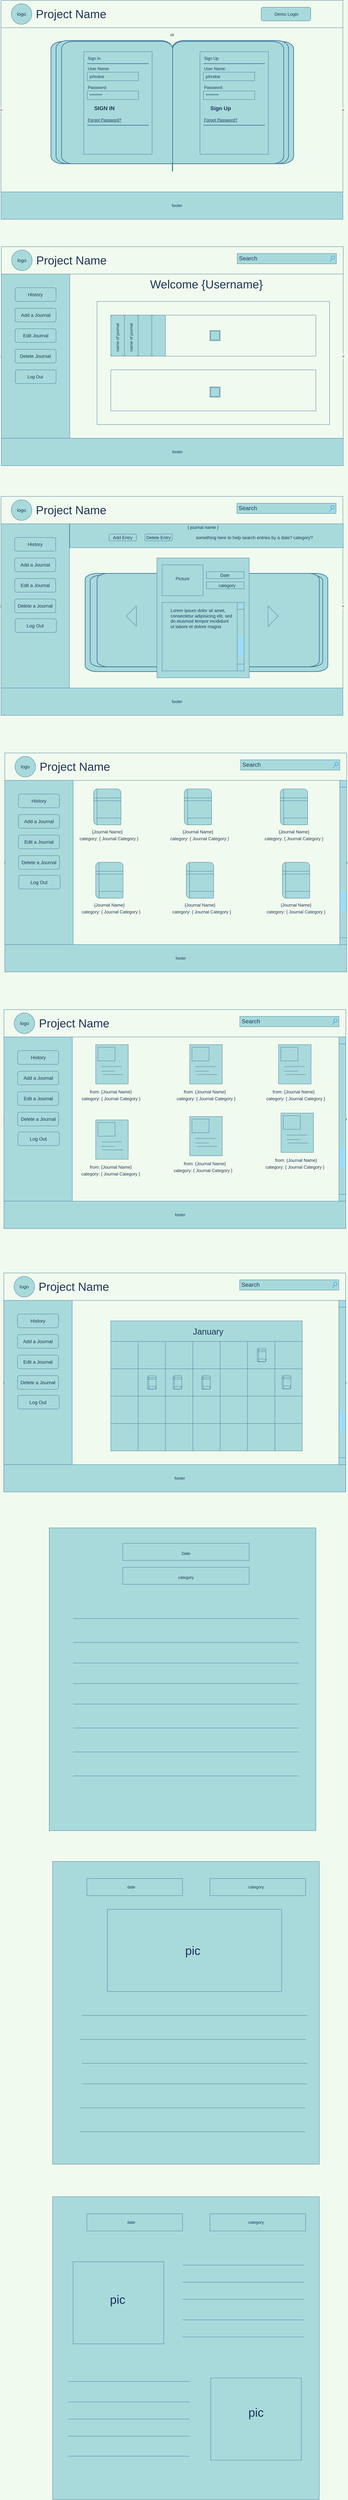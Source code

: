 <mxfile version="14.2.9" type="github">
  <diagram name="Page-1" id="03018318-947c-dd8e-b7a3-06fadd420f32">
    <mxGraphModel dx="1186" dy="2384" grid="1" gridSize="10" guides="1" tooltips="1" connect="1" arrows="1" fold="1" page="1" pageScale="1" pageWidth="1100" pageHeight="850" background="#F1FAEE" math="0" shadow="0">
      <root>
        <mxCell id="0" />
        <mxCell id="1" parent="0" />
        <mxCell id="677b7b8949515195-3" value="Search" style="strokeWidth=1;shadow=0;align=center;html=1;shape=mxgraph.mockup.forms.searchBox;strokeColor=#457B9D;mainText=;strokeColor2=#008cff;fontColor=#1D3557;fontSize=17;align=left;spacingLeft=3;rounded=0;labelBackgroundColor=none;comic=1;fillColor=#A8DADC;" parent="1" vertex="1">
          <mxGeometry x="730" y="-740" width="290" height="30" as="geometry" />
        </mxCell>
        <mxCell id="ZRAImLu2V1-QMYUQIKva-178" value="" style="rounded=0;whiteSpace=wrap;html=1;sketch=0;strokeColor=#457B9D;fontColor=#1D3557;fillColor=#A8DADC;" vertex="1" parent="1">
          <mxGeometry x="190" y="3960" width="780" height="885" as="geometry" />
        </mxCell>
        <mxCell id="ZRAImLu2V1-QMYUQIKva-180" value="" style="rounded=0;whiteSpace=wrap;html=1;sketch=0;strokeColor=#457B9D;fillColor=#A8DADC;fontColor=#1D3557;" vertex="1" parent="1">
          <mxGeometry x="385" y="3090" width="370" height="50" as="geometry" />
        </mxCell>
        <mxCell id="ZRAImLu2V1-QMYUQIKva-182" value="" style="rounded=0;whiteSpace=wrap;html=1;sketch=0;strokeColor=#457B9D;fillColor=#A8DADC;fontColor=#1D3557;" vertex="1" parent="1">
          <mxGeometry x="385" y="3020" width="370" height="50" as="geometry" />
        </mxCell>
        <mxCell id="ZRAImLu2V1-QMYUQIKva-185" value="" style="endArrow=none;html=1;strokeColor=#457B9D;fillColor=#A8DADC;fontColor=#1D3557;" edge="1" parent="1">
          <mxGeometry width="50" height="50" relative="1" as="geometry">
            <mxPoint x="240" y="3240" as="sourcePoint" />
            <mxPoint x="900" y="3240" as="targetPoint" />
          </mxGeometry>
        </mxCell>
        <mxCell id="ZRAImLu2V1-QMYUQIKva-186" value="" style="endArrow=none;html=1;strokeColor=#457B9D;fillColor=#A8DADC;fontColor=#1D3557;" edge="1" parent="1">
          <mxGeometry width="50" height="50" relative="1" as="geometry">
            <mxPoint x="240" y="3310" as="sourcePoint" />
            <mxPoint x="900" y="3310" as="targetPoint" />
          </mxGeometry>
        </mxCell>
        <mxCell id="ZRAImLu2V1-QMYUQIKva-187" value="" style="endArrow=none;html=1;strokeColor=#457B9D;fillColor=#A8DADC;fontColor=#1D3557;" edge="1" parent="1">
          <mxGeometry width="50" height="50" relative="1" as="geometry">
            <mxPoint x="240" y="3370" as="sourcePoint" />
            <mxPoint x="900" y="3370" as="targetPoint" />
          </mxGeometry>
        </mxCell>
        <mxCell id="ZRAImLu2V1-QMYUQIKva-188" value="" style="endArrow=none;html=1;strokeColor=#457B9D;fillColor=#A8DADC;fontColor=#1D3557;" edge="1" parent="1">
          <mxGeometry width="50" height="50" relative="1" as="geometry">
            <mxPoint x="240" y="3430" as="sourcePoint" />
            <mxPoint x="900" y="3430" as="targetPoint" />
          </mxGeometry>
        </mxCell>
        <mxCell id="ZRAImLu2V1-QMYUQIKva-189" value="" style="endArrow=none;html=1;strokeColor=#457B9D;fillColor=#A8DADC;fontColor=#1D3557;" edge="1" parent="1">
          <mxGeometry width="50" height="50" relative="1" as="geometry">
            <mxPoint x="240" y="3490" as="sourcePoint" />
            <mxPoint x="900" y="3490" as="targetPoint" />
          </mxGeometry>
        </mxCell>
        <mxCell id="ZRAImLu2V1-QMYUQIKva-190" value="" style="endArrow=none;html=1;strokeColor=#457B9D;fillColor=#A8DADC;fontColor=#1D3557;" edge="1" parent="1">
          <mxGeometry width="50" height="50" relative="1" as="geometry">
            <mxPoint x="240" y="3560" as="sourcePoint" />
            <mxPoint x="900" y="3560" as="targetPoint" />
          </mxGeometry>
        </mxCell>
        <mxCell id="ZRAImLu2V1-QMYUQIKva-191" value="" style="endArrow=none;html=1;strokeColor=#457B9D;fillColor=#A8DADC;fontColor=#1D3557;" edge="1" parent="1">
          <mxGeometry width="50" height="50" relative="1" as="geometry">
            <mxPoint x="240" y="3630" as="sourcePoint" />
            <mxPoint x="900" y="3630" as="targetPoint" />
          </mxGeometry>
        </mxCell>
        <mxCell id="ZRAImLu2V1-QMYUQIKva-192" value="" style="endArrow=none;html=1;strokeColor=#457B9D;fillColor=#A8DADC;fontColor=#1D3557;" edge="1" parent="1">
          <mxGeometry width="50" height="50" relative="1" as="geometry">
            <mxPoint x="240" y="3700" as="sourcePoint" />
            <mxPoint x="900" y="3700" as="targetPoint" />
          </mxGeometry>
        </mxCell>
        <mxCell id="ZRAImLu2V1-QMYUQIKva-193" value="Date" style="text;html=1;strokeColor=none;fillColor=none;align=center;verticalAlign=middle;whiteSpace=wrap;rounded=0;sketch=0;fontColor=#1D3557;" vertex="1" parent="1">
          <mxGeometry x="550" y="3040" width="40" height="20" as="geometry" />
        </mxCell>
        <mxCell id="ZRAImLu2V1-QMYUQIKva-195" value="category" style="text;html=1;strokeColor=none;fillColor=none;align=center;verticalAlign=middle;whiteSpace=wrap;rounded=0;sketch=0;fontColor=#1D3557;" vertex="1" parent="1">
          <mxGeometry x="550" y="3110" width="40" height="20" as="geometry" />
        </mxCell>
        <mxCell id="ZRAImLu2V1-QMYUQIKva-196" value="" style="rounded=0;whiteSpace=wrap;html=1;sketch=0;strokeColor=#457B9D;fontColor=#1D3557;fillColor=#A8DADC;" vertex="1" parent="1">
          <mxGeometry x="180" y="2985" width="780" height="885" as="geometry" />
        </mxCell>
        <mxCell id="ZRAImLu2V1-QMYUQIKva-197" value="" style="rounded=0;whiteSpace=wrap;html=1;sketch=0;strokeColor=#457B9D;fillColor=#A8DADC;fontColor=#1D3557;" vertex="1" parent="1">
          <mxGeometry x="395" y="3100" width="370" height="50" as="geometry" />
        </mxCell>
        <mxCell id="ZRAImLu2V1-QMYUQIKva-198" value="" style="rounded=0;whiteSpace=wrap;html=1;sketch=0;strokeColor=#457B9D;fillColor=#A8DADC;fontColor=#1D3557;" vertex="1" parent="1">
          <mxGeometry x="395" y="3030" width="370" height="50" as="geometry" />
        </mxCell>
        <mxCell id="ZRAImLu2V1-QMYUQIKva-199" value="" style="endArrow=none;html=1;strokeColor=#457B9D;fillColor=#A8DADC;fontColor=#1D3557;" edge="1" parent="1">
          <mxGeometry width="50" height="50" relative="1" as="geometry">
            <mxPoint x="250" y="3250" as="sourcePoint" />
            <mxPoint x="910" y="3250" as="targetPoint" />
          </mxGeometry>
        </mxCell>
        <mxCell id="ZRAImLu2V1-QMYUQIKva-200" value="" style="endArrow=none;html=1;strokeColor=#457B9D;fillColor=#A8DADC;fontColor=#1D3557;" edge="1" parent="1">
          <mxGeometry width="50" height="50" relative="1" as="geometry">
            <mxPoint x="250" y="3320" as="sourcePoint" />
            <mxPoint x="910" y="3320" as="targetPoint" />
          </mxGeometry>
        </mxCell>
        <mxCell id="ZRAImLu2V1-QMYUQIKva-201" value="" style="endArrow=none;html=1;strokeColor=#457B9D;fillColor=#A8DADC;fontColor=#1D3557;" edge="1" parent="1">
          <mxGeometry width="50" height="50" relative="1" as="geometry">
            <mxPoint x="250" y="3380" as="sourcePoint" />
            <mxPoint x="910" y="3380" as="targetPoint" />
          </mxGeometry>
        </mxCell>
        <mxCell id="ZRAImLu2V1-QMYUQIKva-202" value="" style="endArrow=none;html=1;strokeColor=#457B9D;fillColor=#A8DADC;fontColor=#1D3557;" edge="1" parent="1">
          <mxGeometry width="50" height="50" relative="1" as="geometry">
            <mxPoint x="250" y="3440" as="sourcePoint" />
            <mxPoint x="910" y="3440" as="targetPoint" />
          </mxGeometry>
        </mxCell>
        <mxCell id="ZRAImLu2V1-QMYUQIKva-203" value="" style="endArrow=none;html=1;strokeColor=#457B9D;fillColor=#A8DADC;fontColor=#1D3557;" edge="1" parent="1">
          <mxGeometry width="50" height="50" relative="1" as="geometry">
            <mxPoint x="250" y="3500" as="sourcePoint" />
            <mxPoint x="910" y="3500" as="targetPoint" />
          </mxGeometry>
        </mxCell>
        <mxCell id="ZRAImLu2V1-QMYUQIKva-204" value="" style="endArrow=none;html=1;strokeColor=#457B9D;fillColor=#A8DADC;fontColor=#1D3557;" edge="1" parent="1">
          <mxGeometry width="50" height="50" relative="1" as="geometry">
            <mxPoint x="250" y="3570" as="sourcePoint" />
            <mxPoint x="910" y="3570" as="targetPoint" />
          </mxGeometry>
        </mxCell>
        <mxCell id="ZRAImLu2V1-QMYUQIKva-205" value="" style="endArrow=none;html=1;strokeColor=#457B9D;fillColor=#A8DADC;fontColor=#1D3557;" edge="1" parent="1">
          <mxGeometry width="50" height="50" relative="1" as="geometry">
            <mxPoint x="250" y="3640" as="sourcePoint" />
            <mxPoint x="910" y="3640" as="targetPoint" />
          </mxGeometry>
        </mxCell>
        <mxCell id="ZRAImLu2V1-QMYUQIKva-206" value="" style="endArrow=none;html=1;strokeColor=#457B9D;fillColor=#A8DADC;fontColor=#1D3557;" edge="1" parent="1">
          <mxGeometry width="50" height="50" relative="1" as="geometry">
            <mxPoint x="250" y="3710" as="sourcePoint" />
            <mxPoint x="910" y="3710" as="targetPoint" />
          </mxGeometry>
        </mxCell>
        <mxCell id="ZRAImLu2V1-QMYUQIKva-207" value="Date" style="text;html=1;strokeColor=none;fillColor=none;align=center;verticalAlign=middle;whiteSpace=wrap;rounded=0;sketch=0;fontColor=#1D3557;" vertex="1" parent="1">
          <mxGeometry x="560" y="3050" width="40" height="20" as="geometry" />
        </mxCell>
        <mxCell id="ZRAImLu2V1-QMYUQIKva-208" value="category" style="text;html=1;strokeColor=none;fillColor=none;align=center;verticalAlign=middle;whiteSpace=wrap;rounded=0;sketch=0;fontColor=#1D3557;" vertex="1" parent="1">
          <mxGeometry x="560" y="3120" width="40" height="20" as="geometry" />
        </mxCell>
        <mxCell id="ZRAImLu2V1-QMYUQIKva-209" value="" style="rounded=0;whiteSpace=wrap;html=1;sketch=0;strokeColor=#457B9D;fillColor=#A8DADC;fontColor=#1D3557;" vertex="1" parent="1">
          <mxGeometry x="650" y="4010" width="280" height="50" as="geometry" />
        </mxCell>
        <mxCell id="ZRAImLu2V1-QMYUQIKva-210" value="" style="rounded=0;whiteSpace=wrap;html=1;sketch=0;strokeColor=#457B9D;fillColor=#A8DADC;fontColor=#1D3557;" vertex="1" parent="1">
          <mxGeometry x="290" y="4010" width="280" height="50" as="geometry" />
        </mxCell>
        <mxCell id="ZRAImLu2V1-QMYUQIKva-211" value="date" style="text;html=1;strokeColor=none;fillColor=none;align=center;verticalAlign=middle;whiteSpace=wrap;rounded=0;sketch=0;fontColor=#1D3557;" vertex="1" parent="1">
          <mxGeometry x="400" y="4025" width="40" height="20" as="geometry" />
        </mxCell>
        <mxCell id="ZRAImLu2V1-QMYUQIKva-212" value="category" style="text;html=1;strokeColor=none;fillColor=none;align=center;verticalAlign=middle;whiteSpace=wrap;rounded=0;sketch=0;fontColor=#1D3557;" vertex="1" parent="1">
          <mxGeometry x="765" y="4020" width="40" height="30" as="geometry" />
        </mxCell>
        <mxCell id="ZRAImLu2V1-QMYUQIKva-214" value="" style="rounded=0;whiteSpace=wrap;html=1;sketch=0;strokeColor=#457B9D;fillColor=#A8DADC;fontColor=#1D3557;" vertex="1" parent="1">
          <mxGeometry x="350" y="4100" width="510" height="240" as="geometry" />
        </mxCell>
        <mxCell id="ZRAImLu2V1-QMYUQIKva-215" value="" style="endArrow=none;html=1;strokeColor=#457B9D;fillColor=#A8DADC;fontColor=#1D3557;" edge="1" parent="1">
          <mxGeometry width="50" height="50" relative="1" as="geometry">
            <mxPoint x="275" y="4410" as="sourcePoint" />
            <mxPoint x="935" y="4410" as="targetPoint" />
          </mxGeometry>
        </mxCell>
        <mxCell id="ZRAImLu2V1-QMYUQIKva-216" value="" style="endArrow=none;html=1;strokeColor=#457B9D;fillColor=#A8DADC;fontColor=#1D3557;" edge="1" parent="1">
          <mxGeometry width="50" height="50" relative="1" as="geometry">
            <mxPoint x="270" y="4480" as="sourcePoint" />
            <mxPoint x="930" y="4480" as="targetPoint" />
          </mxGeometry>
        </mxCell>
        <mxCell id="ZRAImLu2V1-QMYUQIKva-217" value="" style="endArrow=none;html=1;strokeColor=#457B9D;fillColor=#A8DADC;fontColor=#1D3557;" edge="1" parent="1">
          <mxGeometry width="50" height="50" relative="1" as="geometry">
            <mxPoint x="275" y="4550" as="sourcePoint" />
            <mxPoint x="935" y="4550" as="targetPoint" />
          </mxGeometry>
        </mxCell>
        <mxCell id="ZRAImLu2V1-QMYUQIKva-218" value="" style="endArrow=none;html=1;strokeColor=#457B9D;fillColor=#A8DADC;fontColor=#1D3557;" edge="1" parent="1">
          <mxGeometry width="50" height="50" relative="1" as="geometry">
            <mxPoint x="275" y="4610" as="sourcePoint" />
            <mxPoint x="935" y="4610" as="targetPoint" />
          </mxGeometry>
        </mxCell>
        <mxCell id="ZRAImLu2V1-QMYUQIKva-219" value="" style="endArrow=none;html=1;strokeColor=#457B9D;fillColor=#A8DADC;fontColor=#1D3557;" edge="1" parent="1">
          <mxGeometry width="50" height="50" relative="1" as="geometry">
            <mxPoint x="270" y="4680" as="sourcePoint" />
            <mxPoint x="930" y="4680" as="targetPoint" />
          </mxGeometry>
        </mxCell>
        <mxCell id="ZRAImLu2V1-QMYUQIKva-220" value="" style="endArrow=none;html=1;strokeColor=#457B9D;fillColor=#A8DADC;fontColor=#1D3557;" edge="1" parent="1">
          <mxGeometry width="50" height="50" relative="1" as="geometry">
            <mxPoint x="270" y="4750" as="sourcePoint" />
            <mxPoint x="930" y="4750" as="targetPoint" />
          </mxGeometry>
        </mxCell>
        <mxCell id="ZRAImLu2V1-QMYUQIKva-221" value="" style="rounded=0;whiteSpace=wrap;html=1;sketch=0;strokeColor=#457B9D;fontColor=#1D3557;fillColor=#A8DADC;" vertex="1" parent="1">
          <mxGeometry x="190" y="4940" width="780" height="885" as="geometry" />
        </mxCell>
        <mxCell id="ZRAImLu2V1-QMYUQIKva-222" value="" style="rounded=0;whiteSpace=wrap;html=1;sketch=0;strokeColor=#457B9D;fillColor=#A8DADC;fontColor=#1D3557;" vertex="1" parent="1">
          <mxGeometry x="650" y="4990" width="280" height="50" as="geometry" />
        </mxCell>
        <mxCell id="ZRAImLu2V1-QMYUQIKva-223" value="" style="rounded=0;whiteSpace=wrap;html=1;sketch=0;strokeColor=#457B9D;fillColor=#A8DADC;fontColor=#1D3557;" vertex="1" parent="1">
          <mxGeometry x="290" y="4990" width="280" height="50" as="geometry" />
        </mxCell>
        <mxCell id="ZRAImLu2V1-QMYUQIKva-224" value="date" style="text;html=1;strokeColor=none;fillColor=none;align=center;verticalAlign=middle;whiteSpace=wrap;rounded=0;sketch=0;fontColor=#1D3557;" vertex="1" parent="1">
          <mxGeometry x="400" y="5005" width="40" height="20" as="geometry" />
        </mxCell>
        <mxCell id="ZRAImLu2V1-QMYUQIKva-225" value="category" style="text;html=1;strokeColor=none;fillColor=none;align=center;verticalAlign=middle;whiteSpace=wrap;rounded=0;sketch=0;fontColor=#1D3557;" vertex="1" parent="1">
          <mxGeometry x="765" y="5000" width="40" height="30" as="geometry" />
        </mxCell>
        <mxCell id="ZRAImLu2V1-QMYUQIKva-226" value="" style="rounded=0;whiteSpace=wrap;html=1;sketch=0;strokeColor=#457B9D;fillColor=#A8DADC;fontColor=#1D3557;" vertex="1" parent="1">
          <mxGeometry x="250" y="5130" width="265" height="240" as="geometry" />
        </mxCell>
        <mxCell id="ZRAImLu2V1-QMYUQIKva-227" value="" style="endArrow=none;html=1;strokeColor=#457B9D;fillColor=#A8DADC;fontColor=#1D3557;" edge="1" parent="1">
          <mxGeometry width="50" height="50" relative="1" as="geometry">
            <mxPoint x="570" y="5190" as="sourcePoint" />
            <mxPoint x="925" y="5190" as="targetPoint" />
          </mxGeometry>
        </mxCell>
        <mxCell id="ZRAImLu2V1-QMYUQIKva-233" value="" style="rounded=0;whiteSpace=wrap;html=1;sketch=0;strokeColor=#457B9D;fillColor=#A8DADC;fontColor=#1D3557;" vertex="1" parent="1">
          <mxGeometry x="652.5" y="5470" width="265" height="240" as="geometry" />
        </mxCell>
        <mxCell id="ZRAImLu2V1-QMYUQIKva-234" value="" style="endArrow=none;html=1;strokeColor=#457B9D;fillColor=#A8DADC;fontColor=#1D3557;" edge="1" parent="1">
          <mxGeometry width="50" height="50" relative="1" as="geometry">
            <mxPoint x="570" y="5240" as="sourcePoint" />
            <mxPoint x="925" y="5240" as="targetPoint" />
          </mxGeometry>
        </mxCell>
        <mxCell id="ZRAImLu2V1-QMYUQIKva-235" value="" style="endArrow=none;html=1;strokeColor=#457B9D;fillColor=#A8DADC;fontColor=#1D3557;" edge="1" parent="1">
          <mxGeometry width="50" height="50" relative="1" as="geometry">
            <mxPoint x="570" y="5300" as="sourcePoint" />
            <mxPoint x="925" y="5300" as="targetPoint" />
          </mxGeometry>
        </mxCell>
        <mxCell id="ZRAImLu2V1-QMYUQIKva-236" value="" style="endArrow=none;html=1;strokeColor=#457B9D;fillColor=#A8DADC;fontColor=#1D3557;" edge="1" parent="1">
          <mxGeometry width="50" height="50" relative="1" as="geometry">
            <mxPoint x="570" y="5350" as="sourcePoint" />
            <mxPoint x="925" y="5350" as="targetPoint" />
          </mxGeometry>
        </mxCell>
        <mxCell id="ZRAImLu2V1-QMYUQIKva-237" value="" style="endArrow=none;html=1;strokeColor=#457B9D;fillColor=#A8DADC;fontColor=#1D3557;" edge="1" parent="1">
          <mxGeometry width="50" height="50" relative="1" as="geometry">
            <mxPoint x="235" y="5480" as="sourcePoint" />
            <mxPoint x="590" y="5480" as="targetPoint" />
          </mxGeometry>
        </mxCell>
        <mxCell id="ZRAImLu2V1-QMYUQIKva-238" value="" style="endArrow=none;html=1;strokeColor=#457B9D;fillColor=#A8DADC;fontColor=#1D3557;" edge="1" parent="1">
          <mxGeometry width="50" height="50" relative="1" as="geometry">
            <mxPoint x="235" y="5540" as="sourcePoint" />
            <mxPoint x="590" y="5540" as="targetPoint" />
          </mxGeometry>
        </mxCell>
        <mxCell id="ZRAImLu2V1-QMYUQIKva-239" value="" style="endArrow=none;html=1;strokeColor=#457B9D;fillColor=#A8DADC;fontColor=#1D3557;" edge="1" parent="1">
          <mxGeometry width="50" height="50" relative="1" as="geometry">
            <mxPoint x="235" y="5590" as="sourcePoint" />
            <mxPoint x="590" y="5590" as="targetPoint" />
          </mxGeometry>
        </mxCell>
        <mxCell id="ZRAImLu2V1-QMYUQIKva-240" value="" style="endArrow=none;html=1;strokeColor=#457B9D;fillColor=#A8DADC;fontColor=#1D3557;" edge="1" parent="1">
          <mxGeometry width="50" height="50" relative="1" as="geometry">
            <mxPoint x="235" y="5640" as="sourcePoint" />
            <mxPoint x="590" y="5640" as="targetPoint" />
          </mxGeometry>
        </mxCell>
        <mxCell id="ZRAImLu2V1-QMYUQIKva-241" value="" style="endArrow=none;html=1;strokeColor=#457B9D;fillColor=#A8DADC;fontColor=#1D3557;" edge="1" parent="1">
          <mxGeometry width="50" height="50" relative="1" as="geometry">
            <mxPoint x="235" y="5698.33" as="sourcePoint" />
            <mxPoint x="590" y="5698.33" as="targetPoint" />
          </mxGeometry>
        </mxCell>
        <mxCell id="ZRAImLu2V1-QMYUQIKva-242" value="" style="endArrow=none;html=1;strokeColor=#457B9D;fillColor=#A8DADC;fontColor=#1D3557;" edge="1" parent="1">
          <mxGeometry width="50" height="50" relative="1" as="geometry">
            <mxPoint x="570" y="5140" as="sourcePoint" />
            <mxPoint x="925" y="5140" as="targetPoint" />
          </mxGeometry>
        </mxCell>
        <mxCell id="ZRAImLu2V1-QMYUQIKva-243" value="&lt;font style=&quot;font-size: 35px&quot;&gt;pic&lt;/font&gt;" style="text;html=1;strokeColor=none;fillColor=none;align=center;verticalAlign=middle;whiteSpace=wrap;rounded=0;sketch=0;fontColor=#1D3557;" vertex="1" parent="1">
          <mxGeometry x="360" y="5230" width="40" height="20" as="geometry" />
        </mxCell>
        <mxCell id="ZRAImLu2V1-QMYUQIKva-244" value="&lt;font style=&quot;font-size: 35px&quot;&gt;pic&lt;/font&gt;" style="text;html=1;strokeColor=none;fillColor=none;align=center;verticalAlign=middle;whiteSpace=wrap;rounded=0;sketch=0;fontColor=#1D3557;" vertex="1" parent="1">
          <mxGeometry x="765" y="5560" width="40" height="20" as="geometry" />
        </mxCell>
        <mxCell id="ZRAImLu2V1-QMYUQIKva-245" value="&lt;font style=&quot;font-size: 35px&quot;&gt;pic&lt;/font&gt;" style="text;html=1;strokeColor=none;fillColor=none;align=center;verticalAlign=middle;whiteSpace=wrap;rounded=0;sketch=0;fontColor=#1D3557;" vertex="1" parent="1">
          <mxGeometry x="580" y="4210" width="40" height="20" as="geometry" />
        </mxCell>
        <mxCell id="5NB1hFwePOgQbVpTFOs5-40" value="Untitled Layer" parent="0" />
        <mxCell id="5NB1hFwePOgQbVpTFOs5-164" value="" style="html=1;verticalLabelPosition=bottom;align=center;verticalAlign=top;strokeWidth=2;strokeColor=#457B9D;shadow=0;dashed=0;shape=mxgraph.ios7.icons.book;fontSize=33;fontColor=#1D3557;fillColor=#A8DADC;labelBackgroundColor=#F1FAEE;" parent="5NB1hFwePOgQbVpTFOs5-40" vertex="1">
          <mxGeometry x="285" y="195" width="710" height="305" as="geometry" />
        </mxCell>
        <mxCell id="5NB1hFwePOgQbVpTFOs5-166" value="" style="html=1;verticalLabelPosition=bottom;align=center;verticalAlign=top;strokeWidth=2;strokeColor=#457B9D;shadow=0;dashed=0;shape=mxgraph.ios7.icons.book;fontSize=33;fontColor=#1D3557;fillColor=#A8DADC;labelBackgroundColor=#F1FAEE;" parent="5NB1hFwePOgQbVpTFOs5-40" vertex="1">
          <mxGeometry x="300" y="200" width="680" height="285" as="geometry" />
        </mxCell>
        <mxCell id="5NB1hFwePOgQbVpTFOs5-176" value="" style="html=1;verticalLabelPosition=bottom;align=center;verticalAlign=top;strokeWidth=2;strokeColor=#457B9D;shadow=0;dashed=0;shape=mxgraph.ios7.icons.book;fontSize=13;fontColor=#1D3557;fillColor=#A8DADC;labelBackgroundColor=#F1FAEE;" parent="5NB1hFwePOgQbVpTFOs5-40" vertex="1">
          <mxGeometry x="320" y="195" width="650" height="290" as="geometry" />
        </mxCell>
        <mxCell id="5NB1hFwePOgQbVpTFOs5-44" value="" style="endArrow=none;html=1;strokeColor=#457B9D;fontColor=#1D3557;labelBackgroundColor=#F1FAEE;" parent="5NB1hFwePOgQbVpTFOs5-40" edge="1">
          <mxGeometry width="50" height="50" relative="1" as="geometry">
            <mxPoint x="40" y="-760" as="sourcePoint" />
            <mxPoint x="1040" y="-760" as="targetPoint" />
          </mxGeometry>
        </mxCell>
        <mxCell id="5NB1hFwePOgQbVpTFOs5-45" value="" style="endArrow=none;html=1;strokeColor=#457B9D;fontColor=#1D3557;labelBackgroundColor=#F1FAEE;" parent="5NB1hFwePOgQbVpTFOs5-40" edge="1">
          <mxGeometry width="50" height="50" relative="1" as="geometry">
            <mxPoint x="40" y="-120" as="sourcePoint" />
            <mxPoint x="1040" y="-120" as="targetPoint" />
          </mxGeometry>
        </mxCell>
        <mxCell id="5NB1hFwePOgQbVpTFOs5-46" value="" style="endArrow=none;html=1;strokeColor=#457B9D;fontColor=#1D3557;labelBackgroundColor=#F1FAEE;" parent="5NB1hFwePOgQbVpTFOs5-40" edge="1">
          <mxGeometry width="50" height="50" relative="1" as="geometry">
            <mxPoint x="40" y="-680" as="sourcePoint" />
            <mxPoint x="1040" y="-680" as="targetPoint" />
          </mxGeometry>
        </mxCell>
        <mxCell id="5NB1hFwePOgQbVpTFOs5-48" value="x&lt;span style=&quot;color: rgba(0 , 0 , 0 , 0) ; font-family: monospace ; font-size: 0px ; background-color: rgb(248 , 249 , 250)&quot;&gt;%3CmxGraphModel%3E%3Croot%3E%3CmxCell%20id%3D%220%22%2F%3E%3CmxCell%20id%3D%221%22%20parent%3D%220%22%2F%3E%3CmxCell%20id%3D%222%22%20value%3D%22%22%20style%3D%22endArrow%3Dnone%3Bhtml%3D1%3B%22%20edge%3D%221%22%20parent%3D%221%22%3E%3CmxGeometry%20width%3D%2250%22%20height%3D%2250%22%20relative%3D%221%22%20as%3D%22geometry%22%3E%3CmxPoint%20x%3D%2240%22%20y%3D%22-800%22%20as%3D%22sourcePoint%22%2F%3E%3CmxPoint%20x%3D%221040%22%20y%3D%22-800%22%20as%3D%22targetPoint%22%2F%3E%3C%2FmxGeometry%3E%3C%2FmxCell%3E%3C%2Froot%3E%3C%2FmxGraphModel%3E&lt;/span&gt;" style="endArrow=none;html=1;strokeColor=#457B9D;fontColor=#1D3557;labelBackgroundColor=#F1FAEE;" parent="5NB1hFwePOgQbVpTFOs5-40" edge="1">
          <mxGeometry width="50" height="50" relative="1" as="geometry">
            <mxPoint x="40" y="-120" as="sourcePoint" />
            <mxPoint x="40" y="-760" as="targetPoint" />
          </mxGeometry>
        </mxCell>
        <mxCell id="5NB1hFwePOgQbVpTFOs5-50" value="x&lt;span style=&quot;color: rgba(0 , 0 , 0 , 0) ; font-family: monospace ; font-size: 0px ; background-color: rgb(248 , 249 , 250)&quot;&gt;%3CmxGraphModel%3E%3Croot%3E%3CmxCell%20id%3D%220%22%2F%3E%3CmxCell%20id%3D%221%22%20parent%3D%220%22%2F%3E%3CmxCell%20id%3D%222%22%20value%3D%22%22%20style%3D%22endArrow%3Dnone%3Bhtml%3D1%3B%22%20edge%3D%221%22%20parent%3D%221%22%3E%3CmxGeometry%20width%3D%2250%22%20height%3D%2250%22%20relative%3D%221%22%20as%3D%22geometry%22%3E%3CmxPoint%20x%3D%2240%22%20y%3D%22-800%22%20as%3D%22sourcePoint%22%2F%3E%3CmxPoint%20x%3D%221040%22%20y%3D%22-800%22%20as%3D%22targetPoint%22%2F%3E%3C%2FmxGeometry%3E%3C%2FmxCell%3E%3C%2Froot%3E%3C%2FmxGraphModel%3E&lt;/span&gt;" style="endArrow=none;html=1;strokeColor=#457B9D;fontColor=#1D3557;labelBackgroundColor=#F1FAEE;" parent="5NB1hFwePOgQbVpTFOs5-40" edge="1">
          <mxGeometry width="50" height="50" relative="1" as="geometry">
            <mxPoint x="1040" y="-120" as="sourcePoint" />
            <mxPoint x="1040" y="-760" as="targetPoint" />
          </mxGeometry>
        </mxCell>
        <mxCell id="5NB1hFwePOgQbVpTFOs5-65" value="" style="endArrow=none;html=1;strokeColor=#457B9D;fontColor=#1D3557;labelBackgroundColor=#F1FAEE;" parent="5NB1hFwePOgQbVpTFOs5-40" edge="1">
          <mxGeometry width="50" height="50" relative="1" as="geometry">
            <mxPoint x="320" y="-600" as="sourcePoint" />
            <mxPoint x="1000" y="-600" as="targetPoint" />
          </mxGeometry>
        </mxCell>
        <mxCell id="5NB1hFwePOgQbVpTFOs5-66" value="" style="endArrow=none;html=1;strokeColor=#457B9D;fontColor=#1D3557;labelBackgroundColor=#F1FAEE;" parent="5NB1hFwePOgQbVpTFOs5-40" edge="1">
          <mxGeometry width="50" height="50" relative="1" as="geometry">
            <mxPoint x="320" y="-600" as="sourcePoint" />
            <mxPoint x="320" y="-240" as="targetPoint" />
          </mxGeometry>
        </mxCell>
        <mxCell id="5NB1hFwePOgQbVpTFOs5-67" value="" style="endArrow=none;html=1;strokeColor=#457B9D;fontColor=#1D3557;labelBackgroundColor=#F1FAEE;" parent="5NB1hFwePOgQbVpTFOs5-40" edge="1">
          <mxGeometry width="50" height="50" relative="1" as="geometry">
            <mxPoint x="1000" y="-600" as="sourcePoint" />
            <mxPoint x="1000" y="-240" as="targetPoint" />
          </mxGeometry>
        </mxCell>
        <mxCell id="5NB1hFwePOgQbVpTFOs5-68" value="" style="endArrow=none;html=1;strokeColor=#457B9D;fontColor=#1D3557;labelBackgroundColor=#F1FAEE;" parent="5NB1hFwePOgQbVpTFOs5-40" edge="1">
          <mxGeometry width="50" height="50" relative="1" as="geometry">
            <mxPoint x="320" y="-240" as="sourcePoint" />
            <mxPoint x="1000" y="-240" as="targetPoint" />
          </mxGeometry>
        </mxCell>
        <mxCell id="5NB1hFwePOgQbVpTFOs5-69" value="" style="endArrow=none;html=1;strokeColor=#457B9D;fontColor=#1D3557;labelBackgroundColor=#F1FAEE;" parent="5NB1hFwePOgQbVpTFOs5-40" edge="1">
          <mxGeometry width="50" height="50" relative="1" as="geometry">
            <mxPoint x="360" y="-560" as="sourcePoint" />
            <mxPoint x="960" y="-560" as="targetPoint" />
          </mxGeometry>
        </mxCell>
        <mxCell id="5NB1hFwePOgQbVpTFOs5-70" value="" style="endArrow=none;html=1;strokeColor=#457B9D;fontColor=#1D3557;labelBackgroundColor=#F1FAEE;" parent="5NB1hFwePOgQbVpTFOs5-40" edge="1">
          <mxGeometry width="50" height="50" relative="1" as="geometry">
            <mxPoint x="360" y="-440" as="sourcePoint" />
            <mxPoint x="960" y="-440" as="targetPoint" />
          </mxGeometry>
        </mxCell>
        <mxCell id="5NB1hFwePOgQbVpTFOs5-71" value="" style="endArrow=none;html=1;strokeColor=#457B9D;fontColor=#1D3557;labelBackgroundColor=#F1FAEE;" parent="5NB1hFwePOgQbVpTFOs5-40" edge="1">
          <mxGeometry width="50" height="50" relative="1" as="geometry">
            <mxPoint x="360" y="-400" as="sourcePoint" />
            <mxPoint x="960" y="-400" as="targetPoint" />
          </mxGeometry>
        </mxCell>
        <mxCell id="5NB1hFwePOgQbVpTFOs5-72" value="" style="endArrow=none;html=1;strokeColor=#457B9D;fontColor=#1D3557;labelBackgroundColor=#F1FAEE;" parent="5NB1hFwePOgQbVpTFOs5-40" edge="1">
          <mxGeometry width="50" height="50" relative="1" as="geometry">
            <mxPoint x="360" y="-280" as="sourcePoint" />
            <mxPoint x="960" y="-280" as="targetPoint" />
          </mxGeometry>
        </mxCell>
        <mxCell id="5NB1hFwePOgQbVpTFOs5-74" value="" style="endArrow=none;html=1;strokeColor=#457B9D;fontColor=#1D3557;labelBackgroundColor=#F1FAEE;" parent="5NB1hFwePOgQbVpTFOs5-40" edge="1">
          <mxGeometry width="50" height="50" relative="1" as="geometry">
            <mxPoint x="360" y="-440" as="sourcePoint" />
            <mxPoint x="360" y="-560" as="targetPoint" />
          </mxGeometry>
        </mxCell>
        <mxCell id="5NB1hFwePOgQbVpTFOs5-75" value="" style="endArrow=none;html=1;strokeColor=#457B9D;fontColor=#1D3557;labelBackgroundColor=#F1FAEE;" parent="5NB1hFwePOgQbVpTFOs5-40" edge="1">
          <mxGeometry width="50" height="50" relative="1" as="geometry">
            <mxPoint x="960" y="-440" as="sourcePoint" />
            <mxPoint x="960" y="-560" as="targetPoint" />
          </mxGeometry>
        </mxCell>
        <mxCell id="5NB1hFwePOgQbVpTFOs5-76" value="" style="endArrow=none;html=1;strokeColor=#457B9D;fontColor=#1D3557;labelBackgroundColor=#F1FAEE;" parent="5NB1hFwePOgQbVpTFOs5-40" edge="1">
          <mxGeometry width="50" height="50" relative="1" as="geometry">
            <mxPoint x="360" y="-280" as="sourcePoint" />
            <mxPoint x="360" y="-400" as="targetPoint" />
          </mxGeometry>
        </mxCell>
        <mxCell id="5NB1hFwePOgQbVpTFOs5-77" value="" style="endArrow=none;html=1;strokeColor=#457B9D;fontColor=#1D3557;labelBackgroundColor=#F1FAEE;" parent="5NB1hFwePOgQbVpTFOs5-40" edge="1">
          <mxGeometry width="50" height="50" relative="1" as="geometry">
            <mxPoint x="960" y="-280" as="sourcePoint" />
            <mxPoint x="960" y="-400" as="targetPoint" />
          </mxGeometry>
        </mxCell>
        <mxCell id="5NB1hFwePOgQbVpTFOs5-78" value="" style="rounded=1;whiteSpace=wrap;html=1;rotation=-90;fillColor=#A8DADC;strokeColor=#457B9D;fontColor=#1D3557;" parent="5NB1hFwePOgQbVpTFOs5-40" vertex="1">
          <mxGeometry x="320" y="-520" width="120" height="40" as="geometry" />
        </mxCell>
        <mxCell id="5NB1hFwePOgQbVpTFOs5-79" value="" style="rounded=1;whiteSpace=wrap;html=1;rotation=-90;fillColor=#A8DADC;strokeColor=#457B9D;fontColor=#1D3557;" parent="5NB1hFwePOgQbVpTFOs5-40" vertex="1">
          <mxGeometry x="360" y="-520" width="120" height="40" as="geometry" />
        </mxCell>
        <mxCell id="5NB1hFwePOgQbVpTFOs5-80" value="" style="rounded=1;whiteSpace=wrap;html=1;rotation=-90;fillColor=#A8DADC;strokeColor=#457B9D;fontColor=#1D3557;" parent="5NB1hFwePOgQbVpTFOs5-40" vertex="1">
          <mxGeometry x="400" y="-520" width="120" height="40" as="geometry" />
        </mxCell>
        <mxCell id="5NB1hFwePOgQbVpTFOs5-81" value="" style="rounded=1;whiteSpace=wrap;html=1;rotation=-90;fillColor=#A8DADC;strokeColor=#457B9D;fontColor=#1D3557;" parent="5NB1hFwePOgQbVpTFOs5-40" vertex="1">
          <mxGeometry x="440" y="-520" width="120" height="40" as="geometry" />
        </mxCell>
        <mxCell id="5NB1hFwePOgQbVpTFOs5-82" value="" style="shape=ext;double=1;whiteSpace=wrap;html=1;aspect=fixed;fillColor=#A8DADC;strokeColor=#457B9D;fontColor=#1D3557;" parent="5NB1hFwePOgQbVpTFOs5-40" vertex="1">
          <mxGeometry x="650" y="-515" width="30" height="30" as="geometry" />
        </mxCell>
        <mxCell id="5NB1hFwePOgQbVpTFOs5-83" value="" style="shape=ext;double=1;whiteSpace=wrap;html=1;aspect=fixed;fillColor=#A8DADC;strokeColor=#457B9D;fontColor=#1D3557;" parent="5NB1hFwePOgQbVpTFOs5-40" vertex="1">
          <mxGeometry x="650" y="-350" width="30" height="30" as="geometry" />
        </mxCell>
        <mxCell id="5NB1hFwePOgQbVpTFOs5-88" value="" style="rounded=0;whiteSpace=wrap;html=1;fillColor=#A8DADC;strokeColor=#457B9D;fontColor=#1D3557;" parent="5NB1hFwePOgQbVpTFOs5-40" vertex="1">
          <mxGeometry x="40" y="-200" width="1000" height="80" as="geometry" />
        </mxCell>
        <mxCell id="5NB1hFwePOgQbVpTFOs5-89" value="footer" style="text;html=1;strokeColor=none;fillColor=none;align=center;verticalAlign=middle;whiteSpace=wrap;rounded=0;fontColor=#1D3557;" parent="5NB1hFwePOgQbVpTFOs5-40" vertex="1">
          <mxGeometry x="500" y="-180" width="110" height="40" as="geometry" />
        </mxCell>
        <mxCell id="5NB1hFwePOgQbVpTFOs5-90" value="" style="shape=image;html=1;verticalAlign=top;verticalLabelPosition=bottom;imageAspect=0;aspect=fixed;image=https://cdn4.iconfinder.com/data/icons/basic-user-interface-elements/700/plus-add-new-create-attach-maximize-128.png;fillColor=#A8DADC;strokeColor=#457B9D;fontColor=#1D3557;labelBackgroundColor=#F1FAEE;" parent="5NB1hFwePOgQbVpTFOs5-40" vertex="1">
          <mxGeometry x="656" y="-509" width="18" height="18" as="geometry" />
        </mxCell>
        <mxCell id="5NB1hFwePOgQbVpTFOs5-91" value="" style="shape=image;html=1;verticalAlign=top;verticalLabelPosition=bottom;imageAspect=0;aspect=fixed;image=https://cdn4.iconfinder.com/data/icons/basic-user-interface-elements/700/plus-add-new-create-attach-maximize-128.png;fillColor=#A8DADC;strokeColor=#457B9D;fontColor=#1D3557;labelBackgroundColor=#F1FAEE;" parent="5NB1hFwePOgQbVpTFOs5-40" vertex="1">
          <mxGeometry x="656" y="-344" width="18" height="18" as="geometry" />
        </mxCell>
        <mxCell id="5NB1hFwePOgQbVpTFOs5-92" value="name of journal" style="text;html=1;strokeColor=none;fillColor=none;align=center;verticalAlign=middle;whiteSpace=wrap;rounded=0;rotation=-90;fontColor=#1D3557;" parent="5NB1hFwePOgQbVpTFOs5-40" vertex="1">
          <mxGeometry x="325" y="-505" width="110" height="20" as="geometry" />
        </mxCell>
        <mxCell id="5NB1hFwePOgQbVpTFOs5-93" value="name of journal" style="text;html=1;strokeColor=none;fillColor=none;align=center;verticalAlign=middle;whiteSpace=wrap;rounded=0;rotation=-90;fontColor=#1D3557;" parent="5NB1hFwePOgQbVpTFOs5-40" vertex="1">
          <mxGeometry x="365" y="-505" width="110" height="20" as="geometry" />
        </mxCell>
        <mxCell id="5NB1hFwePOgQbVpTFOs5-94" value="" style="rounded=0;whiteSpace=wrap;html=1;rotation=-90;fillColor=#A8DADC;strokeColor=#457B9D;fontColor=#1D3557;" parent="5NB1hFwePOgQbVpTFOs5-40" vertex="1">
          <mxGeometry x="-100" y="-540" width="480" height="200" as="geometry" />
        </mxCell>
        <mxCell id="5NB1hFwePOgQbVpTFOs5-99" value="" style="rounded=1;whiteSpace=wrap;html=1;fillColor=#A8DADC;strokeColor=#457B9D;fontColor=#1D3557;" parent="5NB1hFwePOgQbVpTFOs5-40" vertex="1">
          <mxGeometry x="80" y="-640" width="120" height="40" as="geometry" />
        </mxCell>
        <mxCell id="5NB1hFwePOgQbVpTFOs5-100" value="" style="rounded=1;whiteSpace=wrap;html=1;fillColor=#A8DADC;strokeColor=#457B9D;fontColor=#1D3557;" parent="5NB1hFwePOgQbVpTFOs5-40" vertex="1">
          <mxGeometry x="80" y="-580" width="120" height="40" as="geometry" />
        </mxCell>
        <mxCell id="5NB1hFwePOgQbVpTFOs5-101" value="" style="rounded=1;whiteSpace=wrap;html=1;fillColor=#A8DADC;strokeColor=#457B9D;fontColor=#1D3557;" parent="5NB1hFwePOgQbVpTFOs5-40" vertex="1">
          <mxGeometry x="80" y="-520" width="120" height="40" as="geometry" />
        </mxCell>
        <mxCell id="5NB1hFwePOgQbVpTFOs5-102" value="" style="rounded=1;whiteSpace=wrap;html=1;fillColor=#A8DADC;strokeColor=#457B9D;fontColor=#1D3557;" parent="5NB1hFwePOgQbVpTFOs5-40" vertex="1">
          <mxGeometry x="80" y="-460" width="120" height="40" as="geometry" />
        </mxCell>
        <mxCell id="5NB1hFwePOgQbVpTFOs5-104" value="" style="ellipse;whiteSpace=wrap;html=1;aspect=fixed;fillColor=#A8DADC;strokeColor=#457B9D;fontColor=#1D3557;" parent="5NB1hFwePOgQbVpTFOs5-40" vertex="1">
          <mxGeometry x="70" y="-750" width="60" height="60" as="geometry" />
        </mxCell>
        <mxCell id="5NB1hFwePOgQbVpTFOs5-105" value="Project Name" style="text;html=1;strokeColor=none;fillColor=none;align=center;verticalAlign=middle;whiteSpace=wrap;rounded=0;strokeWidth=6;fontSize=34;fontColor=#1D3557;" parent="5NB1hFwePOgQbVpTFOs5-40" vertex="1">
          <mxGeometry x="140" y="-760" width="210" height="80" as="geometry" />
        </mxCell>
        <mxCell id="5NB1hFwePOgQbVpTFOs5-106" value="Welcome {Username}" style="text;html=1;strokeColor=none;fillColor=none;align=center;verticalAlign=middle;whiteSpace=wrap;rounded=0;fontSize=34;fontColor=#1D3557;" parent="5NB1hFwePOgQbVpTFOs5-40" vertex="1">
          <mxGeometry x="440" y="-660" width="400" height="20" as="geometry" />
        </mxCell>
        <mxCell id="5NB1hFwePOgQbVpTFOs5-108" value="Add a Journal" style="text;html=1;strokeColor=none;fillColor=none;align=center;verticalAlign=middle;whiteSpace=wrap;rounded=0;fontSize=14;fontColor=#1D3557;" parent="5NB1hFwePOgQbVpTFOs5-40" vertex="1">
          <mxGeometry x="87.5" y="-580" width="105" height="40" as="geometry" />
        </mxCell>
        <mxCell id="5NB1hFwePOgQbVpTFOs5-111" value="History" style="text;html=1;strokeColor=none;fillColor=none;align=center;verticalAlign=middle;whiteSpace=wrap;rounded=0;fontSize=14;fontColor=#1D3557;" parent="5NB1hFwePOgQbVpTFOs5-40" vertex="1">
          <mxGeometry x="96.5" y="-640" width="85" height="40" as="geometry" />
        </mxCell>
        <mxCell id="5NB1hFwePOgQbVpTFOs5-112" value="Edit Journal" style="text;html=1;strokeColor=none;fillColor=none;align=center;verticalAlign=middle;whiteSpace=wrap;rounded=0;fontSize=14;fontColor=#1D3557;" parent="5NB1hFwePOgQbVpTFOs5-40" vertex="1">
          <mxGeometry x="93" y="-520" width="95" height="40" as="geometry" />
        </mxCell>
        <mxCell id="5NB1hFwePOgQbVpTFOs5-113" value="Delete Journal" style="text;html=1;strokeColor=none;fillColor=none;align=center;verticalAlign=middle;whiteSpace=wrap;rounded=0;fontSize=14;fontColor=#1D3557;" parent="5NB1hFwePOgQbVpTFOs5-40" vertex="1">
          <mxGeometry x="86.5" y="-460" width="105" height="40" as="geometry" />
        </mxCell>
        <mxCell id="5NB1hFwePOgQbVpTFOs5-114" value="Search" style="strokeWidth=1;shadow=0;align=center;html=1;shape=mxgraph.mockup.forms.searchBox;strokeColor=#457B9D;mainText=;strokeColor2=#008cff;fontColor=#1D3557;fontSize=17;align=left;spacingLeft=3;rounded=0;labelBackgroundColor=none;comic=1;fillColor=#A8DADC;" parent="5NB1hFwePOgQbVpTFOs5-40" vertex="1">
          <mxGeometry x="729" y="-10" width="290" height="30" as="geometry" />
        </mxCell>
        <mxCell id="5NB1hFwePOgQbVpTFOs5-115" value="" style="endArrow=none;html=1;strokeColor=#457B9D;fontColor=#1D3557;labelBackgroundColor=#F1FAEE;" parent="5NB1hFwePOgQbVpTFOs5-40" edge="1">
          <mxGeometry width="50" height="50" relative="1" as="geometry">
            <mxPoint x="39" y="-30" as="sourcePoint" />
            <mxPoint x="1039" y="-30" as="targetPoint" />
          </mxGeometry>
        </mxCell>
        <mxCell id="5NB1hFwePOgQbVpTFOs5-116" value="" style="endArrow=none;html=1;strokeColor=#457B9D;fontColor=#1D3557;labelBackgroundColor=#F1FAEE;" parent="5NB1hFwePOgQbVpTFOs5-40" edge="1">
          <mxGeometry width="50" height="50" relative="1" as="geometry">
            <mxPoint x="39" y="610" as="sourcePoint" />
            <mxPoint x="1039" y="610" as="targetPoint" />
          </mxGeometry>
        </mxCell>
        <mxCell id="5NB1hFwePOgQbVpTFOs5-117" value="" style="endArrow=none;html=1;strokeColor=#457B9D;fontColor=#1D3557;labelBackgroundColor=#F1FAEE;" parent="5NB1hFwePOgQbVpTFOs5-40" edge="1">
          <mxGeometry width="50" height="50" relative="1" as="geometry">
            <mxPoint x="39" y="50" as="sourcePoint" />
            <mxPoint x="1039" y="50" as="targetPoint" />
          </mxGeometry>
        </mxCell>
        <mxCell id="5NB1hFwePOgQbVpTFOs5-118" value="x&lt;span style=&quot;color: rgba(0 , 0 , 0 , 0) ; font-family: monospace ; font-size: 0px ; background-color: rgb(248 , 249 , 250)&quot;&gt;%3CmxGraphModel%3E%3Croot%3E%3CmxCell%20id%3D%220%22%2F%3E%3CmxCell%20id%3D%221%22%20parent%3D%220%22%2F%3E%3CmxCell%20id%3D%222%22%20value%3D%22%22%20style%3D%22endArrow%3Dnone%3Bhtml%3D1%3B%22%20edge%3D%221%22%20parent%3D%221%22%3E%3CmxGeometry%20width%3D%2250%22%20height%3D%2250%22%20relative%3D%221%22%20as%3D%22geometry%22%3E%3CmxPoint%20x%3D%2240%22%20y%3D%22-800%22%20as%3D%22sourcePoint%22%2F%3E%3CmxPoint%20x%3D%221040%22%20y%3D%22-800%22%20as%3D%22targetPoint%22%2F%3E%3C%2FmxGeometry%3E%3C%2FmxCell%3E%3C%2Froot%3E%3C%2FmxGraphModel%3E&lt;/span&gt;" style="endArrow=none;html=1;strokeColor=#457B9D;fontColor=#1D3557;labelBackgroundColor=#F1FAEE;" parent="5NB1hFwePOgQbVpTFOs5-40" edge="1">
          <mxGeometry width="50" height="50" relative="1" as="geometry">
            <mxPoint x="39" y="610" as="sourcePoint" />
            <mxPoint x="39" y="-30" as="targetPoint" />
          </mxGeometry>
        </mxCell>
        <mxCell id="5NB1hFwePOgQbVpTFOs5-119" value="x&lt;span style=&quot;color: rgba(0 , 0 , 0 , 0) ; font-family: monospace ; font-size: 0px ; background-color: rgb(248 , 249 , 250)&quot;&gt;%3CmxGraphModel%3E%3Croot%3E%3CmxCell%20id%3D%220%22%2F%3E%3CmxCell%20id%3D%221%22%20parent%3D%220%22%2F%3E%3CmxCell%20id%3D%222%22%20value%3D%22%22%20style%3D%22endArrow%3Dnone%3Bhtml%3D1%3B%22%20edge%3D%221%22%20parent%3D%221%22%3E%3CmxGeometry%20width%3D%2250%22%20height%3D%2250%22%20relative%3D%221%22%20as%3D%22geometry%22%3E%3CmxPoint%20x%3D%2240%22%20y%3D%22-800%22%20as%3D%22sourcePoint%22%2F%3E%3CmxPoint%20x%3D%221040%22%20y%3D%22-800%22%20as%3D%22targetPoint%22%2F%3E%3C%2FmxGeometry%3E%3C%2FmxCell%3E%3C%2Froot%3E%3C%2FmxGraphModel%3E&lt;/span&gt;" style="endArrow=none;html=1;strokeColor=#457B9D;fontColor=#1D3557;labelBackgroundColor=#F1FAEE;" parent="5NB1hFwePOgQbVpTFOs5-40" edge="1">
          <mxGeometry width="50" height="50" relative="1" as="geometry">
            <mxPoint x="1039" y="610" as="sourcePoint" />
            <mxPoint x="1039" y="-30" as="targetPoint" />
          </mxGeometry>
        </mxCell>
        <mxCell id="5NB1hFwePOgQbVpTFOs5-138" value="" style="rounded=0;whiteSpace=wrap;html=1;fillColor=#A8DADC;strokeColor=#457B9D;fontColor=#1D3557;" parent="5NB1hFwePOgQbVpTFOs5-40" vertex="1">
          <mxGeometry x="39" y="530" width="1000" height="80" as="geometry" />
        </mxCell>
        <mxCell id="5NB1hFwePOgQbVpTFOs5-139" value="footer" style="text;html=1;strokeColor=none;fillColor=none;align=center;verticalAlign=middle;whiteSpace=wrap;rounded=0;fontColor=#1D3557;" parent="5NB1hFwePOgQbVpTFOs5-40" vertex="1">
          <mxGeometry x="499" y="550" width="110" height="40" as="geometry" />
        </mxCell>
        <mxCell id="5NB1hFwePOgQbVpTFOs5-144" value="" style="rounded=0;whiteSpace=wrap;html=1;rotation=-90;fillColor=#A8DADC;strokeColor=#457B9D;fontColor=#1D3557;" parent="5NB1hFwePOgQbVpTFOs5-40" vertex="1">
          <mxGeometry x="-101" y="190" width="480" height="200" as="geometry" />
        </mxCell>
        <mxCell id="5NB1hFwePOgQbVpTFOs5-145" value="" style="rounded=1;whiteSpace=wrap;html=1;fillColor=#A8DADC;strokeColor=#457B9D;fontColor=#1D3557;" parent="5NB1hFwePOgQbVpTFOs5-40" vertex="1">
          <mxGeometry x="79" y="90" width="120" height="40" as="geometry" />
        </mxCell>
        <mxCell id="5NB1hFwePOgQbVpTFOs5-146" value="" style="rounded=1;whiteSpace=wrap;html=1;fillColor=#A8DADC;strokeColor=#457B9D;fontColor=#1D3557;" parent="5NB1hFwePOgQbVpTFOs5-40" vertex="1">
          <mxGeometry x="79" y="150" width="120" height="40" as="geometry" />
        </mxCell>
        <mxCell id="5NB1hFwePOgQbVpTFOs5-147" value="" style="rounded=1;whiteSpace=wrap;html=1;fillColor=#A8DADC;strokeColor=#457B9D;fontColor=#1D3557;" parent="5NB1hFwePOgQbVpTFOs5-40" vertex="1">
          <mxGeometry x="79" y="210" width="120" height="40" as="geometry" />
        </mxCell>
        <mxCell id="5NB1hFwePOgQbVpTFOs5-148" value="" style="rounded=1;whiteSpace=wrap;html=1;fillColor=#A8DADC;strokeColor=#457B9D;fontColor=#1D3557;" parent="5NB1hFwePOgQbVpTFOs5-40" vertex="1">
          <mxGeometry x="79" y="270" width="120" height="40" as="geometry" />
        </mxCell>
        <mxCell id="5NB1hFwePOgQbVpTFOs5-149" value="" style="ellipse;whiteSpace=wrap;html=1;aspect=fixed;fillColor=#A8DADC;strokeColor=#457B9D;fontColor=#1D3557;" parent="5NB1hFwePOgQbVpTFOs5-40" vertex="1">
          <mxGeometry x="69" y="-20" width="60" height="60" as="geometry" />
        </mxCell>
        <mxCell id="5NB1hFwePOgQbVpTFOs5-150" value="Project Name" style="text;html=1;strokeColor=none;fillColor=none;align=center;verticalAlign=middle;whiteSpace=wrap;rounded=0;strokeWidth=6;fontSize=34;fontColor=#1D3557;" parent="5NB1hFwePOgQbVpTFOs5-40" vertex="1">
          <mxGeometry x="139" y="-30" width="210" height="80" as="geometry" />
        </mxCell>
        <mxCell id="5NB1hFwePOgQbVpTFOs5-152" value="Add a Journal" style="text;html=1;strokeColor=none;fillColor=none;align=center;verticalAlign=middle;whiteSpace=wrap;rounded=0;fontSize=14;fontColor=#1D3557;" parent="5NB1hFwePOgQbVpTFOs5-40" vertex="1">
          <mxGeometry x="54" y="150" width="170" height="40" as="geometry" />
        </mxCell>
        <mxCell id="5NB1hFwePOgQbVpTFOs5-153" value="History" style="text;html=1;strokeColor=none;fillColor=none;align=center;verticalAlign=middle;whiteSpace=wrap;rounded=0;fontSize=14;fontColor=#1D3557;" parent="5NB1hFwePOgQbVpTFOs5-40" vertex="1">
          <mxGeometry x="54" y="90" width="170" height="40" as="geometry" />
        </mxCell>
        <mxCell id="5NB1hFwePOgQbVpTFOs5-154" value="Edit a Journal" style="text;html=1;strokeColor=none;fillColor=none;align=center;verticalAlign=middle;whiteSpace=wrap;rounded=0;fontSize=14;fontColor=#1D3557;" parent="5NB1hFwePOgQbVpTFOs5-40" vertex="1">
          <mxGeometry x="54" y="210" width="170" height="40" as="geometry" />
        </mxCell>
        <mxCell id="5NB1hFwePOgQbVpTFOs5-155" value="Delete a Journal" style="text;html=1;strokeColor=none;fillColor=none;align=center;verticalAlign=middle;whiteSpace=wrap;rounded=0;fontSize=14;fontColor=#1D3557;" parent="5NB1hFwePOgQbVpTFOs5-40" vertex="1">
          <mxGeometry x="54" y="270" width="170" height="40" as="geometry" />
        </mxCell>
        <mxCell id="5NB1hFwePOgQbVpTFOs5-156" value="logo" style="text;html=1;strokeColor=none;fillColor=none;align=center;verticalAlign=middle;whiteSpace=wrap;rounded=0;fontSize=14;fontColor=#1D3557;" parent="5NB1hFwePOgQbVpTFOs5-40" vertex="1">
          <mxGeometry x="80" y="-730" width="40" height="20" as="geometry" />
        </mxCell>
        <mxCell id="5NB1hFwePOgQbVpTFOs5-157" value="logo" style="text;html=1;strokeColor=none;fillColor=none;align=center;verticalAlign=middle;whiteSpace=wrap;rounded=0;fontSize=14;fontColor=#1D3557;" parent="5NB1hFwePOgQbVpTFOs5-40" vertex="1">
          <mxGeometry x="79" width="40" height="20" as="geometry" />
        </mxCell>
        <mxCell id="5NB1hFwePOgQbVpTFOs5-167" value="" style="rounded=0;whiteSpace=wrap;html=1;strokeWidth=1;fontSize=33;fontColor=#1D3557;rotation=-90;horizontal=1;verticalAlign=bottom;fillColor=#A8DADC;strokeColor=#457B9D;" parent="5NB1hFwePOgQbVpTFOs5-40" vertex="1">
          <mxGeometry x="455" y="190" width="350" height="270" as="geometry" />
        </mxCell>
        <mxCell id="5NB1hFwePOgQbVpTFOs5-168" value="" style="triangle;whiteSpace=wrap;html=1;strokeWidth=1;fontSize=33;fontColor=#1D3557;fillColor=#A8DADC;strokeColor=#457B9D;" parent="5NB1hFwePOgQbVpTFOs5-40" vertex="1">
          <mxGeometry x="820" y="290" width="30" height="60" as="geometry" />
        </mxCell>
        <mxCell id="5NB1hFwePOgQbVpTFOs5-169" value="" style="triangle;whiteSpace=wrap;html=1;strokeWidth=1;fontSize=33;fontColor=#1D3557;rotation=-180;fillColor=#A8DADC;strokeColor=#457B9D;" parent="5NB1hFwePOgQbVpTFOs5-40" vertex="1">
          <mxGeometry x="405" y="290" width="30" height="60" as="geometry" />
        </mxCell>
        <mxCell id="5NB1hFwePOgQbVpTFOs5-171" value="" style="rounded=0;whiteSpace=wrap;html=1;strokeWidth=1;fontSize=33;fontColor=#1D3557;fillColor=#A8DADC;strokeColor=#457B9D;" parent="5NB1hFwePOgQbVpTFOs5-40" vertex="1">
          <mxGeometry x="240" y="50" width="800" height="70" as="geometry" />
        </mxCell>
        <mxCell id="5NB1hFwePOgQbVpTFOs5-172" value="{ journal name }" style="text;html=1;strokeColor=none;fillColor=none;align=center;verticalAlign=middle;whiteSpace=wrap;rounded=0;fontSize=13;fontColor=#1D3557;" parent="5NB1hFwePOgQbVpTFOs5-40" vertex="1">
          <mxGeometry x="525" y="50" width="210" height="20" as="geometry" />
        </mxCell>
        <mxCell id="5NB1hFwePOgQbVpTFOs5-173" value="Add Entry" style="rounded=1;whiteSpace=wrap;html=1;strokeWidth=1;fontSize=13;fontColor=#1D3557;fillColor=#A8DADC;strokeColor=#457B9D;" parent="5NB1hFwePOgQbVpTFOs5-40" vertex="1">
          <mxGeometry x="355" y="80" width="80" height="20" as="geometry" />
        </mxCell>
        <mxCell id="5NB1hFwePOgQbVpTFOs5-174" value="Delete Entry" style="rounded=1;whiteSpace=wrap;html=1;strokeWidth=1;fontSize=13;fontColor=#1D3557;fillColor=#A8DADC;strokeColor=#457B9D;" parent="5NB1hFwePOgQbVpTFOs5-40" vertex="1">
          <mxGeometry x="460" y="80" width="80" height="20" as="geometry" />
        </mxCell>
        <mxCell id="5NB1hFwePOgQbVpTFOs5-179" value="something here to help search entries by a date? category?" style="text;html=1;strokeColor=none;fillColor=none;align=center;verticalAlign=middle;whiteSpace=wrap;rounded=0;fontSize=13;fontColor=#1D3557;" parent="5NB1hFwePOgQbVpTFOs5-40" vertex="1">
          <mxGeometry x="570" y="80" width="420" height="20" as="geometry" />
        </mxCell>
        <mxCell id="5NB1hFwePOgQbVpTFOs5-186" value="" style="rounded=0;whiteSpace=wrap;html=1;strokeWidth=1;fontSize=13;fontColor=#1D3557;fillColor=#A8DADC;strokeColor=#457B9D;" parent="5NB1hFwePOgQbVpTFOs5-40" vertex="1">
          <mxGeometry x="510" y="170" width="120" height="90" as="geometry" />
        </mxCell>
        <mxCell id="5NB1hFwePOgQbVpTFOs5-188" value="Picture" style="text;html=1;strokeColor=none;fillColor=none;align=center;verticalAlign=middle;whiteSpace=wrap;rounded=0;fontSize=13;fontColor=#1D3557;" parent="5NB1hFwePOgQbVpTFOs5-40" vertex="1">
          <mxGeometry x="510" y="190" width="120" height="40" as="geometry" />
        </mxCell>
        <mxCell id="5NB1hFwePOgQbVpTFOs5-233" value="" style="rounded=0;whiteSpace=wrap;html=1;strokeWidth=1;fontSize=13;fontColor=#1D3557;fillColor=#A8DADC;strokeColor=#457B9D;" parent="5NB1hFwePOgQbVpTFOs5-40" vertex="1">
          <mxGeometry x="510" y="280" width="230" height="200" as="geometry" />
        </mxCell>
        <mxCell id="5NB1hFwePOgQbVpTFOs5-234" value="" style="verticalLabelPosition=bottom;shadow=0;dashed=0;align=center;html=1;verticalAlign=top;strokeWidth=1;shape=mxgraph.mockup.navigation.scrollBar;strokeColor=#457B9D;barPos=20;fillColor2=#99ddff;strokeColor2=none;direction=north;fontSize=13;fontColor=#1D3557;fillColor=#A8DADC;" parent="5NB1hFwePOgQbVpTFOs5-40" vertex="1">
          <mxGeometry x="730" y="280" width="20" height="200" as="geometry" />
        </mxCell>
        <mxCell id="5NB1hFwePOgQbVpTFOs5-241" value="&lt;h1&gt;&lt;br&gt;&lt;/h1&gt;&lt;p&gt;Lorem ipsum dolor sit amet, consectetur adipisicing elit, sed do eiusmod tempor incididunt ut labore et dolore magna aliqua.&lt;/p&gt;" style="text;html=1;strokeColor=none;fillColor=none;spacing=5;spacingTop=-20;whiteSpace=wrap;overflow=hidden;rounded=0;fontSize=13;fontColor=#1D3557;" parent="5NB1hFwePOgQbVpTFOs5-40" vertex="1">
          <mxGeometry x="530" y="240" width="190" height="120" as="geometry" />
        </mxCell>
        <mxCell id="5NB1hFwePOgQbVpTFOs5-242" value="" style="rounded=0;whiteSpace=wrap;html=1;strokeWidth=1;fontSize=13;fontColor=#1D3557;fillColor=#A8DADC;strokeColor=#457B9D;" parent="5NB1hFwePOgQbVpTFOs5-40" vertex="1">
          <mxGeometry x="640" y="190" width="110" height="20" as="geometry" />
        </mxCell>
        <mxCell id="5NB1hFwePOgQbVpTFOs5-243" value="" style="rounded=0;whiteSpace=wrap;html=1;strokeWidth=1;fontSize=13;fontColor=#1D3557;fillColor=#A8DADC;strokeColor=#457B9D;" parent="5NB1hFwePOgQbVpTFOs5-40" vertex="1">
          <mxGeometry x="640" y="220" width="110" height="20" as="geometry" />
        </mxCell>
        <mxCell id="5NB1hFwePOgQbVpTFOs5-244" value="Date" style="text;html=1;strokeColor=none;fillColor=none;align=center;verticalAlign=middle;whiteSpace=wrap;rounded=0;fontSize=13;fontColor=#1D3557;" parent="5NB1hFwePOgQbVpTFOs5-40" vertex="1">
          <mxGeometry x="674" y="190" width="40" height="20" as="geometry" />
        </mxCell>
        <mxCell id="5NB1hFwePOgQbVpTFOs5-245" value="category" style="text;html=1;strokeColor=none;fillColor=none;align=center;verticalAlign=middle;whiteSpace=wrap;rounded=0;fontSize=13;fontColor=#1D3557;" parent="5NB1hFwePOgQbVpTFOs5-40" vertex="1">
          <mxGeometry x="680" y="220" width="40" height="20" as="geometry" />
        </mxCell>
        <mxCell id="5NB1hFwePOgQbVpTFOs5-289" value="" style="html=1;verticalLabelPosition=bottom;align=center;verticalAlign=top;strokeWidth=2;strokeColor=#457B9D;shadow=0;dashed=0;shape=mxgraph.ios7.icons.book;fontSize=33;fontColor=#1D3557;fillColor=#A8DADC;labelBackgroundColor=#F1FAEE;" parent="5NB1hFwePOgQbVpTFOs5-40" vertex="1">
          <mxGeometry x="185" y="-1360" width="710" height="380" as="geometry" />
        </mxCell>
        <mxCell id="5NB1hFwePOgQbVpTFOs5-290" value="" style="html=1;verticalLabelPosition=bottom;align=center;verticalAlign=top;strokeWidth=2;strokeColor=#457B9D;shadow=0;dashed=0;shape=mxgraph.ios7.icons.book;fontSize=33;fontColor=#1D3557;fillColor=#A8DADC;labelBackgroundColor=#F1FAEE;" parent="5NB1hFwePOgQbVpTFOs5-40" vertex="1">
          <mxGeometry x="200" y="-1362.5" width="680" height="382.5" as="geometry" />
        </mxCell>
        <mxCell id="5NB1hFwePOgQbVpTFOs5-291" value="" style="html=1;verticalLabelPosition=bottom;align=center;verticalAlign=top;strokeWidth=2;strokeColor=#457B9D;shadow=0;dashed=0;shape=mxgraph.ios7.icons.book;fontSize=13;fontColor=#1D3557;fillColor=#A8DADC;labelBackgroundColor=#F1FAEE;" parent="5NB1hFwePOgQbVpTFOs5-40" vertex="1">
          <mxGeometry x="216" y="-1360" width="650" height="380" as="geometry" />
        </mxCell>
        <mxCell id="5NB1hFwePOgQbVpTFOs5-293" value="" style="endArrow=none;html=1;strokeColor=#457B9D;fontColor=#1D3557;labelBackgroundColor=#F1FAEE;" parent="5NB1hFwePOgQbVpTFOs5-40" edge="1">
          <mxGeometry width="50" height="50" relative="1" as="geometry">
            <mxPoint x="40" y="-1480" as="sourcePoint" />
            <mxPoint x="1040" y="-1480" as="targetPoint" />
          </mxGeometry>
        </mxCell>
        <mxCell id="5NB1hFwePOgQbVpTFOs5-294" value="" style="endArrow=none;html=1;strokeColor=#457B9D;fontColor=#1D3557;labelBackgroundColor=#F1FAEE;" parent="5NB1hFwePOgQbVpTFOs5-40" edge="1">
          <mxGeometry width="50" height="50" relative="1" as="geometry">
            <mxPoint x="39" y="-840" as="sourcePoint" />
            <mxPoint x="1039" y="-840" as="targetPoint" />
          </mxGeometry>
        </mxCell>
        <mxCell id="5NB1hFwePOgQbVpTFOs5-295" value="" style="endArrow=none;html=1;strokeColor=#457B9D;fontColor=#1D3557;labelBackgroundColor=#F1FAEE;" parent="5NB1hFwePOgQbVpTFOs5-40" edge="1">
          <mxGeometry width="50" height="50" relative="1" as="geometry">
            <mxPoint x="39" y="-1400" as="sourcePoint" />
            <mxPoint x="1039" y="-1400" as="targetPoint" />
          </mxGeometry>
        </mxCell>
        <mxCell id="5NB1hFwePOgQbVpTFOs5-296" value="x&lt;span style=&quot;color: rgba(0 , 0 , 0 , 0) ; font-family: monospace ; font-size: 0px ; background-color: rgb(248 , 249 , 250)&quot;&gt;%3CmxGraphModel%3E%3Croot%3E%3CmxCell%20id%3D%220%22%2F%3E%3CmxCell%20id%3D%221%22%20parent%3D%220%22%2F%3E%3CmxCell%20id%3D%222%22%20value%3D%22%22%20style%3D%22endArrow%3Dnone%3Bhtml%3D1%3B%22%20edge%3D%221%22%20parent%3D%221%22%3E%3CmxGeometry%20width%3D%2250%22%20height%3D%2250%22%20relative%3D%221%22%20as%3D%22geometry%22%3E%3CmxPoint%20x%3D%2240%22%20y%3D%22-800%22%20as%3D%22sourcePoint%22%2F%3E%3CmxPoint%20x%3D%221040%22%20y%3D%22-800%22%20as%3D%22targetPoint%22%2F%3E%3C%2FmxGeometry%3E%3C%2FmxCell%3E%3C%2Froot%3E%3C%2FmxGraphModel%3E&lt;/span&gt;" style="endArrow=none;html=1;strokeColor=#457B9D;fontColor=#1D3557;labelBackgroundColor=#F1FAEE;" parent="5NB1hFwePOgQbVpTFOs5-40" edge="1">
          <mxGeometry width="50" height="50" relative="1" as="geometry">
            <mxPoint x="39" y="-840" as="sourcePoint" />
            <mxPoint x="39" y="-1480" as="targetPoint" />
          </mxGeometry>
        </mxCell>
        <mxCell id="5NB1hFwePOgQbVpTFOs5-297" value="x&lt;span style=&quot;color: rgba(0 , 0 , 0 , 0) ; font-family: monospace ; font-size: 0px ; background-color: rgb(248 , 249 , 250)&quot;&gt;%3CmxGraphModel%3E%3Croot%3E%3CmxCell%20id%3D%220%22%2F%3E%3CmxCell%20id%3D%221%22%20parent%3D%220%22%2F%3E%3CmxCell%20id%3D%222%22%20value%3D%22%22%20style%3D%22endArrow%3Dnone%3Bhtml%3D1%3B%22%20edge%3D%221%22%20parent%3D%221%22%3E%3CmxGeometry%20width%3D%2250%22%20height%3D%2250%22%20relative%3D%221%22%20as%3D%22geometry%22%3E%3CmxPoint%20x%3D%2240%22%20y%3D%22-800%22%20as%3D%22sourcePoint%22%2F%3E%3CmxPoint%20x%3D%221040%22%20y%3D%22-800%22%20as%3D%22targetPoint%22%2F%3E%3C%2FmxGeometry%3E%3C%2FmxCell%3E%3C%2Froot%3E%3C%2FmxGraphModel%3E&lt;/span&gt;" style="endArrow=none;html=1;strokeColor=#457B9D;fontColor=#1D3557;labelBackgroundColor=#F1FAEE;" parent="5NB1hFwePOgQbVpTFOs5-40" edge="1">
          <mxGeometry width="50" height="50" relative="1" as="geometry">
            <mxPoint x="1039" y="-840" as="sourcePoint" />
            <mxPoint x="1039" y="-1480" as="targetPoint" />
          </mxGeometry>
        </mxCell>
        <mxCell id="5NB1hFwePOgQbVpTFOs5-298" value="" style="rounded=0;whiteSpace=wrap;html=1;fillColor=#A8DADC;strokeColor=#457B9D;fontColor=#1D3557;" parent="5NB1hFwePOgQbVpTFOs5-40" vertex="1">
          <mxGeometry x="39" y="-920" width="1000" height="80" as="geometry" />
        </mxCell>
        <mxCell id="5NB1hFwePOgQbVpTFOs5-299" value="footer" style="text;html=1;strokeColor=none;fillColor=none;align=center;verticalAlign=middle;whiteSpace=wrap;rounded=0;fontColor=#1D3557;" parent="5NB1hFwePOgQbVpTFOs5-40" vertex="1">
          <mxGeometry x="499" y="-900" width="110" height="40" as="geometry" />
        </mxCell>
        <mxCell id="5NB1hFwePOgQbVpTFOs5-305" value="" style="ellipse;whiteSpace=wrap;html=1;aspect=fixed;fillColor=#A8DADC;strokeColor=#457B9D;fontColor=#1D3557;" parent="5NB1hFwePOgQbVpTFOs5-40" vertex="1">
          <mxGeometry x="69" y="-1470" width="60" height="60" as="geometry" />
        </mxCell>
        <mxCell id="5NB1hFwePOgQbVpTFOs5-306" value="Project Name" style="text;html=1;strokeColor=none;fillColor=none;align=center;verticalAlign=middle;whiteSpace=wrap;rounded=0;strokeWidth=6;fontSize=34;fontColor=#1D3557;" parent="5NB1hFwePOgQbVpTFOs5-40" vertex="1">
          <mxGeometry x="139" y="-1480" width="210" height="80" as="geometry" />
        </mxCell>
        <mxCell id="5NB1hFwePOgQbVpTFOs5-311" value="logo" style="text;html=1;strokeColor=none;fillColor=none;align=center;verticalAlign=middle;whiteSpace=wrap;rounded=0;fontSize=14;fontColor=#1D3557;" parent="5NB1hFwePOgQbVpTFOs5-40" vertex="1">
          <mxGeometry x="79" y="-1450" width="40" height="20" as="geometry" />
        </mxCell>
        <mxCell id="5NB1hFwePOgQbVpTFOs5-353" value="" style="strokeWidth=1;shadow=0;dashed=0;align=center;html=1;shape=mxgraph.mockup.forms.rrect;rSize=0;strokeColor=#457B9D;fillColor=#A8DADC;fontSize=13;fontColor=#1D3557;" parent="5NB1hFwePOgQbVpTFOs5-40" vertex="1">
          <mxGeometry x="281" y="-1330" width="200" height="300" as="geometry" />
        </mxCell>
        <mxCell id="5NB1hFwePOgQbVpTFOs5-354" value="Sign In" style="strokeWidth=1;shadow=0;dashed=0;align=center;html=1;shape=mxgraph.mockup.forms.anchor;fontSize=12;fontColor=#1D3557;align=left;resizeWidth=1;spacingLeft=0;fillColor=#A8DADC;strokeColor=#457B9D;" parent="5NB1hFwePOgQbVpTFOs5-353" vertex="1">
          <mxGeometry width="100" height="20" relative="1" as="geometry">
            <mxPoint x="10" y="10" as="offset" />
          </mxGeometry>
        </mxCell>
        <mxCell id="5NB1hFwePOgQbVpTFOs5-355" value="" style="shape=line;strokeColor=#457B9D;strokeWidth=2;html=1;resizeWidth=1;fillColor=#A8DADC;fontColor=#1D3557;" parent="5NB1hFwePOgQbVpTFOs5-353" vertex="1">
          <mxGeometry width="180" height="10" relative="1" as="geometry">
            <mxPoint x="10" y="30" as="offset" />
          </mxGeometry>
        </mxCell>
        <mxCell id="5NB1hFwePOgQbVpTFOs5-356" value="User Name:" style="strokeWidth=1;shadow=0;dashed=0;align=center;html=1;shape=mxgraph.mockup.forms.anchor;fontSize=12;fontColor=#1D3557;align=left;resizeWidth=1;spacingLeft=0;fillColor=#A8DADC;strokeColor=#457B9D;" parent="5NB1hFwePOgQbVpTFOs5-353" vertex="1">
          <mxGeometry width="100" height="20" relative="1" as="geometry">
            <mxPoint x="10" y="40" as="offset" />
          </mxGeometry>
        </mxCell>
        <mxCell id="5NB1hFwePOgQbVpTFOs5-357" value="johndoe" style="strokeWidth=1;shadow=0;dashed=0;align=center;html=1;shape=mxgraph.mockup.forms.rrect;rSize=0;strokeColor=#457B9D;fontColor=#1D3557;align=left;spacingLeft=5;resizeWidth=1;fillColor=#A8DADC;" parent="5NB1hFwePOgQbVpTFOs5-353" vertex="1">
          <mxGeometry width="150" height="25" relative="1" as="geometry">
            <mxPoint x="10" y="60" as="offset" />
          </mxGeometry>
        </mxCell>
        <mxCell id="5NB1hFwePOgQbVpTFOs5-358" value="Password:" style="strokeWidth=1;shadow=0;dashed=0;align=center;html=1;shape=mxgraph.mockup.forms.anchor;fontSize=12;fontColor=#1D3557;align=left;resizeWidth=1;spacingLeft=0;fillColor=#A8DADC;strokeColor=#457B9D;" parent="5NB1hFwePOgQbVpTFOs5-353" vertex="1">
          <mxGeometry width="100" height="20" relative="1" as="geometry">
            <mxPoint x="10" y="95" as="offset" />
          </mxGeometry>
        </mxCell>
        <mxCell id="5NB1hFwePOgQbVpTFOs5-359" value="********" style="strokeWidth=1;shadow=0;dashed=0;align=center;html=1;shape=mxgraph.mockup.forms.rrect;rSize=0;strokeColor=#457B9D;fontColor=#1D3557;align=left;spacingLeft=5;resizeWidth=1;fillColor=#A8DADC;" parent="5NB1hFwePOgQbVpTFOs5-353" vertex="1">
          <mxGeometry width="150" height="25" relative="1" as="geometry">
            <mxPoint x="10" y="115" as="offset" />
          </mxGeometry>
        </mxCell>
        <mxCell id="5NB1hFwePOgQbVpTFOs5-360" value="SIGN IN" style="strokeWidth=1;shadow=0;dashed=0;align=center;html=1;shape=mxgraph.mockup.forms.rrect;rSize=5;strokeColor=none;fontColor=#1D3557;fillColor=#A8DADC;fontSize=16;fontStyle=1;" parent="5NB1hFwePOgQbVpTFOs5-353" vertex="1">
          <mxGeometry y="1" width="80" height="30" relative="1" as="geometry">
            <mxPoint x="20" y="-150" as="offset" />
          </mxGeometry>
        </mxCell>
        <mxCell id="5NB1hFwePOgQbVpTFOs5-361" value="Forgot Password?" style="strokeWidth=1;shadow=0;dashed=0;align=center;html=1;shape=mxgraph.mockup.forms.anchor;fontSize=12;fontColor=#1D3557;align=left;spacingLeft=0;fontStyle=4;resizeWidth=1;fillColor=#A8DADC;strokeColor=#457B9D;" parent="5NB1hFwePOgQbVpTFOs5-353" vertex="1">
          <mxGeometry y="1" width="150" height="20" relative="1" as="geometry">
            <mxPoint x="10" y="-110" as="offset" />
          </mxGeometry>
        </mxCell>
        <mxCell id="5NB1hFwePOgQbVpTFOs5-362" value="" style="shape=line;strokeColor=#457B9D;strokeWidth=2;html=1;resizeWidth=1;fillColor=#A8DADC;fontColor=#1D3557;" parent="5NB1hFwePOgQbVpTFOs5-353" vertex="1">
          <mxGeometry y="1" width="180" height="10" relative="1" as="geometry">
            <mxPoint x="10" y="-90" as="offset" />
          </mxGeometry>
        </mxCell>
        <mxCell id="5NB1hFwePOgQbVpTFOs5-363" value="" style="strokeWidth=1;shadow=0;dashed=0;align=center;html=1;shape=mxgraph.mockup.forms.anchor;fontSize=12;fontColor=#1D3557;align=left;spacingLeft=0;resizeWidth=1;fillColor=#A8DADC;strokeColor=#457B9D;" parent="5NB1hFwePOgQbVpTFOs5-353" vertex="1">
          <mxGeometry y="1" width="150" height="20" relative="1" as="geometry">
            <mxPoint x="10" y="-70" as="offset" />
          </mxGeometry>
        </mxCell>
        <mxCell id="5NB1hFwePOgQbVpTFOs5-365" value="" style="strokeWidth=1;shadow=0;dashed=0;align=center;html=1;shape=mxgraph.mockup.forms.rrect;rSize=0;strokeColor=#457B9D;fillColor=#A8DADC;fontSize=13;fontColor=#1D3557;" parent="5NB1hFwePOgQbVpTFOs5-40" vertex="1">
          <mxGeometry x="621" y="-1330" width="200" height="300" as="geometry" />
        </mxCell>
        <mxCell id="5NB1hFwePOgQbVpTFOs5-366" value="Sign Up" style="strokeWidth=1;shadow=0;dashed=0;align=center;html=1;shape=mxgraph.mockup.forms.anchor;fontSize=12;fontColor=#1D3557;align=left;resizeWidth=1;spacingLeft=0;fillColor=#A8DADC;strokeColor=#457B9D;" parent="5NB1hFwePOgQbVpTFOs5-365" vertex="1">
          <mxGeometry width="100" height="20" relative="1" as="geometry">
            <mxPoint x="10" y="10" as="offset" />
          </mxGeometry>
        </mxCell>
        <mxCell id="5NB1hFwePOgQbVpTFOs5-367" value="" style="shape=line;strokeColor=#457B9D;strokeWidth=2;html=1;resizeWidth=1;fillColor=#A8DADC;fontColor=#1D3557;" parent="5NB1hFwePOgQbVpTFOs5-365" vertex="1">
          <mxGeometry width="180" height="10" relative="1" as="geometry">
            <mxPoint x="10" y="30" as="offset" />
          </mxGeometry>
        </mxCell>
        <mxCell id="5NB1hFwePOgQbVpTFOs5-368" value="User Name:" style="strokeWidth=1;shadow=0;dashed=0;align=center;html=1;shape=mxgraph.mockup.forms.anchor;fontSize=12;fontColor=#1D3557;align=left;resizeWidth=1;spacingLeft=0;fillColor=#A8DADC;strokeColor=#457B9D;" parent="5NB1hFwePOgQbVpTFOs5-365" vertex="1">
          <mxGeometry width="100" height="20" relative="1" as="geometry">
            <mxPoint x="10" y="40" as="offset" />
          </mxGeometry>
        </mxCell>
        <mxCell id="5NB1hFwePOgQbVpTFOs5-369" value="johndoe" style="strokeWidth=1;shadow=0;dashed=0;align=center;html=1;shape=mxgraph.mockup.forms.rrect;rSize=0;strokeColor=#457B9D;fontColor=#1D3557;align=left;spacingLeft=5;resizeWidth=1;fillColor=#A8DADC;" parent="5NB1hFwePOgQbVpTFOs5-365" vertex="1">
          <mxGeometry width="150" height="25" relative="1" as="geometry">
            <mxPoint x="10" y="60" as="offset" />
          </mxGeometry>
        </mxCell>
        <mxCell id="5NB1hFwePOgQbVpTFOs5-370" value="Password:" style="strokeWidth=1;shadow=0;dashed=0;align=center;html=1;shape=mxgraph.mockup.forms.anchor;fontSize=12;fontColor=#1D3557;align=left;resizeWidth=1;spacingLeft=0;fillColor=#A8DADC;strokeColor=#457B9D;" parent="5NB1hFwePOgQbVpTFOs5-365" vertex="1">
          <mxGeometry width="100" height="20" relative="1" as="geometry">
            <mxPoint x="10" y="95" as="offset" />
          </mxGeometry>
        </mxCell>
        <mxCell id="5NB1hFwePOgQbVpTFOs5-371" value="********" style="strokeWidth=1;shadow=0;dashed=0;align=center;html=1;shape=mxgraph.mockup.forms.rrect;rSize=0;strokeColor=#457B9D;fontColor=#1D3557;align=left;spacingLeft=5;resizeWidth=1;fillColor=#A8DADC;" parent="5NB1hFwePOgQbVpTFOs5-365" vertex="1">
          <mxGeometry width="150" height="25" relative="1" as="geometry">
            <mxPoint x="10" y="115" as="offset" />
          </mxGeometry>
        </mxCell>
        <mxCell id="5NB1hFwePOgQbVpTFOs5-372" value="Sign Up" style="strokeWidth=1;shadow=0;dashed=0;align=center;html=1;shape=mxgraph.mockup.forms.rrect;rSize=5;strokeColor=none;fontColor=#1D3557;fillColor=#A8DADC;fontSize=16;fontStyle=1;" parent="5NB1hFwePOgQbVpTFOs5-365" vertex="1">
          <mxGeometry y="1" width="80" height="30" relative="1" as="geometry">
            <mxPoint x="20" y="-150" as="offset" />
          </mxGeometry>
        </mxCell>
        <mxCell id="5NB1hFwePOgQbVpTFOs5-373" value="Forgot Password?" style="strokeWidth=1;shadow=0;dashed=0;align=center;html=1;shape=mxgraph.mockup.forms.anchor;fontSize=12;fontColor=#1D3557;align=left;spacingLeft=0;fontStyle=4;resizeWidth=1;fillColor=#A8DADC;strokeColor=#457B9D;" parent="5NB1hFwePOgQbVpTFOs5-365" vertex="1">
          <mxGeometry y="1" width="150" height="20" relative="1" as="geometry">
            <mxPoint x="10" y="-110" as="offset" />
          </mxGeometry>
        </mxCell>
        <mxCell id="5NB1hFwePOgQbVpTFOs5-374" value="" style="shape=line;strokeColor=#457B9D;strokeWidth=2;html=1;resizeWidth=1;fillColor=#A8DADC;fontColor=#1D3557;" parent="5NB1hFwePOgQbVpTFOs5-365" vertex="1">
          <mxGeometry y="1" width="180" height="10" relative="1" as="geometry">
            <mxPoint x="10" y="-90" as="offset" />
          </mxGeometry>
        </mxCell>
        <mxCell id="5NB1hFwePOgQbVpTFOs5-375" value="" style="strokeWidth=1;shadow=0;dashed=0;align=center;html=1;shape=mxgraph.mockup.forms.anchor;fontSize=12;fontColor=#1D3557;align=left;spacingLeft=0;resizeWidth=1;fillColor=#A8DADC;strokeColor=#457B9D;" parent="5NB1hFwePOgQbVpTFOs5-365" vertex="1">
          <mxGeometry y="1" width="150" height="20" relative="1" as="geometry">
            <mxPoint x="10" y="-70" as="offset" />
          </mxGeometry>
        </mxCell>
        <mxCell id="5NB1hFwePOgQbVpTFOs5-377" value="or" style="text;html=1;strokeColor=none;fillColor=none;align=center;verticalAlign=middle;whiteSpace=wrap;rounded=0;fontSize=13;fontColor=#1D3557;" parent="5NB1hFwePOgQbVpTFOs5-40" vertex="1">
          <mxGeometry x="520" y="-1390" width="40" height="20" as="geometry" />
        </mxCell>
        <mxCell id="5NB1hFwePOgQbVpTFOs5-378" value="" style="rounded=1;whiteSpace=wrap;html=1;strokeWidth=1;fontSize=13;fontColor=#1D3557;fillColor=#A8DADC;strokeColor=#457B9D;" parent="5NB1hFwePOgQbVpTFOs5-40" vertex="1">
          <mxGeometry x="800" y="-1460" width="145" height="40" as="geometry" />
        </mxCell>
        <mxCell id="5NB1hFwePOgQbVpTFOs5-379" value="Demo Login" style="text;html=1;strokeColor=none;fillColor=none;align=center;verticalAlign=middle;whiteSpace=wrap;rounded=0;fontSize=13;fontColor=#1D3557;" parent="5NB1hFwePOgQbVpTFOs5-40" vertex="1">
          <mxGeometry x="809" y="-1450" width="130" height="20" as="geometry" />
        </mxCell>
        <mxCell id="5NB1hFwePOgQbVpTFOs5-385" value="" style="rounded=1;whiteSpace=wrap;html=1;strokeWidth=1;fontSize=13;fontColor=#1D3557;fillColor=#A8DADC;strokeColor=#457B9D;" parent="5NB1hFwePOgQbVpTFOs5-40" vertex="1">
          <mxGeometry x="80" y="327.5" width="121" height="40" as="geometry" />
        </mxCell>
        <mxCell id="5NB1hFwePOgQbVpTFOs5-386" value="Log Out" style="text;html=1;strokeColor=none;fillColor=none;align=center;verticalAlign=middle;whiteSpace=wrap;rounded=0;fontSize=14;fontColor=#1D3557;" parent="5NB1hFwePOgQbVpTFOs5-40" vertex="1">
          <mxGeometry x="101" y="327.5" width="76" height="40" as="geometry" />
        </mxCell>
        <mxCell id="5NB1hFwePOgQbVpTFOs5-432" value="Search" style="strokeWidth=1;shadow=0;align=center;html=1;shape=mxgraph.mockup.forms.searchBox;strokeColor=#457B9D;mainText=;strokeColor2=#008cff;fontColor=#1D3557;fontSize=17;align=left;spacingLeft=3;rounded=0;labelBackgroundColor=none;comic=1;fillColor=#A8DADC;" parent="5NB1hFwePOgQbVpTFOs5-40" vertex="1">
          <mxGeometry x="740" y="740" width="290" height="30" as="geometry" />
        </mxCell>
        <mxCell id="5NB1hFwePOgQbVpTFOs5-433" value="" style="endArrow=none;html=1;strokeColor=#457B9D;fontColor=#1D3557;labelBackgroundColor=#F1FAEE;" parent="5NB1hFwePOgQbVpTFOs5-40" edge="1">
          <mxGeometry width="50" height="50" relative="1" as="geometry">
            <mxPoint x="50" y="720" as="sourcePoint" />
            <mxPoint x="1050" y="720" as="targetPoint" />
          </mxGeometry>
        </mxCell>
        <mxCell id="5NB1hFwePOgQbVpTFOs5-434" value="" style="endArrow=none;html=1;strokeColor=#457B9D;fontColor=#1D3557;labelBackgroundColor=#F1FAEE;" parent="5NB1hFwePOgQbVpTFOs5-40" edge="1">
          <mxGeometry width="50" height="50" relative="1" as="geometry">
            <mxPoint x="50" y="1360" as="sourcePoint" />
            <mxPoint x="1050" y="1360" as="targetPoint" />
          </mxGeometry>
        </mxCell>
        <mxCell id="5NB1hFwePOgQbVpTFOs5-435" value="" style="endArrow=none;html=1;strokeColor=#457B9D;fontColor=#1D3557;labelBackgroundColor=#F1FAEE;" parent="5NB1hFwePOgQbVpTFOs5-40" edge="1">
          <mxGeometry width="50" height="50" relative="1" as="geometry">
            <mxPoint x="50" y="800" as="sourcePoint" />
            <mxPoint x="1050" y="800" as="targetPoint" />
          </mxGeometry>
        </mxCell>
        <mxCell id="5NB1hFwePOgQbVpTFOs5-436" value="x&lt;span style=&quot;color: rgba(0 , 0 , 0 , 0) ; font-family: monospace ; font-size: 0px ; background-color: rgb(248 , 249 , 250)&quot;&gt;%3CmxGraphModel%3E%3Croot%3E%3CmxCell%20id%3D%220%22%2F%3E%3CmxCell%20id%3D%221%22%20parent%3D%220%22%2F%3E%3CmxCell%20id%3D%222%22%20value%3D%22%22%20style%3D%22endArrow%3Dnone%3Bhtml%3D1%3B%22%20edge%3D%221%22%20parent%3D%221%22%3E%3CmxGeometry%20width%3D%2250%22%20height%3D%2250%22%20relative%3D%221%22%20as%3D%22geometry%22%3E%3CmxPoint%20x%3D%2240%22%20y%3D%22-800%22%20as%3D%22sourcePoint%22%2F%3E%3CmxPoint%20x%3D%221040%22%20y%3D%22-800%22%20as%3D%22targetPoint%22%2F%3E%3C%2FmxGeometry%3E%3C%2FmxCell%3E%3C%2Froot%3E%3C%2FmxGraphModel%3E&lt;/span&gt;" style="endArrow=none;html=1;strokeColor=#457B9D;fontColor=#1D3557;labelBackgroundColor=#F1FAEE;" parent="5NB1hFwePOgQbVpTFOs5-40" edge="1">
          <mxGeometry width="50" height="50" relative="1" as="geometry">
            <mxPoint x="50" y="1360" as="sourcePoint" />
            <mxPoint x="50" y="720" as="targetPoint" />
          </mxGeometry>
        </mxCell>
        <mxCell id="5NB1hFwePOgQbVpTFOs5-437" value="x&lt;span style=&quot;color: rgba(0 , 0 , 0 , 0) ; font-family: monospace ; font-size: 0px ; background-color: rgb(248 , 249 , 250)&quot;&gt;%3CmxGraphModel%3E%3Croot%3E%3CmxCell%20id%3D%220%22%2F%3E%3CmxCell%20id%3D%221%22%20parent%3D%220%22%2F%3E%3CmxCell%20id%3D%222%22%20value%3D%22%22%20style%3D%22endArrow%3Dnone%3Bhtml%3D1%3B%22%20edge%3D%221%22%20parent%3D%221%22%3E%3CmxGeometry%20width%3D%2250%22%20height%3D%2250%22%20relative%3D%221%22%20as%3D%22geometry%22%3E%3CmxPoint%20x%3D%2240%22%20y%3D%22-800%22%20as%3D%22sourcePoint%22%2F%3E%3CmxPoint%20x%3D%221040%22%20y%3D%22-800%22%20as%3D%22targetPoint%22%2F%3E%3C%2FmxGeometry%3E%3C%2FmxCell%3E%3C%2Froot%3E%3C%2FmxGraphModel%3E&lt;/span&gt;" style="endArrow=none;html=1;strokeColor=#457B9D;fontColor=#1D3557;labelBackgroundColor=#F1FAEE;" parent="5NB1hFwePOgQbVpTFOs5-40" edge="1">
          <mxGeometry width="50" height="50" relative="1" as="geometry">
            <mxPoint x="1050" y="1360" as="sourcePoint" />
            <mxPoint x="1050" y="720" as="targetPoint" />
          </mxGeometry>
        </mxCell>
        <mxCell id="5NB1hFwePOgQbVpTFOs5-438" value="" style="rounded=0;whiteSpace=wrap;html=1;fillColor=#A8DADC;strokeColor=#457B9D;fontColor=#1D3557;" parent="5NB1hFwePOgQbVpTFOs5-40" vertex="1">
          <mxGeometry x="50" y="1280" width="1000" height="80" as="geometry" />
        </mxCell>
        <mxCell id="5NB1hFwePOgQbVpTFOs5-439" value="footer" style="text;html=1;strokeColor=none;fillColor=none;align=center;verticalAlign=middle;whiteSpace=wrap;rounded=0;fontColor=#1D3557;" parent="5NB1hFwePOgQbVpTFOs5-40" vertex="1">
          <mxGeometry x="510" y="1300" width="110" height="40" as="geometry" />
        </mxCell>
        <mxCell id="5NB1hFwePOgQbVpTFOs5-440" value="" style="rounded=0;whiteSpace=wrap;html=1;rotation=-90;fillColor=#A8DADC;strokeColor=#457B9D;fontColor=#1D3557;" parent="5NB1hFwePOgQbVpTFOs5-40" vertex="1">
          <mxGeometry x="-90" y="940" width="480" height="200" as="geometry" />
        </mxCell>
        <mxCell id="5NB1hFwePOgQbVpTFOs5-441" value="" style="rounded=1;whiteSpace=wrap;html=1;fillColor=#A8DADC;strokeColor=#457B9D;fontColor=#1D3557;" parent="5NB1hFwePOgQbVpTFOs5-40" vertex="1">
          <mxGeometry x="90" y="840" width="120" height="40" as="geometry" />
        </mxCell>
        <mxCell id="5NB1hFwePOgQbVpTFOs5-442" value="" style="rounded=1;whiteSpace=wrap;html=1;fillColor=#A8DADC;strokeColor=#457B9D;fontColor=#1D3557;" parent="5NB1hFwePOgQbVpTFOs5-40" vertex="1">
          <mxGeometry x="90" y="900" width="120" height="40" as="geometry" />
        </mxCell>
        <mxCell id="5NB1hFwePOgQbVpTFOs5-443" value="" style="rounded=1;whiteSpace=wrap;html=1;fillColor=#A8DADC;strokeColor=#457B9D;fontColor=#1D3557;" parent="5NB1hFwePOgQbVpTFOs5-40" vertex="1">
          <mxGeometry x="90" y="960" width="120" height="40" as="geometry" />
        </mxCell>
        <mxCell id="5NB1hFwePOgQbVpTFOs5-444" value="" style="rounded=1;whiteSpace=wrap;html=1;fillColor=#A8DADC;strokeColor=#457B9D;fontColor=#1D3557;" parent="5NB1hFwePOgQbVpTFOs5-40" vertex="1">
          <mxGeometry x="90" y="1020" width="120" height="40" as="geometry" />
        </mxCell>
        <mxCell id="5NB1hFwePOgQbVpTFOs5-445" value="" style="ellipse;whiteSpace=wrap;html=1;aspect=fixed;fillColor=#A8DADC;strokeColor=#457B9D;fontColor=#1D3557;" parent="5NB1hFwePOgQbVpTFOs5-40" vertex="1">
          <mxGeometry x="80" y="730" width="60" height="60" as="geometry" />
        </mxCell>
        <mxCell id="5NB1hFwePOgQbVpTFOs5-446" value="Project Name" style="text;html=1;strokeColor=none;fillColor=none;align=center;verticalAlign=middle;whiteSpace=wrap;rounded=0;strokeWidth=6;fontSize=34;fontColor=#1D3557;" parent="5NB1hFwePOgQbVpTFOs5-40" vertex="1">
          <mxGeometry x="150" y="720" width="210" height="80" as="geometry" />
        </mxCell>
        <mxCell id="5NB1hFwePOgQbVpTFOs5-447" value="Add a Journal" style="text;html=1;strokeColor=none;fillColor=none;align=center;verticalAlign=middle;whiteSpace=wrap;rounded=0;fontSize=14;fontColor=#1D3557;" parent="5NB1hFwePOgQbVpTFOs5-40" vertex="1">
          <mxGeometry x="65" y="900" width="170" height="40" as="geometry" />
        </mxCell>
        <mxCell id="5NB1hFwePOgQbVpTFOs5-448" value="History" style="text;html=1;strokeColor=none;fillColor=none;align=center;verticalAlign=middle;whiteSpace=wrap;rounded=0;fontSize=14;fontColor=#1D3557;" parent="5NB1hFwePOgQbVpTFOs5-40" vertex="1">
          <mxGeometry x="65" y="840" width="170" height="40" as="geometry" />
        </mxCell>
        <mxCell id="5NB1hFwePOgQbVpTFOs5-449" value="Edit a Journal" style="text;html=1;strokeColor=none;fillColor=none;align=center;verticalAlign=middle;whiteSpace=wrap;rounded=0;fontSize=14;fontColor=#1D3557;" parent="5NB1hFwePOgQbVpTFOs5-40" vertex="1">
          <mxGeometry x="65" y="960" width="170" height="40" as="geometry" />
        </mxCell>
        <mxCell id="5NB1hFwePOgQbVpTFOs5-450" value="Delete a Journal" style="text;html=1;strokeColor=none;fillColor=none;align=center;verticalAlign=middle;whiteSpace=wrap;rounded=0;fontSize=14;fontColor=#1D3557;" parent="5NB1hFwePOgQbVpTFOs5-40" vertex="1">
          <mxGeometry x="65" y="1020" width="170" height="40" as="geometry" />
        </mxCell>
        <mxCell id="5NB1hFwePOgQbVpTFOs5-451" value="logo" style="text;html=1;strokeColor=none;fillColor=none;align=center;verticalAlign=middle;whiteSpace=wrap;rounded=0;fontSize=14;fontColor=#1D3557;" parent="5NB1hFwePOgQbVpTFOs5-40" vertex="1">
          <mxGeometry x="90" y="750" width="40" height="20" as="geometry" />
        </mxCell>
        <mxCell id="5NB1hFwePOgQbVpTFOs5-469" value="" style="rounded=1;whiteSpace=wrap;html=1;strokeWidth=1;fontSize=13;fontColor=#1D3557;fillColor=#A8DADC;strokeColor=#457B9D;" parent="5NB1hFwePOgQbVpTFOs5-40" vertex="1">
          <mxGeometry x="91" y="1077.5" width="121" height="40" as="geometry" />
        </mxCell>
        <mxCell id="5NB1hFwePOgQbVpTFOs5-470" value="Log Out" style="text;html=1;strokeColor=none;fillColor=none;align=center;verticalAlign=middle;whiteSpace=wrap;rounded=0;fontSize=14;fontColor=#1D3557;" parent="5NB1hFwePOgQbVpTFOs5-40" vertex="1">
          <mxGeometry x="65" y="1077.5" width="170" height="40" as="geometry" />
        </mxCell>
        <mxCell id="5NB1hFwePOgQbVpTFOs5-471" value="" style="rounded=1;whiteSpace=wrap;html=1;strokeWidth=1;fontSize=13;fillColor=#A8DADC;strokeColor=#457B9D;fontColor=#1D3557;" parent="5NB1hFwePOgQbVpTFOs5-40" vertex="1">
          <mxGeometry x="81" y="-400" width="119" height="40" as="geometry" />
        </mxCell>
        <mxCell id="5NB1hFwePOgQbVpTFOs5-511" value="" style="rounded=1;whiteSpace=wrap;html=1;strokeWidth=1;fontSize=13;fontColor=#1D3557;rotation=-90;fillColor=#A8DADC;strokeColor=#457B9D;" parent="5NB1hFwePOgQbVpTFOs5-40" vertex="1">
          <mxGeometry x="297.5" y="837.5" width="105" height="80" as="geometry" />
        </mxCell>
        <mxCell id="5NB1hFwePOgQbVpTFOs5-513" value="" style="rounded=1;whiteSpace=wrap;html=1;strokeWidth=1;fontSize=13;fontColor=#1D3557;fillColor=#A8DADC;strokeColor=#457B9D;" parent="5NB1hFwePOgQbVpTFOs5-40" vertex="1">
          <mxGeometry x="320" y="910" width="70" height="20" as="geometry" />
        </mxCell>
        <mxCell id="5NB1hFwePOgQbVpTFOs5-514" value="{Journal Name}" style="text;html=1;strokeColor=none;fillColor=none;align=center;verticalAlign=middle;whiteSpace=wrap;rounded=0;fontSize=13;fontColor=#1D3557;" parent="5NB1hFwePOgQbVpTFOs5-40" vertex="1">
          <mxGeometry x="275" y="940" width="150" height="20" as="geometry" />
        </mxCell>
        <mxCell id="5NB1hFwePOgQbVpTFOs5-515" value="category: { Journal Category }" style="text;html=1;strokeColor=none;fillColor=none;align=center;verticalAlign=middle;whiteSpace=wrap;rounded=0;fontSize=13;fontColor=#1D3557;" parent="5NB1hFwePOgQbVpTFOs5-40" vertex="1">
          <mxGeometry x="250" y="960" width="210" height="20" as="geometry" />
        </mxCell>
        <mxCell id="5NB1hFwePOgQbVpTFOs5-517" value="" style="endArrow=none;html=1;fontSize=13;fontColor=#1D3557;entryX=0.75;entryY=1;entryDx=0;entryDy=0;exitX=0.75;exitY=0;exitDx=0;exitDy=0;strokeColor=#457B9D;labelBackgroundColor=#F1FAEE;" parent="5NB1hFwePOgQbVpTFOs5-40" source="5NB1hFwePOgQbVpTFOs5-511" target="5NB1hFwePOgQbVpTFOs5-511" edge="1">
          <mxGeometry width="50" height="50" relative="1" as="geometry">
            <mxPoint x="315" y="850" as="sourcePoint" />
            <mxPoint x="385" y="850" as="targetPoint" />
          </mxGeometry>
        </mxCell>
        <mxCell id="5NB1hFwePOgQbVpTFOs5-518" value="" style="endArrow=none;html=1;fontSize=13;fontColor=#1D3557;entryX=0.75;entryY=1;entryDx=0;entryDy=0;exitX=0.75;exitY=0;exitDx=0;exitDy=0;strokeColor=#457B9D;labelBackgroundColor=#F1FAEE;" parent="5NB1hFwePOgQbVpTFOs5-40" edge="1">
          <mxGeometry width="50" height="50" relative="1" as="geometry">
            <mxPoint x="310" y="859.5" as="sourcePoint" />
            <mxPoint x="390" y="859.5" as="targetPoint" />
          </mxGeometry>
        </mxCell>
        <mxCell id="5NB1hFwePOgQbVpTFOs5-519" value="" style="endArrow=none;html=1;fontSize=13;fontColor=#1D3557;entryX=0.994;entryY=0.12;entryDx=0;entryDy=0;entryPerimeter=0;strokeColor=#457B9D;labelBackgroundColor=#F1FAEE;" parent="5NB1hFwePOgQbVpTFOs5-40" target="5NB1hFwePOgQbVpTFOs5-511" edge="1">
          <mxGeometry width="50" height="50" relative="1" as="geometry">
            <mxPoint x="320" y="930" as="sourcePoint" />
            <mxPoint x="320" y="830" as="targetPoint" />
          </mxGeometry>
        </mxCell>
        <mxCell id="5NB1hFwePOgQbVpTFOs5-544" value="" style="rounded=1;whiteSpace=wrap;html=1;strokeWidth=1;fontSize=13;fontColor=#1D3557;rotation=-90;fillColor=#A8DADC;strokeColor=#457B9D;" parent="5NB1hFwePOgQbVpTFOs5-40" vertex="1">
          <mxGeometry x="562.5" y="837.5" width="105" height="80" as="geometry" />
        </mxCell>
        <mxCell id="5NB1hFwePOgQbVpTFOs5-545" value="" style="rounded=1;whiteSpace=wrap;html=1;strokeWidth=1;fontSize=13;fontColor=#1D3557;fillColor=#A8DADC;strokeColor=#457B9D;" parent="5NB1hFwePOgQbVpTFOs5-40" vertex="1">
          <mxGeometry x="585" y="910" width="70" height="20" as="geometry" />
        </mxCell>
        <mxCell id="5NB1hFwePOgQbVpTFOs5-546" value="{Journal Name}" style="text;html=1;strokeColor=none;fillColor=none;align=center;verticalAlign=middle;whiteSpace=wrap;rounded=0;fontSize=13;fontColor=#1D3557;" parent="5NB1hFwePOgQbVpTFOs5-40" vertex="1">
          <mxGeometry x="540" y="940" width="150" height="20" as="geometry" />
        </mxCell>
        <mxCell id="5NB1hFwePOgQbVpTFOs5-547" value="" style="endArrow=none;html=1;fontSize=13;fontColor=#1D3557;entryX=0.75;entryY=1;entryDx=0;entryDy=0;exitX=0.75;exitY=0;exitDx=0;exitDy=0;strokeColor=#457B9D;labelBackgroundColor=#F1FAEE;" parent="5NB1hFwePOgQbVpTFOs5-40" source="5NB1hFwePOgQbVpTFOs5-544" target="5NB1hFwePOgQbVpTFOs5-544" edge="1">
          <mxGeometry width="50" height="50" relative="1" as="geometry">
            <mxPoint x="580" y="850" as="sourcePoint" />
            <mxPoint x="650" y="850" as="targetPoint" />
          </mxGeometry>
        </mxCell>
        <mxCell id="5NB1hFwePOgQbVpTFOs5-548" value="" style="endArrow=none;html=1;fontSize=13;fontColor=#1D3557;entryX=0.75;entryY=1;entryDx=0;entryDy=0;exitX=0.75;exitY=0;exitDx=0;exitDy=0;strokeColor=#457B9D;labelBackgroundColor=#F1FAEE;" parent="5NB1hFwePOgQbVpTFOs5-40" edge="1">
          <mxGeometry width="50" height="50" relative="1" as="geometry">
            <mxPoint x="575" y="859.5" as="sourcePoint" />
            <mxPoint x="655" y="859.5" as="targetPoint" />
          </mxGeometry>
        </mxCell>
        <mxCell id="5NB1hFwePOgQbVpTFOs5-549" value="" style="endArrow=none;html=1;fontSize=13;fontColor=#1D3557;entryX=0.994;entryY=0.12;entryDx=0;entryDy=0;entryPerimeter=0;strokeColor=#457B9D;labelBackgroundColor=#F1FAEE;" parent="5NB1hFwePOgQbVpTFOs5-40" target="5NB1hFwePOgQbVpTFOs5-544" edge="1">
          <mxGeometry width="50" height="50" relative="1" as="geometry">
            <mxPoint x="585" y="930" as="sourcePoint" />
            <mxPoint x="585" y="830" as="targetPoint" />
          </mxGeometry>
        </mxCell>
        <mxCell id="5NB1hFwePOgQbVpTFOs5-550" value="" style="rounded=1;whiteSpace=wrap;html=1;strokeWidth=1;fontSize=13;fontColor=#1D3557;rotation=-90;fillColor=#A8DADC;strokeColor=#457B9D;" parent="5NB1hFwePOgQbVpTFOs5-40" vertex="1">
          <mxGeometry x="843.5" y="837.5" width="105" height="80" as="geometry" />
        </mxCell>
        <mxCell id="5NB1hFwePOgQbVpTFOs5-551" value="" style="rounded=1;whiteSpace=wrap;html=1;strokeWidth=1;fontSize=13;fontColor=#1D3557;fillColor=#A8DADC;strokeColor=#457B9D;" parent="5NB1hFwePOgQbVpTFOs5-40" vertex="1">
          <mxGeometry x="866" y="910" width="70" height="20" as="geometry" />
        </mxCell>
        <mxCell id="5NB1hFwePOgQbVpTFOs5-552" value="{Journal Name}" style="text;html=1;strokeColor=none;fillColor=none;align=center;verticalAlign=middle;whiteSpace=wrap;rounded=0;fontSize=13;fontColor=#1D3557;" parent="5NB1hFwePOgQbVpTFOs5-40" vertex="1">
          <mxGeometry x="821" y="940" width="150" height="20" as="geometry" />
        </mxCell>
        <mxCell id="5NB1hFwePOgQbVpTFOs5-553" value="" style="endArrow=none;html=1;fontSize=13;fontColor=#1D3557;entryX=0.75;entryY=1;entryDx=0;entryDy=0;exitX=0.75;exitY=0;exitDx=0;exitDy=0;strokeColor=#457B9D;labelBackgroundColor=#F1FAEE;" parent="5NB1hFwePOgQbVpTFOs5-40" source="5NB1hFwePOgQbVpTFOs5-550" target="5NB1hFwePOgQbVpTFOs5-550" edge="1">
          <mxGeometry width="50" height="50" relative="1" as="geometry">
            <mxPoint x="861" y="850" as="sourcePoint" />
            <mxPoint x="931" y="850" as="targetPoint" />
          </mxGeometry>
        </mxCell>
        <mxCell id="5NB1hFwePOgQbVpTFOs5-554" value="" style="endArrow=none;html=1;fontSize=13;fontColor=#1D3557;entryX=0.75;entryY=1;entryDx=0;entryDy=0;exitX=0.75;exitY=0;exitDx=0;exitDy=0;strokeColor=#457B9D;labelBackgroundColor=#F1FAEE;" parent="5NB1hFwePOgQbVpTFOs5-40" edge="1">
          <mxGeometry width="50" height="50" relative="1" as="geometry">
            <mxPoint x="856" y="859.5" as="sourcePoint" />
            <mxPoint x="936" y="859.5" as="targetPoint" />
          </mxGeometry>
        </mxCell>
        <mxCell id="5NB1hFwePOgQbVpTFOs5-555" value="" style="endArrow=none;html=1;fontSize=13;fontColor=#1D3557;entryX=0.994;entryY=0.12;entryDx=0;entryDy=0;entryPerimeter=0;strokeColor=#457B9D;labelBackgroundColor=#F1FAEE;" parent="5NB1hFwePOgQbVpTFOs5-40" target="5NB1hFwePOgQbVpTFOs5-550" edge="1">
          <mxGeometry width="50" height="50" relative="1" as="geometry">
            <mxPoint x="866" y="930" as="sourcePoint" />
            <mxPoint x="866" y="830" as="targetPoint" />
          </mxGeometry>
        </mxCell>
        <mxCell id="5NB1hFwePOgQbVpTFOs5-556" value="category: { Journal Category }" style="text;html=1;strokeColor=none;fillColor=none;align=center;verticalAlign=middle;whiteSpace=wrap;rounded=0;fontSize=13;fontColor=#1D3557;" parent="5NB1hFwePOgQbVpTFOs5-40" vertex="1">
          <mxGeometry x="515" y="960" width="210" height="20" as="geometry" />
        </mxCell>
        <mxCell id="5NB1hFwePOgQbVpTFOs5-557" value="category: { Journal Category }" style="text;html=1;strokeColor=none;fillColor=none;align=center;verticalAlign=middle;whiteSpace=wrap;rounded=0;fontSize=13;fontColor=#1D3557;" parent="5NB1hFwePOgQbVpTFOs5-40" vertex="1">
          <mxGeometry x="791" y="960" width="210" height="20" as="geometry" />
        </mxCell>
        <mxCell id="5NB1hFwePOgQbVpTFOs5-558" value="" style="rounded=1;whiteSpace=wrap;html=1;strokeWidth=1;fontSize=13;fontColor=#1D3557;rotation=-90;fillColor=#A8DADC;strokeColor=#457B9D;" parent="5NB1hFwePOgQbVpTFOs5-40" vertex="1">
          <mxGeometry x="303.5" y="1051.87" width="105" height="80" as="geometry" />
        </mxCell>
        <mxCell id="5NB1hFwePOgQbVpTFOs5-559" value="" style="rounded=1;whiteSpace=wrap;html=1;strokeWidth=1;fontSize=13;fontColor=#1D3557;fillColor=#A8DADC;strokeColor=#457B9D;" parent="5NB1hFwePOgQbVpTFOs5-40" vertex="1">
          <mxGeometry x="326" y="1124.37" width="70" height="20" as="geometry" />
        </mxCell>
        <mxCell id="5NB1hFwePOgQbVpTFOs5-560" value="{Journal Name}" style="text;html=1;strokeColor=none;fillColor=none;align=center;verticalAlign=middle;whiteSpace=wrap;rounded=0;fontSize=13;fontColor=#1D3557;" parent="5NB1hFwePOgQbVpTFOs5-40" vertex="1">
          <mxGeometry x="281" y="1154.37" width="150" height="20" as="geometry" />
        </mxCell>
        <mxCell id="5NB1hFwePOgQbVpTFOs5-561" value="" style="endArrow=none;html=1;fontSize=13;fontColor=#1D3557;entryX=0.75;entryY=1;entryDx=0;entryDy=0;exitX=0.75;exitY=0;exitDx=0;exitDy=0;strokeColor=#457B9D;labelBackgroundColor=#F1FAEE;" parent="5NB1hFwePOgQbVpTFOs5-40" source="5NB1hFwePOgQbVpTFOs5-558" target="5NB1hFwePOgQbVpTFOs5-558" edge="1">
          <mxGeometry width="50" height="50" relative="1" as="geometry">
            <mxPoint x="321" y="1064.37" as="sourcePoint" />
            <mxPoint x="391" y="1064.37" as="targetPoint" />
          </mxGeometry>
        </mxCell>
        <mxCell id="5NB1hFwePOgQbVpTFOs5-562" value="" style="endArrow=none;html=1;fontSize=13;fontColor=#1D3557;entryX=0.75;entryY=1;entryDx=0;entryDy=0;exitX=0.75;exitY=0;exitDx=0;exitDy=0;strokeColor=#457B9D;labelBackgroundColor=#F1FAEE;" parent="5NB1hFwePOgQbVpTFOs5-40" edge="1">
          <mxGeometry width="50" height="50" relative="1" as="geometry">
            <mxPoint x="316" y="1073.87" as="sourcePoint" />
            <mxPoint x="396" y="1073.87" as="targetPoint" />
          </mxGeometry>
        </mxCell>
        <mxCell id="5NB1hFwePOgQbVpTFOs5-563" value="" style="endArrow=none;html=1;fontSize=13;fontColor=#1D3557;entryX=0.994;entryY=0.12;entryDx=0;entryDy=0;entryPerimeter=0;strokeColor=#457B9D;labelBackgroundColor=#F1FAEE;" parent="5NB1hFwePOgQbVpTFOs5-40" target="5NB1hFwePOgQbVpTFOs5-558" edge="1">
          <mxGeometry width="50" height="50" relative="1" as="geometry">
            <mxPoint x="326" y="1144.37" as="sourcePoint" />
            <mxPoint x="326" y="1044.37" as="targetPoint" />
          </mxGeometry>
        </mxCell>
        <mxCell id="5NB1hFwePOgQbVpTFOs5-564" value="" style="rounded=1;whiteSpace=wrap;html=1;strokeWidth=1;fontSize=13;fontColor=#1D3557;rotation=-90;fillColor=#A8DADC;strokeColor=#457B9D;" parent="5NB1hFwePOgQbVpTFOs5-40" vertex="1">
          <mxGeometry x="568.5" y="1051.87" width="105" height="80" as="geometry" />
        </mxCell>
        <mxCell id="5NB1hFwePOgQbVpTFOs5-565" value="" style="rounded=1;whiteSpace=wrap;html=1;strokeWidth=1;fontSize=13;fontColor=#1D3557;fillColor=#A8DADC;strokeColor=#457B9D;" parent="5NB1hFwePOgQbVpTFOs5-40" vertex="1">
          <mxGeometry x="591" y="1124.37" width="70" height="20" as="geometry" />
        </mxCell>
        <mxCell id="5NB1hFwePOgQbVpTFOs5-566" value="{Journal Name}" style="text;html=1;strokeColor=none;fillColor=none;align=center;verticalAlign=middle;whiteSpace=wrap;rounded=0;fontSize=13;fontColor=#1D3557;" parent="5NB1hFwePOgQbVpTFOs5-40" vertex="1">
          <mxGeometry x="546" y="1154.37" width="150" height="20" as="geometry" />
        </mxCell>
        <mxCell id="5NB1hFwePOgQbVpTFOs5-567" value="" style="endArrow=none;html=1;fontSize=13;fontColor=#1D3557;entryX=0.75;entryY=1;entryDx=0;entryDy=0;exitX=0.75;exitY=0;exitDx=0;exitDy=0;strokeColor=#457B9D;labelBackgroundColor=#F1FAEE;" parent="5NB1hFwePOgQbVpTFOs5-40" source="5NB1hFwePOgQbVpTFOs5-564" target="5NB1hFwePOgQbVpTFOs5-564" edge="1">
          <mxGeometry width="50" height="50" relative="1" as="geometry">
            <mxPoint x="586" y="1064.37" as="sourcePoint" />
            <mxPoint x="656" y="1064.37" as="targetPoint" />
          </mxGeometry>
        </mxCell>
        <mxCell id="5NB1hFwePOgQbVpTFOs5-568" value="" style="endArrow=none;html=1;fontSize=13;fontColor=#1D3557;entryX=0.75;entryY=1;entryDx=0;entryDy=0;exitX=0.75;exitY=0;exitDx=0;exitDy=0;strokeColor=#457B9D;labelBackgroundColor=#F1FAEE;" parent="5NB1hFwePOgQbVpTFOs5-40" edge="1">
          <mxGeometry width="50" height="50" relative="1" as="geometry">
            <mxPoint x="581" y="1073.87" as="sourcePoint" />
            <mxPoint x="661" y="1073.87" as="targetPoint" />
          </mxGeometry>
        </mxCell>
        <mxCell id="5NB1hFwePOgQbVpTFOs5-569" value="" style="endArrow=none;html=1;fontSize=13;fontColor=#1D3557;entryX=0.994;entryY=0.12;entryDx=0;entryDy=0;entryPerimeter=0;strokeColor=#457B9D;labelBackgroundColor=#F1FAEE;" parent="5NB1hFwePOgQbVpTFOs5-40" target="5NB1hFwePOgQbVpTFOs5-564" edge="1">
          <mxGeometry width="50" height="50" relative="1" as="geometry">
            <mxPoint x="591" y="1144.37" as="sourcePoint" />
            <mxPoint x="591" y="1044.37" as="targetPoint" />
          </mxGeometry>
        </mxCell>
        <mxCell id="5NB1hFwePOgQbVpTFOs5-570" value="" style="rounded=1;whiteSpace=wrap;html=1;strokeWidth=1;fontSize=13;fontColor=#1D3557;rotation=-90;fillColor=#A8DADC;strokeColor=#457B9D;" parent="5NB1hFwePOgQbVpTFOs5-40" vertex="1">
          <mxGeometry x="849.5" y="1051.87" width="105" height="80" as="geometry" />
        </mxCell>
        <mxCell id="5NB1hFwePOgQbVpTFOs5-571" value="" style="rounded=1;whiteSpace=wrap;html=1;strokeWidth=1;fontSize=13;fontColor=#1D3557;fillColor=#A8DADC;strokeColor=#457B9D;" parent="5NB1hFwePOgQbVpTFOs5-40" vertex="1">
          <mxGeometry x="872" y="1124.37" width="70" height="20" as="geometry" />
        </mxCell>
        <mxCell id="5NB1hFwePOgQbVpTFOs5-572" value="{Journal Name}" style="text;html=1;strokeColor=none;fillColor=none;align=center;verticalAlign=middle;whiteSpace=wrap;rounded=0;fontSize=13;fontColor=#1D3557;" parent="5NB1hFwePOgQbVpTFOs5-40" vertex="1">
          <mxGeometry x="827" y="1154.37" width="150" height="20" as="geometry" />
        </mxCell>
        <mxCell id="5NB1hFwePOgQbVpTFOs5-573" value="" style="endArrow=none;html=1;fontSize=13;fontColor=#1D3557;entryX=0.75;entryY=1;entryDx=0;entryDy=0;exitX=0.75;exitY=0;exitDx=0;exitDy=0;strokeColor=#457B9D;labelBackgroundColor=#F1FAEE;" parent="5NB1hFwePOgQbVpTFOs5-40" source="5NB1hFwePOgQbVpTFOs5-570" target="5NB1hFwePOgQbVpTFOs5-570" edge="1">
          <mxGeometry width="50" height="50" relative="1" as="geometry">
            <mxPoint x="867" y="1064.37" as="sourcePoint" />
            <mxPoint x="937" y="1064.37" as="targetPoint" />
          </mxGeometry>
        </mxCell>
        <mxCell id="5NB1hFwePOgQbVpTFOs5-574" value="" style="endArrow=none;html=1;fontSize=13;fontColor=#1D3557;entryX=0.75;entryY=1;entryDx=0;entryDy=0;exitX=0.75;exitY=0;exitDx=0;exitDy=0;strokeColor=#457B9D;labelBackgroundColor=#F1FAEE;" parent="5NB1hFwePOgQbVpTFOs5-40" edge="1">
          <mxGeometry width="50" height="50" relative="1" as="geometry">
            <mxPoint x="862" y="1073.87" as="sourcePoint" />
            <mxPoint x="942" y="1073.87" as="targetPoint" />
          </mxGeometry>
        </mxCell>
        <mxCell id="5NB1hFwePOgQbVpTFOs5-575" value="" style="endArrow=none;html=1;fontSize=13;fontColor=#1D3557;entryX=0.994;entryY=0.12;entryDx=0;entryDy=0;entryPerimeter=0;strokeColor=#457B9D;labelBackgroundColor=#F1FAEE;" parent="5NB1hFwePOgQbVpTFOs5-40" target="5NB1hFwePOgQbVpTFOs5-570" edge="1">
          <mxGeometry width="50" height="50" relative="1" as="geometry">
            <mxPoint x="872" y="1144.37" as="sourcePoint" />
            <mxPoint x="872" y="1044.37" as="targetPoint" />
          </mxGeometry>
        </mxCell>
        <mxCell id="5NB1hFwePOgQbVpTFOs5-576" value="category: { Journal Category }" style="text;html=1;strokeColor=none;fillColor=none;align=center;verticalAlign=middle;whiteSpace=wrap;rounded=0;fontSize=13;fontColor=#1D3557;" parent="5NB1hFwePOgQbVpTFOs5-40" vertex="1">
          <mxGeometry x="521" y="1174.37" width="210" height="20" as="geometry" />
        </mxCell>
        <mxCell id="5NB1hFwePOgQbVpTFOs5-577" value="category: { Journal Category }" style="text;html=1;strokeColor=none;fillColor=none;align=center;verticalAlign=middle;whiteSpace=wrap;rounded=0;fontSize=13;fontColor=#1D3557;" parent="5NB1hFwePOgQbVpTFOs5-40" vertex="1">
          <mxGeometry x="797" y="1174.37" width="210" height="20" as="geometry" />
        </mxCell>
        <mxCell id="5NB1hFwePOgQbVpTFOs5-578" value="category: { Journal Category }" style="text;html=1;strokeColor=none;fillColor=none;align=center;verticalAlign=middle;whiteSpace=wrap;rounded=0;fontSize=13;fontColor=#1D3557;" parent="5NB1hFwePOgQbVpTFOs5-40" vertex="1">
          <mxGeometry x="256" y="1174.37" width="210" height="20" as="geometry" />
        </mxCell>
        <mxCell id="5NB1hFwePOgQbVpTFOs5-579" value="" style="verticalLabelPosition=bottom;shadow=0;dashed=0;align=center;html=1;verticalAlign=top;strokeWidth=1;shape=mxgraph.mockup.navigation.scrollBar;strokeColor=#457B9D;barPos=20;fillColor2=#99ddff;strokeColor2=none;direction=north;fontSize=13;fontColor=#1D3557;fillColor=#A8DADC;" parent="5NB1hFwePOgQbVpTFOs5-40" vertex="1">
          <mxGeometry x="1030" y="800" width="20" height="480" as="geometry" />
        </mxCell>
        <mxCell id="5NB1hFwePOgQbVpTFOs5-582" value="Log Out" style="text;html=1;strokeColor=none;fillColor=none;align=center;verticalAlign=middle;whiteSpace=wrap;rounded=0;fontSize=13;fontColor=#1D3557;" parent="5NB1hFwePOgQbVpTFOs5-40" vertex="1">
          <mxGeometry x="109" y="-390" width="60" height="20" as="geometry" />
        </mxCell>
        <mxCell id="5NB1hFwePOgQbVpTFOs5-584" value="Search" style="strokeWidth=1;shadow=0;align=center;html=1;shape=mxgraph.mockup.forms.searchBox;strokeColor=#457B9D;mainText=;strokeColor2=#008cff;fontColor=#1D3557;fontSize=17;align=left;spacingLeft=3;rounded=0;labelBackgroundColor=none;comic=1;fillColor=#A8DADC;" parent="5NB1hFwePOgQbVpTFOs5-40" vertex="1">
          <mxGeometry x="737.5" y="1490" width="290" height="30" as="geometry" />
        </mxCell>
        <mxCell id="5NB1hFwePOgQbVpTFOs5-585" value="" style="endArrow=none;html=1;strokeColor=#457B9D;fontColor=#1D3557;labelBackgroundColor=#F1FAEE;" parent="5NB1hFwePOgQbVpTFOs5-40" edge="1">
          <mxGeometry width="50" height="50" relative="1" as="geometry">
            <mxPoint x="47.5" y="1470" as="sourcePoint" />
            <mxPoint x="1047.5" y="1470" as="targetPoint" />
          </mxGeometry>
        </mxCell>
        <mxCell id="5NB1hFwePOgQbVpTFOs5-586" value="" style="endArrow=none;html=1;strokeColor=#457B9D;fontColor=#1D3557;labelBackgroundColor=#F1FAEE;" parent="5NB1hFwePOgQbVpTFOs5-40" edge="1">
          <mxGeometry width="50" height="50" relative="1" as="geometry">
            <mxPoint x="47.5" y="2110" as="sourcePoint" />
            <mxPoint x="1047.5" y="2110" as="targetPoint" />
          </mxGeometry>
        </mxCell>
        <mxCell id="5NB1hFwePOgQbVpTFOs5-587" value="" style="endArrow=none;html=1;strokeColor=#457B9D;fontColor=#1D3557;labelBackgroundColor=#F1FAEE;" parent="5NB1hFwePOgQbVpTFOs5-40" edge="1">
          <mxGeometry width="50" height="50" relative="1" as="geometry">
            <mxPoint x="47.5" y="1550" as="sourcePoint" />
            <mxPoint x="1047.5" y="1550" as="targetPoint" />
          </mxGeometry>
        </mxCell>
        <mxCell id="5NB1hFwePOgQbVpTFOs5-588" value="x&lt;span style=&quot;color: rgba(0 , 0 , 0 , 0) ; font-family: monospace ; font-size: 0px ; background-color: rgb(248 , 249 , 250)&quot;&gt;%3CmxGraphModel%3E%3Croot%3E%3CmxCell%20id%3D%220%22%2F%3E%3CmxCell%20id%3D%221%22%20parent%3D%220%22%2F%3E%3CmxCell%20id%3D%222%22%20value%3D%22%22%20style%3D%22endArrow%3Dnone%3Bhtml%3D1%3B%22%20edge%3D%221%22%20parent%3D%221%22%3E%3CmxGeometry%20width%3D%2250%22%20height%3D%2250%22%20relative%3D%221%22%20as%3D%22geometry%22%3E%3CmxPoint%20x%3D%2240%22%20y%3D%22-800%22%20as%3D%22sourcePoint%22%2F%3E%3CmxPoint%20x%3D%221040%22%20y%3D%22-800%22%20as%3D%22targetPoint%22%2F%3E%3C%2FmxGeometry%3E%3C%2FmxCell%3E%3C%2Froot%3E%3C%2FmxGraphModel%3E&lt;/span&gt;" style="endArrow=none;html=1;strokeColor=#457B9D;fontColor=#1D3557;labelBackgroundColor=#F1FAEE;" parent="5NB1hFwePOgQbVpTFOs5-40" edge="1">
          <mxGeometry width="50" height="50" relative="1" as="geometry">
            <mxPoint x="47.5" y="2110" as="sourcePoint" />
            <mxPoint x="47.5" y="1470" as="targetPoint" />
          </mxGeometry>
        </mxCell>
        <mxCell id="5NB1hFwePOgQbVpTFOs5-589" value="x&lt;span style=&quot;color: rgba(0 , 0 , 0 , 0) ; font-family: monospace ; font-size: 0px ; background-color: rgb(248 , 249 , 250)&quot;&gt;%3CmxGraphModel%3E%3Croot%3E%3CmxCell%20id%3D%220%22%2F%3E%3CmxCell%20id%3D%221%22%20parent%3D%220%22%2F%3E%3CmxCell%20id%3D%222%22%20value%3D%22%22%20style%3D%22endArrow%3Dnone%3Bhtml%3D1%3B%22%20edge%3D%221%22%20parent%3D%221%22%3E%3CmxGeometry%20width%3D%2250%22%20height%3D%2250%22%20relative%3D%221%22%20as%3D%22geometry%22%3E%3CmxPoint%20x%3D%2240%22%20y%3D%22-800%22%20as%3D%22sourcePoint%22%2F%3E%3CmxPoint%20x%3D%221040%22%20y%3D%22-800%22%20as%3D%22targetPoint%22%2F%3E%3C%2FmxGeometry%3E%3C%2FmxCell%3E%3C%2Froot%3E%3C%2FmxGraphModel%3E&lt;/span&gt;" style="endArrow=none;html=1;strokeColor=#457B9D;fontColor=#1D3557;labelBackgroundColor=#F1FAEE;" parent="5NB1hFwePOgQbVpTFOs5-40" edge="1">
          <mxGeometry width="50" height="50" relative="1" as="geometry">
            <mxPoint x="1047.5" y="2110" as="sourcePoint" />
            <mxPoint x="1047.5" y="1470" as="targetPoint" />
          </mxGeometry>
        </mxCell>
        <mxCell id="5NB1hFwePOgQbVpTFOs5-590" value="" style="rounded=0;whiteSpace=wrap;html=1;fillColor=#A8DADC;strokeColor=#457B9D;fontColor=#1D3557;" parent="5NB1hFwePOgQbVpTFOs5-40" vertex="1">
          <mxGeometry x="47.5" y="2030" width="1000" height="80" as="geometry" />
        </mxCell>
        <mxCell id="5NB1hFwePOgQbVpTFOs5-591" value="footer" style="text;html=1;strokeColor=none;fillColor=none;align=center;verticalAlign=middle;whiteSpace=wrap;rounded=0;fontColor=#1D3557;" parent="5NB1hFwePOgQbVpTFOs5-40" vertex="1">
          <mxGeometry x="507.5" y="2050" width="110" height="40" as="geometry" />
        </mxCell>
        <mxCell id="5NB1hFwePOgQbVpTFOs5-592" value="" style="rounded=0;whiteSpace=wrap;html=1;rotation=-90;fillColor=#A8DADC;strokeColor=#457B9D;fontColor=#1D3557;" parent="5NB1hFwePOgQbVpTFOs5-40" vertex="1">
          <mxGeometry x="-92.5" y="1690" width="480" height="200" as="geometry" />
        </mxCell>
        <mxCell id="5NB1hFwePOgQbVpTFOs5-593" value="" style="rounded=1;whiteSpace=wrap;html=1;fillColor=#A8DADC;strokeColor=#457B9D;fontColor=#1D3557;" parent="5NB1hFwePOgQbVpTFOs5-40" vertex="1">
          <mxGeometry x="87.5" y="1590" width="120" height="40" as="geometry" />
        </mxCell>
        <mxCell id="5NB1hFwePOgQbVpTFOs5-594" value="" style="rounded=1;whiteSpace=wrap;html=1;fillColor=#A8DADC;strokeColor=#457B9D;fontColor=#1D3557;" parent="5NB1hFwePOgQbVpTFOs5-40" vertex="1">
          <mxGeometry x="87.5" y="1650" width="120" height="40" as="geometry" />
        </mxCell>
        <mxCell id="5NB1hFwePOgQbVpTFOs5-595" value="" style="rounded=1;whiteSpace=wrap;html=1;fillColor=#A8DADC;strokeColor=#457B9D;fontColor=#1D3557;" parent="5NB1hFwePOgQbVpTFOs5-40" vertex="1">
          <mxGeometry x="87.5" y="1710" width="120" height="40" as="geometry" />
        </mxCell>
        <mxCell id="5NB1hFwePOgQbVpTFOs5-596" value="" style="rounded=1;whiteSpace=wrap;html=1;fillColor=#A8DADC;strokeColor=#457B9D;fontColor=#1D3557;" parent="5NB1hFwePOgQbVpTFOs5-40" vertex="1">
          <mxGeometry x="87.5" y="1770" width="120" height="40" as="geometry" />
        </mxCell>
        <mxCell id="5NB1hFwePOgQbVpTFOs5-597" value="" style="ellipse;whiteSpace=wrap;html=1;aspect=fixed;fillColor=#A8DADC;strokeColor=#457B9D;fontColor=#1D3557;" parent="5NB1hFwePOgQbVpTFOs5-40" vertex="1">
          <mxGeometry x="77.5" y="1480" width="60" height="60" as="geometry" />
        </mxCell>
        <mxCell id="5NB1hFwePOgQbVpTFOs5-598" value="Project Name" style="text;html=1;strokeColor=none;fillColor=none;align=center;verticalAlign=middle;whiteSpace=wrap;rounded=0;strokeWidth=6;fontSize=34;fontColor=#1D3557;" parent="5NB1hFwePOgQbVpTFOs5-40" vertex="1">
          <mxGeometry x="147.5" y="1470" width="210" height="80" as="geometry" />
        </mxCell>
        <mxCell id="5NB1hFwePOgQbVpTFOs5-599" value="Add a Journal" style="text;html=1;strokeColor=none;fillColor=none;align=center;verticalAlign=middle;whiteSpace=wrap;rounded=0;fontSize=14;fontColor=#1D3557;" parent="5NB1hFwePOgQbVpTFOs5-40" vertex="1">
          <mxGeometry x="62.5" y="1650" width="170" height="40" as="geometry" />
        </mxCell>
        <mxCell id="5NB1hFwePOgQbVpTFOs5-600" value="History" style="text;html=1;strokeColor=none;fillColor=none;align=center;verticalAlign=middle;whiteSpace=wrap;rounded=0;fontSize=14;fontColor=#1D3557;" parent="5NB1hFwePOgQbVpTFOs5-40" vertex="1">
          <mxGeometry x="62.5" y="1590" width="170" height="40" as="geometry" />
        </mxCell>
        <mxCell id="5NB1hFwePOgQbVpTFOs5-601" value="Edit a Journal" style="text;html=1;strokeColor=none;fillColor=none;align=center;verticalAlign=middle;whiteSpace=wrap;rounded=0;fontSize=14;fontColor=#1D3557;" parent="5NB1hFwePOgQbVpTFOs5-40" vertex="1">
          <mxGeometry x="62.5" y="1710" width="170" height="40" as="geometry" />
        </mxCell>
        <mxCell id="5NB1hFwePOgQbVpTFOs5-602" value="Delete a Journal" style="text;html=1;strokeColor=none;fillColor=none;align=center;verticalAlign=middle;whiteSpace=wrap;rounded=0;fontSize=14;fontColor=#1D3557;" parent="5NB1hFwePOgQbVpTFOs5-40" vertex="1">
          <mxGeometry x="62.5" y="1770" width="170" height="40" as="geometry" />
        </mxCell>
        <mxCell id="5NB1hFwePOgQbVpTFOs5-603" value="logo" style="text;html=1;strokeColor=none;fillColor=none;align=center;verticalAlign=middle;whiteSpace=wrap;rounded=0;fontSize=14;fontColor=#1D3557;" parent="5NB1hFwePOgQbVpTFOs5-40" vertex="1">
          <mxGeometry x="87.5" y="1500" width="40" height="20" as="geometry" />
        </mxCell>
        <mxCell id="5NB1hFwePOgQbVpTFOs5-604" value="" style="rounded=1;whiteSpace=wrap;html=1;strokeWidth=1;fontSize=13;fontColor=#1D3557;fillColor=#A8DADC;strokeColor=#457B9D;" parent="5NB1hFwePOgQbVpTFOs5-40" vertex="1">
          <mxGeometry x="88.5" y="1827.5" width="121" height="40" as="geometry" />
        </mxCell>
        <mxCell id="5NB1hFwePOgQbVpTFOs5-605" value="Log Out" style="text;html=1;strokeColor=none;fillColor=none;align=center;verticalAlign=middle;whiteSpace=wrap;rounded=0;fontSize=14;fontColor=#1D3557;" parent="5NB1hFwePOgQbVpTFOs5-40" vertex="1">
          <mxGeometry x="62.5" y="1827.5" width="170" height="40" as="geometry" />
        </mxCell>
        <mxCell id="5NB1hFwePOgQbVpTFOs5-608" value="from: {Journal Name}" style="text;html=1;strokeColor=none;fillColor=none;align=center;verticalAlign=middle;whiteSpace=wrap;rounded=0;fontSize=13;fontColor=#1D3557;" parent="5NB1hFwePOgQbVpTFOs5-40" vertex="1">
          <mxGeometry x="285" y="1700" width="150" height="20" as="geometry" />
        </mxCell>
        <mxCell id="5NB1hFwePOgQbVpTFOs5-609" value="category: { Journal Category }" style="text;html=1;strokeColor=none;fillColor=none;align=center;verticalAlign=middle;whiteSpace=wrap;rounded=0;fontSize=13;fontColor=#1D3557;" parent="5NB1hFwePOgQbVpTFOs5-40" vertex="1">
          <mxGeometry x="256" y="1720" width="210" height="20" as="geometry" />
        </mxCell>
        <mxCell id="5NB1hFwePOgQbVpTFOs5-648" value="" style="verticalLabelPosition=bottom;shadow=0;dashed=0;align=center;html=1;verticalAlign=top;strokeWidth=1;shape=mxgraph.mockup.navigation.scrollBar;strokeColor=#457B9D;barPos=20;fillColor2=#99ddff;strokeColor2=none;direction=north;fontSize=13;fontColor=#1D3557;fillColor=#A8DADC;" parent="5NB1hFwePOgQbVpTFOs5-40" vertex="1">
          <mxGeometry x="1027.5" y="1550" width="20" height="480" as="geometry" />
        </mxCell>
        <mxCell id="5NB1hFwePOgQbVpTFOs5-649" value="" style="rounded=0;whiteSpace=wrap;html=1;strokeWidth=1;fontSize=13;fontColor=#1D3557;rotation=-90;fillColor=#A8DADC;strokeColor=#457B9D;" parent="5NB1hFwePOgQbVpTFOs5-40" vertex="1">
          <mxGeometry x="306" y="1582.5" width="115" height="95" as="geometry" />
        </mxCell>
        <mxCell id="5NB1hFwePOgQbVpTFOs5-650" value="" style="rounded=0;whiteSpace=wrap;html=1;strokeWidth=1;fontSize=13;fontColor=#1D3557;fillColor=#A8DADC;strokeColor=#457B9D;" parent="5NB1hFwePOgQbVpTFOs5-40" vertex="1">
          <mxGeometry x="322.5" y="1580" width="50" height="40" as="geometry" />
        </mxCell>
        <mxCell id="5NB1hFwePOgQbVpTFOs5-652" value="" style="endArrow=none;html=1;fontSize=13;fontColor=#1D3557;strokeColor=#457B9D;labelBackgroundColor=#F1FAEE;" parent="5NB1hFwePOgQbVpTFOs5-40" edge="1">
          <mxGeometry width="50" height="50" relative="1" as="geometry">
            <mxPoint x="392.5" y="1636.79" as="sourcePoint" />
            <mxPoint x="332.5" y="1636.79" as="targetPoint" />
            <Array as="points">
              <mxPoint x="362.5" y="1636.79" />
            </Array>
          </mxGeometry>
        </mxCell>
        <mxCell id="5NB1hFwePOgQbVpTFOs5-653" value="" style="endArrow=none;html=1;fontSize=13;fontColor=#1D3557;strokeColor=#457B9D;labelBackgroundColor=#F1FAEE;" parent="5NB1hFwePOgQbVpTFOs5-40" edge="1">
          <mxGeometry width="50" height="50" relative="1" as="geometry">
            <mxPoint x="372.5" y="1650" as="sourcePoint" />
            <mxPoint x="332.5" y="1650" as="targetPoint" />
            <Array as="points" />
          </mxGeometry>
        </mxCell>
        <mxCell id="5NB1hFwePOgQbVpTFOs5-654" value="" style="endArrow=none;html=1;fontSize=13;fontColor=#1D3557;strokeColor=#457B9D;labelBackgroundColor=#F1FAEE;" parent="5NB1hFwePOgQbVpTFOs5-40" edge="1">
          <mxGeometry width="50" height="50" relative="1" as="geometry">
            <mxPoint x="396" y="1660" as="sourcePoint" />
            <mxPoint x="336.0" y="1660" as="targetPoint" />
            <Array as="points">
              <mxPoint x="366" y="1660" />
            </Array>
          </mxGeometry>
        </mxCell>
        <mxCell id="5NB1hFwePOgQbVpTFOs5-656" value="from: {Journal Name}" style="text;html=1;strokeColor=none;fillColor=none;align=center;verticalAlign=middle;whiteSpace=wrap;rounded=0;fontSize=13;fontColor=#1D3557;" parent="5NB1hFwePOgQbVpTFOs5-40" vertex="1">
          <mxGeometry x="560" y="1700" width="150" height="20" as="geometry" />
        </mxCell>
        <mxCell id="5NB1hFwePOgQbVpTFOs5-657" value="" style="rounded=0;whiteSpace=wrap;html=1;strokeWidth=1;fontSize=13;fontColor=#1D3557;rotation=-90;fillColor=#A8DADC;strokeColor=#457B9D;" parent="5NB1hFwePOgQbVpTFOs5-40" vertex="1">
          <mxGeometry x="581" y="1582.5" width="115" height="95" as="geometry" />
        </mxCell>
        <mxCell id="5NB1hFwePOgQbVpTFOs5-658" value="" style="rounded=0;whiteSpace=wrap;html=1;strokeWidth=1;fontSize=13;fontColor=#1D3557;fillColor=#A8DADC;strokeColor=#457B9D;" parent="5NB1hFwePOgQbVpTFOs5-40" vertex="1">
          <mxGeometry x="597.5" y="1580" width="50" height="40" as="geometry" />
        </mxCell>
        <mxCell id="5NB1hFwePOgQbVpTFOs5-659" value="" style="endArrow=none;html=1;fontSize=13;fontColor=#1D3557;strokeColor=#457B9D;labelBackgroundColor=#F1FAEE;" parent="5NB1hFwePOgQbVpTFOs5-40" edge="1">
          <mxGeometry width="50" height="50" relative="1" as="geometry">
            <mxPoint x="667.5" y="1636.79" as="sourcePoint" />
            <mxPoint x="607.5" y="1636.79" as="targetPoint" />
            <Array as="points">
              <mxPoint x="637.5" y="1636.79" />
            </Array>
          </mxGeometry>
        </mxCell>
        <mxCell id="5NB1hFwePOgQbVpTFOs5-660" value="" style="endArrow=none;html=1;fontSize=13;fontColor=#1D3557;strokeColor=#457B9D;labelBackgroundColor=#F1FAEE;" parent="5NB1hFwePOgQbVpTFOs5-40" edge="1">
          <mxGeometry width="50" height="50" relative="1" as="geometry">
            <mxPoint x="647.5" y="1650" as="sourcePoint" />
            <mxPoint x="607.5" y="1650" as="targetPoint" />
            <Array as="points" />
          </mxGeometry>
        </mxCell>
        <mxCell id="5NB1hFwePOgQbVpTFOs5-661" value="" style="endArrow=none;html=1;fontSize=13;fontColor=#1D3557;strokeColor=#457B9D;labelBackgroundColor=#F1FAEE;" parent="5NB1hFwePOgQbVpTFOs5-40" edge="1">
          <mxGeometry width="50" height="50" relative="1" as="geometry">
            <mxPoint x="671" y="1660" as="sourcePoint" />
            <mxPoint x="611.0" y="1660" as="targetPoint" />
            <Array as="points">
              <mxPoint x="641" y="1660" />
            </Array>
          </mxGeometry>
        </mxCell>
        <mxCell id="5NB1hFwePOgQbVpTFOs5-662" value="category: { Journal Category }" style="text;html=1;strokeColor=none;fillColor=none;align=center;verticalAlign=middle;whiteSpace=wrap;rounded=0;fontSize=13;fontColor=#1D3557;" parent="5NB1hFwePOgQbVpTFOs5-40" vertex="1">
          <mxGeometry x="533.5" y="1720" width="210" height="20" as="geometry" />
        </mxCell>
        <mxCell id="5NB1hFwePOgQbVpTFOs5-663" value="from: {Journal Name}" style="text;html=1;strokeColor=none;fillColor=none;align=center;verticalAlign=middle;whiteSpace=wrap;rounded=0;fontSize=13;fontColor=#1D3557;" parent="5NB1hFwePOgQbVpTFOs5-40" vertex="1">
          <mxGeometry x="820" y="1700" width="150" height="20" as="geometry" />
        </mxCell>
        <mxCell id="5NB1hFwePOgQbVpTFOs5-664" value="" style="rounded=0;whiteSpace=wrap;html=1;strokeWidth=1;fontSize=13;fontColor=#1D3557;rotation=-90;fillColor=#A8DADC;strokeColor=#457B9D;" parent="5NB1hFwePOgQbVpTFOs5-40" vertex="1">
          <mxGeometry x="841" y="1582.5" width="115" height="95" as="geometry" />
        </mxCell>
        <mxCell id="5NB1hFwePOgQbVpTFOs5-665" value="" style="rounded=0;whiteSpace=wrap;html=1;strokeWidth=1;fontSize=13;fontColor=#1D3557;fillColor=#A8DADC;strokeColor=#457B9D;" parent="5NB1hFwePOgQbVpTFOs5-40" vertex="1">
          <mxGeometry x="857.5" y="1580" width="50" height="40" as="geometry" />
        </mxCell>
        <mxCell id="5NB1hFwePOgQbVpTFOs5-666" value="" style="endArrow=none;html=1;fontSize=13;fontColor=#1D3557;strokeColor=#457B9D;labelBackgroundColor=#F1FAEE;" parent="5NB1hFwePOgQbVpTFOs5-40" edge="1">
          <mxGeometry width="50" height="50" relative="1" as="geometry">
            <mxPoint x="927.5" y="1636.79" as="sourcePoint" />
            <mxPoint x="867.5" y="1636.79" as="targetPoint" />
            <Array as="points">
              <mxPoint x="897.5" y="1636.79" />
            </Array>
          </mxGeometry>
        </mxCell>
        <mxCell id="5NB1hFwePOgQbVpTFOs5-667" value="" style="endArrow=none;html=1;fontSize=13;fontColor=#1D3557;strokeColor=#457B9D;labelBackgroundColor=#F1FAEE;" parent="5NB1hFwePOgQbVpTFOs5-40" edge="1">
          <mxGeometry width="50" height="50" relative="1" as="geometry">
            <mxPoint x="907.5" y="1650" as="sourcePoint" />
            <mxPoint x="867.5" y="1650" as="targetPoint" />
            <Array as="points" />
          </mxGeometry>
        </mxCell>
        <mxCell id="5NB1hFwePOgQbVpTFOs5-668" value="" style="endArrow=none;html=1;fontSize=13;fontColor=#1D3557;strokeColor=#457B9D;labelBackgroundColor=#F1FAEE;" parent="5NB1hFwePOgQbVpTFOs5-40" edge="1">
          <mxGeometry width="50" height="50" relative="1" as="geometry">
            <mxPoint x="931" y="1660" as="sourcePoint" />
            <mxPoint x="871.0" y="1660" as="targetPoint" />
            <Array as="points">
              <mxPoint x="901" y="1660" />
            </Array>
          </mxGeometry>
        </mxCell>
        <mxCell id="5NB1hFwePOgQbVpTFOs5-669" value="from: {Journal Name}" style="text;html=1;strokeColor=none;fillColor=none;align=center;verticalAlign=middle;whiteSpace=wrap;rounded=0;fontSize=13;fontColor=#1D3557;" parent="5NB1hFwePOgQbVpTFOs5-40" vertex="1">
          <mxGeometry x="285" y="1920" width="150" height="20" as="geometry" />
        </mxCell>
        <mxCell id="5NB1hFwePOgQbVpTFOs5-670" value="" style="rounded=0;whiteSpace=wrap;html=1;strokeWidth=1;fontSize=13;fontColor=#1D3557;rotation=-90;fillColor=#A8DADC;strokeColor=#457B9D;" parent="5NB1hFwePOgQbVpTFOs5-40" vertex="1">
          <mxGeometry x="306" y="1802.5" width="115" height="95" as="geometry" />
        </mxCell>
        <mxCell id="5NB1hFwePOgQbVpTFOs5-671" value="" style="rounded=0;whiteSpace=wrap;html=1;strokeWidth=1;fontSize=13;fontColor=#1D3557;fillColor=#A8DADC;strokeColor=#457B9D;" parent="5NB1hFwePOgQbVpTFOs5-40" vertex="1">
          <mxGeometry x="322.5" y="1800" width="50" height="40" as="geometry" />
        </mxCell>
        <mxCell id="5NB1hFwePOgQbVpTFOs5-672" value="" style="endArrow=none;html=1;fontSize=13;fontColor=#1D3557;strokeColor=#457B9D;labelBackgroundColor=#F1FAEE;" parent="5NB1hFwePOgQbVpTFOs5-40" edge="1">
          <mxGeometry width="50" height="50" relative="1" as="geometry">
            <mxPoint x="392.5" y="1856.79" as="sourcePoint" />
            <mxPoint x="332.5" y="1856.79" as="targetPoint" />
            <Array as="points">
              <mxPoint x="362.5" y="1856.79" />
            </Array>
          </mxGeometry>
        </mxCell>
        <mxCell id="5NB1hFwePOgQbVpTFOs5-673" value="" style="endArrow=none;html=1;fontSize=13;fontColor=#1D3557;strokeColor=#457B9D;labelBackgroundColor=#F1FAEE;" parent="5NB1hFwePOgQbVpTFOs5-40" edge="1">
          <mxGeometry width="50" height="50" relative="1" as="geometry">
            <mxPoint x="372.5" y="1870" as="sourcePoint" />
            <mxPoint x="332.5" y="1870" as="targetPoint" />
            <Array as="points" />
          </mxGeometry>
        </mxCell>
        <mxCell id="5NB1hFwePOgQbVpTFOs5-674" value="" style="endArrow=none;html=1;fontSize=13;fontColor=#1D3557;strokeColor=#457B9D;labelBackgroundColor=#F1FAEE;" parent="5NB1hFwePOgQbVpTFOs5-40" edge="1">
          <mxGeometry width="50" height="50" relative="1" as="geometry">
            <mxPoint x="396" y="1880" as="sourcePoint" />
            <mxPoint x="336.0" y="1880" as="targetPoint" />
            <Array as="points">
              <mxPoint x="366" y="1880" />
            </Array>
          </mxGeometry>
        </mxCell>
        <mxCell id="5NB1hFwePOgQbVpTFOs5-687" value="from: {Journal Name}" style="text;html=1;strokeColor=none;fillColor=none;align=center;verticalAlign=middle;whiteSpace=wrap;rounded=0;fontSize=13;fontColor=#1D3557;" parent="5NB1hFwePOgQbVpTFOs5-40" vertex="1">
          <mxGeometry x="560" y="1910" width="150" height="20" as="geometry" />
        </mxCell>
        <mxCell id="5NB1hFwePOgQbVpTFOs5-688" value="" style="rounded=0;whiteSpace=wrap;html=1;strokeWidth=1;fontSize=13;fontColor=#1D3557;rotation=-90;fillColor=#A8DADC;strokeColor=#457B9D;" parent="5NB1hFwePOgQbVpTFOs5-40" vertex="1">
          <mxGeometry x="581" y="1792.5" width="115" height="95" as="geometry" />
        </mxCell>
        <mxCell id="5NB1hFwePOgQbVpTFOs5-689" value="" style="rounded=0;whiteSpace=wrap;html=1;strokeWidth=1;fontSize=13;fontColor=#1D3557;fillColor=#A8DADC;strokeColor=#457B9D;" parent="5NB1hFwePOgQbVpTFOs5-40" vertex="1">
          <mxGeometry x="597.5" y="1790" width="50" height="40" as="geometry" />
        </mxCell>
        <mxCell id="5NB1hFwePOgQbVpTFOs5-690" value="" style="endArrow=none;html=1;fontSize=13;fontColor=#1D3557;strokeColor=#457B9D;labelBackgroundColor=#F1FAEE;" parent="5NB1hFwePOgQbVpTFOs5-40" edge="1">
          <mxGeometry width="50" height="50" relative="1" as="geometry">
            <mxPoint x="667.5" y="1846.79" as="sourcePoint" />
            <mxPoint x="607.5" y="1846.79" as="targetPoint" />
            <Array as="points">
              <mxPoint x="637.5" y="1846.79" />
            </Array>
          </mxGeometry>
        </mxCell>
        <mxCell id="5NB1hFwePOgQbVpTFOs5-691" value="" style="endArrow=none;html=1;fontSize=13;fontColor=#1D3557;strokeColor=#457B9D;labelBackgroundColor=#F1FAEE;" parent="5NB1hFwePOgQbVpTFOs5-40" edge="1">
          <mxGeometry width="50" height="50" relative="1" as="geometry">
            <mxPoint x="647.5" y="1860" as="sourcePoint" />
            <mxPoint x="607.5" y="1860" as="targetPoint" />
            <Array as="points" />
          </mxGeometry>
        </mxCell>
        <mxCell id="5NB1hFwePOgQbVpTFOs5-692" value="" style="endArrow=none;html=1;fontSize=13;fontColor=#1D3557;strokeColor=#457B9D;labelBackgroundColor=#F1FAEE;" parent="5NB1hFwePOgQbVpTFOs5-40" edge="1">
          <mxGeometry width="50" height="50" relative="1" as="geometry">
            <mxPoint x="671" y="1870" as="sourcePoint" />
            <mxPoint x="611.0" y="1870" as="targetPoint" />
            <Array as="points">
              <mxPoint x="641" y="1870" />
            </Array>
          </mxGeometry>
        </mxCell>
        <mxCell id="5NB1hFwePOgQbVpTFOs5-699" value="from: {Journal Name}" style="text;html=1;strokeColor=none;fillColor=none;align=center;verticalAlign=middle;whiteSpace=wrap;rounded=0;fontSize=13;fontColor=#1D3557;" parent="5NB1hFwePOgQbVpTFOs5-40" vertex="1">
          <mxGeometry x="827" y="1900" width="150" height="20" as="geometry" />
        </mxCell>
        <mxCell id="5NB1hFwePOgQbVpTFOs5-700" value="" style="rounded=0;whiteSpace=wrap;html=1;strokeWidth=1;fontSize=13;fontColor=#1D3557;rotation=-90;fillColor=#A8DADC;strokeColor=#457B9D;" parent="5NB1hFwePOgQbVpTFOs5-40" vertex="1">
          <mxGeometry x="848" y="1782.5" width="115" height="95" as="geometry" />
        </mxCell>
        <mxCell id="5NB1hFwePOgQbVpTFOs5-701" value="" style="rounded=0;whiteSpace=wrap;html=1;strokeWidth=1;fontSize=13;fontColor=#1D3557;fillColor=#A8DADC;strokeColor=#457B9D;" parent="5NB1hFwePOgQbVpTFOs5-40" vertex="1">
          <mxGeometry x="864.5" y="1780" width="50" height="40" as="geometry" />
        </mxCell>
        <mxCell id="5NB1hFwePOgQbVpTFOs5-702" value="" style="endArrow=none;html=1;fontSize=13;fontColor=#1D3557;strokeColor=#457B9D;labelBackgroundColor=#F1FAEE;" parent="5NB1hFwePOgQbVpTFOs5-40" edge="1">
          <mxGeometry width="50" height="50" relative="1" as="geometry">
            <mxPoint x="934.5" y="1836.79" as="sourcePoint" />
            <mxPoint x="874.5" y="1836.79" as="targetPoint" />
            <Array as="points">
              <mxPoint x="904.5" y="1836.79" />
            </Array>
          </mxGeometry>
        </mxCell>
        <mxCell id="5NB1hFwePOgQbVpTFOs5-703" value="" style="endArrow=none;html=1;fontSize=13;fontColor=#1D3557;strokeColor=#457B9D;labelBackgroundColor=#F1FAEE;" parent="5NB1hFwePOgQbVpTFOs5-40" edge="1">
          <mxGeometry width="50" height="50" relative="1" as="geometry">
            <mxPoint x="914.5" y="1850" as="sourcePoint" />
            <mxPoint x="874.5" y="1850" as="targetPoint" />
            <Array as="points" />
          </mxGeometry>
        </mxCell>
        <mxCell id="5NB1hFwePOgQbVpTFOs5-704" value="" style="endArrow=none;html=1;fontSize=13;fontColor=#1D3557;strokeColor=#457B9D;labelBackgroundColor=#F1FAEE;" parent="5NB1hFwePOgQbVpTFOs5-40" edge="1">
          <mxGeometry width="50" height="50" relative="1" as="geometry">
            <mxPoint x="938" y="1860" as="sourcePoint" />
            <mxPoint x="878.0" y="1860" as="targetPoint" />
            <Array as="points">
              <mxPoint x="908" y="1860" />
            </Array>
          </mxGeometry>
        </mxCell>
        <mxCell id="5NB1hFwePOgQbVpTFOs5-705" value="category: { Journal Category }" style="text;html=1;strokeColor=none;fillColor=none;align=center;verticalAlign=middle;whiteSpace=wrap;rounded=0;fontSize=13;fontColor=#1D3557;" parent="5NB1hFwePOgQbVpTFOs5-40" vertex="1">
          <mxGeometry x="255" y="1940" width="210" height="20" as="geometry" />
        </mxCell>
        <mxCell id="5NB1hFwePOgQbVpTFOs5-706" value="category: { Journal Category }" style="text;html=1;strokeColor=none;fillColor=none;align=center;verticalAlign=middle;whiteSpace=wrap;rounded=0;fontSize=13;fontColor=#1D3557;" parent="5NB1hFwePOgQbVpTFOs5-40" vertex="1">
          <mxGeometry x="525" y="1930" width="210" height="20" as="geometry" />
        </mxCell>
        <mxCell id="5NB1hFwePOgQbVpTFOs5-707" value="category: { Journal Category }" style="text;html=1;strokeColor=none;fillColor=none;align=center;verticalAlign=middle;whiteSpace=wrap;rounded=0;fontSize=13;fontColor=#1D3557;" parent="5NB1hFwePOgQbVpTFOs5-40" vertex="1">
          <mxGeometry x="796" y="1720" width="210" height="20" as="geometry" />
        </mxCell>
        <mxCell id="5NB1hFwePOgQbVpTFOs5-708" value="category: { Journal Category }" style="text;html=1;strokeColor=none;fillColor=none;align=center;verticalAlign=middle;whiteSpace=wrap;rounded=0;fontSize=13;fontColor=#1D3557;" parent="5NB1hFwePOgQbVpTFOs5-40" vertex="1">
          <mxGeometry x="793.5" y="1920" width="210" height="20" as="geometry" />
        </mxCell>
        <mxCell id="5NB1hFwePOgQbVpTFOs5-709" value="Search" style="strokeWidth=1;shadow=0;align=center;html=1;shape=mxgraph.mockup.forms.searchBox;strokeColor=#457B9D;mainText=;strokeColor2=#008cff;fontColor=#1D3557;fontSize=17;align=left;spacingLeft=3;rounded=0;labelBackgroundColor=none;comic=1;fillColor=#A8DADC;" parent="5NB1hFwePOgQbVpTFOs5-40" vertex="1">
          <mxGeometry x="737.14" y="2260" width="290" height="30" as="geometry" />
        </mxCell>
        <mxCell id="5NB1hFwePOgQbVpTFOs5-710" value="" style="endArrow=none;html=1;strokeColor=#457B9D;fontColor=#1D3557;labelBackgroundColor=#F1FAEE;" parent="5NB1hFwePOgQbVpTFOs5-40" edge="1">
          <mxGeometry width="50" height="50" relative="1" as="geometry">
            <mxPoint x="47.14" y="2240" as="sourcePoint" />
            <mxPoint x="1047.14" y="2240" as="targetPoint" />
          </mxGeometry>
        </mxCell>
        <mxCell id="5NB1hFwePOgQbVpTFOs5-711" value="" style="endArrow=none;html=1;strokeColor=#457B9D;fontColor=#1D3557;labelBackgroundColor=#F1FAEE;" parent="5NB1hFwePOgQbVpTFOs5-40" edge="1">
          <mxGeometry width="50" height="50" relative="1" as="geometry">
            <mxPoint x="47.14" y="2880" as="sourcePoint" />
            <mxPoint x="1047.14" y="2880" as="targetPoint" />
          </mxGeometry>
        </mxCell>
        <mxCell id="5NB1hFwePOgQbVpTFOs5-712" value="" style="endArrow=none;html=1;strokeColor=#457B9D;fontColor=#1D3557;labelBackgroundColor=#F1FAEE;" parent="5NB1hFwePOgQbVpTFOs5-40" edge="1">
          <mxGeometry width="50" height="50" relative="1" as="geometry">
            <mxPoint x="47.14" y="2320" as="sourcePoint" />
            <mxPoint x="1047.14" y="2320" as="targetPoint" />
          </mxGeometry>
        </mxCell>
        <mxCell id="5NB1hFwePOgQbVpTFOs5-713" value="x&lt;span style=&quot;color: rgba(0 , 0 , 0 , 0) ; font-family: monospace ; font-size: 0px ; background-color: rgb(248 , 249 , 250)&quot;&gt;%3CmxGraphModel%3E%3Croot%3E%3CmxCell%20id%3D%220%22%2F%3E%3CmxCell%20id%3D%221%22%20parent%3D%220%22%2F%3E%3CmxCell%20id%3D%222%22%20value%3D%22%22%20style%3D%22endArrow%3Dnone%3Bhtml%3D1%3B%22%20edge%3D%221%22%20parent%3D%221%22%3E%3CmxGeometry%20width%3D%2250%22%20height%3D%2250%22%20relative%3D%221%22%20as%3D%22geometry%22%3E%3CmxPoint%20x%3D%2240%22%20y%3D%22-800%22%20as%3D%22sourcePoint%22%2F%3E%3CmxPoint%20x%3D%221040%22%20y%3D%22-800%22%20as%3D%22targetPoint%22%2F%3E%3C%2FmxGeometry%3E%3C%2FmxCell%3E%3C%2Froot%3E%3C%2FmxGraphModel%3E&lt;/span&gt;" style="endArrow=none;html=1;strokeColor=#457B9D;fontColor=#1D3557;labelBackgroundColor=#F1FAEE;" parent="5NB1hFwePOgQbVpTFOs5-40" edge="1">
          <mxGeometry width="50" height="50" relative="1" as="geometry">
            <mxPoint x="47.14" y="2880" as="sourcePoint" />
            <mxPoint x="47.14" y="2240" as="targetPoint" />
          </mxGeometry>
        </mxCell>
        <mxCell id="5NB1hFwePOgQbVpTFOs5-714" value="x&lt;span style=&quot;color: rgba(0 , 0 , 0 , 0) ; font-family: monospace ; font-size: 0px ; background-color: rgb(248 , 249 , 250)&quot;&gt;%3CmxGraphModel%3E%3Croot%3E%3CmxCell%20id%3D%220%22%2F%3E%3CmxCell%20id%3D%221%22%20parent%3D%220%22%2F%3E%3CmxCell%20id%3D%222%22%20value%3D%22%22%20style%3D%22endArrow%3Dnone%3Bhtml%3D1%3B%22%20edge%3D%221%22%20parent%3D%221%22%3E%3CmxGeometry%20width%3D%2250%22%20height%3D%2250%22%20relative%3D%221%22%20as%3D%22geometry%22%3E%3CmxPoint%20x%3D%2240%22%20y%3D%22-800%22%20as%3D%22sourcePoint%22%2F%3E%3CmxPoint%20x%3D%221040%22%20y%3D%22-800%22%20as%3D%22targetPoint%22%2F%3E%3C%2FmxGeometry%3E%3C%2FmxCell%3E%3C%2Froot%3E%3C%2FmxGraphModel%3E&lt;/span&gt;" style="endArrow=none;html=1;strokeColor=#457B9D;fontColor=#1D3557;labelBackgroundColor=#F1FAEE;" parent="5NB1hFwePOgQbVpTFOs5-40" edge="1">
          <mxGeometry width="50" height="50" relative="1" as="geometry">
            <mxPoint x="1047.14" y="2880" as="sourcePoint" />
            <mxPoint x="1047.14" y="2240" as="targetPoint" />
          </mxGeometry>
        </mxCell>
        <mxCell id="5NB1hFwePOgQbVpTFOs5-715" value="" style="rounded=0;whiteSpace=wrap;html=1;fillColor=#A8DADC;strokeColor=#457B9D;fontColor=#1D3557;" parent="5NB1hFwePOgQbVpTFOs5-40" vertex="1">
          <mxGeometry x="47.14" y="2800" width="1000" height="80" as="geometry" />
        </mxCell>
        <mxCell id="5NB1hFwePOgQbVpTFOs5-716" value="footer" style="text;html=1;strokeColor=none;fillColor=none;align=center;verticalAlign=middle;whiteSpace=wrap;rounded=0;fontColor=#1D3557;" parent="5NB1hFwePOgQbVpTFOs5-40" vertex="1">
          <mxGeometry x="507.14" y="2820" width="110" height="40" as="geometry" />
        </mxCell>
        <mxCell id="5NB1hFwePOgQbVpTFOs5-717" value="" style="rounded=0;whiteSpace=wrap;html=1;rotation=-90;fillColor=#A8DADC;strokeColor=#457B9D;fontColor=#1D3557;" parent="5NB1hFwePOgQbVpTFOs5-40" vertex="1">
          <mxGeometry x="-92.86" y="2460" width="480" height="200" as="geometry" />
        </mxCell>
        <mxCell id="5NB1hFwePOgQbVpTFOs5-718" value="" style="rounded=1;whiteSpace=wrap;html=1;fillColor=#A8DADC;strokeColor=#457B9D;fontColor=#1D3557;" parent="5NB1hFwePOgQbVpTFOs5-40" vertex="1">
          <mxGeometry x="87.14" y="2360" width="120" height="40" as="geometry" />
        </mxCell>
        <mxCell id="5NB1hFwePOgQbVpTFOs5-719" value="" style="rounded=1;whiteSpace=wrap;html=1;fillColor=#A8DADC;strokeColor=#457B9D;fontColor=#1D3557;" parent="5NB1hFwePOgQbVpTFOs5-40" vertex="1">
          <mxGeometry x="87.14" y="2420" width="120" height="40" as="geometry" />
        </mxCell>
        <mxCell id="5NB1hFwePOgQbVpTFOs5-720" value="" style="rounded=1;whiteSpace=wrap;html=1;fillColor=#A8DADC;strokeColor=#457B9D;fontColor=#1D3557;" parent="5NB1hFwePOgQbVpTFOs5-40" vertex="1">
          <mxGeometry x="87.14" y="2480" width="120" height="40" as="geometry" />
        </mxCell>
        <mxCell id="5NB1hFwePOgQbVpTFOs5-721" value="" style="rounded=1;whiteSpace=wrap;html=1;fillColor=#A8DADC;strokeColor=#457B9D;fontColor=#1D3557;" parent="5NB1hFwePOgQbVpTFOs5-40" vertex="1">
          <mxGeometry x="87.14" y="2540" width="120" height="40" as="geometry" />
        </mxCell>
        <mxCell id="5NB1hFwePOgQbVpTFOs5-722" value="" style="ellipse;whiteSpace=wrap;html=1;aspect=fixed;fillColor=#A8DADC;strokeColor=#457B9D;fontColor=#1D3557;" parent="5NB1hFwePOgQbVpTFOs5-40" vertex="1">
          <mxGeometry x="77.14" y="2250" width="60" height="60" as="geometry" />
        </mxCell>
        <mxCell id="5NB1hFwePOgQbVpTFOs5-723" value="Project Name" style="text;html=1;strokeColor=none;fillColor=none;align=center;verticalAlign=middle;whiteSpace=wrap;rounded=0;strokeWidth=6;fontSize=34;fontColor=#1D3557;" parent="5NB1hFwePOgQbVpTFOs5-40" vertex="1">
          <mxGeometry x="147.14" y="2240" width="210" height="80" as="geometry" />
        </mxCell>
        <mxCell id="5NB1hFwePOgQbVpTFOs5-724" value="Add a Journal" style="text;html=1;strokeColor=none;fillColor=none;align=center;verticalAlign=middle;whiteSpace=wrap;rounded=0;fontSize=14;fontColor=#1D3557;" parent="5NB1hFwePOgQbVpTFOs5-40" vertex="1">
          <mxGeometry x="62.14" y="2420" width="170" height="40" as="geometry" />
        </mxCell>
        <mxCell id="5NB1hFwePOgQbVpTFOs5-725" value="History" style="text;html=1;strokeColor=none;fillColor=none;align=center;verticalAlign=middle;whiteSpace=wrap;rounded=0;fontSize=14;fontColor=#1D3557;" parent="5NB1hFwePOgQbVpTFOs5-40" vertex="1">
          <mxGeometry x="62.14" y="2360" width="170" height="40" as="geometry" />
        </mxCell>
        <mxCell id="5NB1hFwePOgQbVpTFOs5-726" value="Edit a Journal" style="text;html=1;strokeColor=none;fillColor=none;align=center;verticalAlign=middle;whiteSpace=wrap;rounded=0;fontSize=14;fontColor=#1D3557;" parent="5NB1hFwePOgQbVpTFOs5-40" vertex="1">
          <mxGeometry x="62.14" y="2480" width="170" height="40" as="geometry" />
        </mxCell>
        <mxCell id="5NB1hFwePOgQbVpTFOs5-727" value="Delete a Journal" style="text;html=1;strokeColor=none;fillColor=none;align=center;verticalAlign=middle;whiteSpace=wrap;rounded=0;fontSize=14;fontColor=#1D3557;" parent="5NB1hFwePOgQbVpTFOs5-40" vertex="1">
          <mxGeometry x="62.14" y="2540" width="170" height="40" as="geometry" />
        </mxCell>
        <mxCell id="5NB1hFwePOgQbVpTFOs5-728" value="logo" style="text;html=1;strokeColor=none;fillColor=none;align=center;verticalAlign=middle;whiteSpace=wrap;rounded=0;fontSize=14;fontColor=#1D3557;" parent="5NB1hFwePOgQbVpTFOs5-40" vertex="1">
          <mxGeometry x="87.14" y="2270" width="40" height="20" as="geometry" />
        </mxCell>
        <mxCell id="5NB1hFwePOgQbVpTFOs5-729" value="" style="rounded=1;whiteSpace=wrap;html=1;strokeWidth=1;fontSize=13;fontColor=#1D3557;fillColor=#A8DADC;strokeColor=#457B9D;" parent="5NB1hFwePOgQbVpTFOs5-40" vertex="1">
          <mxGeometry x="88.14" y="2597.5" width="121" height="40" as="geometry" />
        </mxCell>
        <mxCell id="5NB1hFwePOgQbVpTFOs5-730" value="Log Out" style="text;html=1;strokeColor=none;fillColor=none;align=center;verticalAlign=middle;whiteSpace=wrap;rounded=0;fontSize=14;fontColor=#1D3557;" parent="5NB1hFwePOgQbVpTFOs5-40" vertex="1">
          <mxGeometry x="62.14" y="2597.5" width="170" height="40" as="geometry" />
        </mxCell>
        <mxCell id="5NB1hFwePOgQbVpTFOs5-733" value="" style="verticalLabelPosition=bottom;shadow=0;dashed=0;align=center;html=1;verticalAlign=top;strokeWidth=1;shape=mxgraph.mockup.navigation.scrollBar;strokeColor=#457B9D;barPos=20;fillColor2=#99ddff;strokeColor2=none;direction=north;fontSize=13;fontColor=#1D3557;fillColor=#A8DADC;" parent="5NB1hFwePOgQbVpTFOs5-40" vertex="1">
          <mxGeometry x="1027.14" y="2320" width="20" height="480" as="geometry" />
        </mxCell>
        <mxCell id="5NB1hFwePOgQbVpTFOs5-787" value="" style="whiteSpace=wrap;html=1;aspect=fixed;strokeWidth=1;fontSize=13;fontColor=#1D3557;fillColor=#A8DADC;strokeColor=#457B9D;" parent="5NB1hFwePOgQbVpTFOs5-40" vertex="1">
          <mxGeometry x="360" y="2440" width="80" height="80" as="geometry" />
        </mxCell>
        <mxCell id="5NB1hFwePOgQbVpTFOs5-788" value="" style="whiteSpace=wrap;html=1;aspect=fixed;strokeWidth=1;fontSize=13;fontColor=#1D3557;fillColor=#A8DADC;strokeColor=#457B9D;" parent="5NB1hFwePOgQbVpTFOs5-40" vertex="1">
          <mxGeometry x="440" y="2440" width="80" height="80" as="geometry" />
        </mxCell>
        <mxCell id="5NB1hFwePOgQbVpTFOs5-789" value="" style="whiteSpace=wrap;html=1;aspect=fixed;strokeWidth=1;fontSize=13;fontColor=#1D3557;fillColor=#A8DADC;strokeColor=#457B9D;" parent="5NB1hFwePOgQbVpTFOs5-40" vertex="1">
          <mxGeometry x="520" y="2440" width="80" height="80" as="geometry" />
        </mxCell>
        <mxCell id="5NB1hFwePOgQbVpTFOs5-790" value="" style="whiteSpace=wrap;html=1;aspect=fixed;strokeWidth=1;fontSize=13;fontColor=#1D3557;fillColor=#A8DADC;strokeColor=#457B9D;" parent="5NB1hFwePOgQbVpTFOs5-40" vertex="1">
          <mxGeometry x="600" y="2440" width="80" height="80" as="geometry" />
        </mxCell>
        <mxCell id="5NB1hFwePOgQbVpTFOs5-791" value="" style="whiteSpace=wrap;html=1;aspect=fixed;strokeWidth=1;fontSize=13;fontColor=#1D3557;fillColor=#A8DADC;strokeColor=#457B9D;" parent="5NB1hFwePOgQbVpTFOs5-40" vertex="1">
          <mxGeometry x="680" y="2440" width="80" height="80" as="geometry" />
        </mxCell>
        <mxCell id="5NB1hFwePOgQbVpTFOs5-792" value="" style="whiteSpace=wrap;html=1;aspect=fixed;strokeWidth=1;fontSize=13;fontColor=#1D3557;fillColor=#A8DADC;strokeColor=#457B9D;" parent="5NB1hFwePOgQbVpTFOs5-40" vertex="1">
          <mxGeometry x="760" y="2440" width="80" height="80" as="geometry" />
        </mxCell>
        <mxCell id="5NB1hFwePOgQbVpTFOs5-793" value="" style="whiteSpace=wrap;html=1;aspect=fixed;strokeWidth=1;fontSize=13;fontColor=#1D3557;fillColor=#A8DADC;strokeColor=#457B9D;" parent="5NB1hFwePOgQbVpTFOs5-40" vertex="1">
          <mxGeometry x="840" y="2440" width="80" height="80" as="geometry" />
        </mxCell>
        <mxCell id="5NB1hFwePOgQbVpTFOs5-836" value="" style="rounded=0;whiteSpace=wrap;html=1;strokeWidth=1;fontSize=13;fontColor=#1D3557;fillColor=#A8DADC;strokeColor=#457B9D;" parent="5NB1hFwePOgQbVpTFOs5-40" vertex="1">
          <mxGeometry x="360" y="2380" width="560" height="60" as="geometry" />
        </mxCell>
        <mxCell id="5NB1hFwePOgQbVpTFOs5-838" value="" style="whiteSpace=wrap;html=1;aspect=fixed;strokeWidth=1;fontSize=13;fontColor=#1D3557;fillColor=#A8DADC;strokeColor=#457B9D;" parent="5NB1hFwePOgQbVpTFOs5-40" vertex="1">
          <mxGeometry x="360" y="2520" width="80" height="80" as="geometry" />
        </mxCell>
        <mxCell id="5NB1hFwePOgQbVpTFOs5-839" value="" style="whiteSpace=wrap;html=1;aspect=fixed;strokeWidth=1;fontSize=13;fontColor=#1D3557;fillColor=#A8DADC;strokeColor=#457B9D;" parent="5NB1hFwePOgQbVpTFOs5-40" vertex="1">
          <mxGeometry x="440" y="2520" width="80" height="80" as="geometry" />
        </mxCell>
        <mxCell id="5NB1hFwePOgQbVpTFOs5-840" value="" style="whiteSpace=wrap;html=1;aspect=fixed;strokeWidth=1;fontSize=13;fontColor=#1D3557;fillColor=#A8DADC;strokeColor=#457B9D;" parent="5NB1hFwePOgQbVpTFOs5-40" vertex="1">
          <mxGeometry x="520" y="2520" width="80" height="80" as="geometry" />
        </mxCell>
        <mxCell id="5NB1hFwePOgQbVpTFOs5-841" value="" style="whiteSpace=wrap;html=1;aspect=fixed;strokeWidth=1;fontSize=13;fontColor=#1D3557;fillColor=#A8DADC;strokeColor=#457B9D;" parent="5NB1hFwePOgQbVpTFOs5-40" vertex="1">
          <mxGeometry x="600" y="2520" width="80" height="80" as="geometry" />
        </mxCell>
        <mxCell id="5NB1hFwePOgQbVpTFOs5-842" value="" style="whiteSpace=wrap;html=1;aspect=fixed;strokeWidth=1;fontSize=13;fontColor=#1D3557;fillColor=#A8DADC;strokeColor=#457B9D;" parent="5NB1hFwePOgQbVpTFOs5-40" vertex="1">
          <mxGeometry x="680" y="2520" width="80" height="80" as="geometry" />
        </mxCell>
        <mxCell id="5NB1hFwePOgQbVpTFOs5-843" value="" style="whiteSpace=wrap;html=1;aspect=fixed;strokeWidth=1;fontSize=13;fontColor=#1D3557;fillColor=#A8DADC;strokeColor=#457B9D;" parent="5NB1hFwePOgQbVpTFOs5-40" vertex="1">
          <mxGeometry x="760" y="2520" width="80" height="80" as="geometry" />
        </mxCell>
        <mxCell id="5NB1hFwePOgQbVpTFOs5-844" value="" style="whiteSpace=wrap;html=1;aspect=fixed;strokeWidth=1;fontSize=13;fontColor=#1D3557;fillColor=#A8DADC;strokeColor=#457B9D;" parent="5NB1hFwePOgQbVpTFOs5-40" vertex="1">
          <mxGeometry x="840" y="2520" width="80" height="80" as="geometry" />
        </mxCell>
        <mxCell id="5NB1hFwePOgQbVpTFOs5-866" value="" style="whiteSpace=wrap;html=1;aspect=fixed;strokeWidth=1;fontSize=13;fontColor=#1D3557;fillColor=#A8DADC;strokeColor=#457B9D;" parent="5NB1hFwePOgQbVpTFOs5-40" vertex="1">
          <mxGeometry x="360" y="2600" width="80" height="80" as="geometry" />
        </mxCell>
        <mxCell id="5NB1hFwePOgQbVpTFOs5-867" value="" style="whiteSpace=wrap;html=1;aspect=fixed;strokeWidth=1;fontSize=13;fontColor=#1D3557;fillColor=#A8DADC;strokeColor=#457B9D;" parent="5NB1hFwePOgQbVpTFOs5-40" vertex="1">
          <mxGeometry x="440" y="2600" width="80" height="80" as="geometry" />
        </mxCell>
        <mxCell id="5NB1hFwePOgQbVpTFOs5-868" value="" style="whiteSpace=wrap;html=1;aspect=fixed;strokeWidth=1;fontSize=13;fontColor=#1D3557;fillColor=#A8DADC;strokeColor=#457B9D;" parent="5NB1hFwePOgQbVpTFOs5-40" vertex="1">
          <mxGeometry x="520" y="2600" width="80" height="80" as="geometry" />
        </mxCell>
        <mxCell id="5NB1hFwePOgQbVpTFOs5-869" value="" style="whiteSpace=wrap;html=1;aspect=fixed;strokeWidth=1;fontSize=13;fontColor=#1D3557;fillColor=#A8DADC;strokeColor=#457B9D;" parent="5NB1hFwePOgQbVpTFOs5-40" vertex="1">
          <mxGeometry x="600" y="2600" width="80" height="80" as="geometry" />
        </mxCell>
        <mxCell id="5NB1hFwePOgQbVpTFOs5-870" value="" style="whiteSpace=wrap;html=1;aspect=fixed;strokeWidth=1;fontSize=13;fontColor=#1D3557;fillColor=#A8DADC;strokeColor=#457B9D;" parent="5NB1hFwePOgQbVpTFOs5-40" vertex="1">
          <mxGeometry x="680" y="2600" width="80" height="80" as="geometry" />
        </mxCell>
        <mxCell id="5NB1hFwePOgQbVpTFOs5-871" value="" style="whiteSpace=wrap;html=1;aspect=fixed;strokeWidth=1;fontSize=13;fontColor=#1D3557;fillColor=#A8DADC;strokeColor=#457B9D;" parent="5NB1hFwePOgQbVpTFOs5-40" vertex="1">
          <mxGeometry x="760" y="2600" width="80" height="80" as="geometry" />
        </mxCell>
        <mxCell id="5NB1hFwePOgQbVpTFOs5-872" value="" style="whiteSpace=wrap;html=1;aspect=fixed;strokeWidth=1;fontSize=13;fontColor=#1D3557;fillColor=#A8DADC;strokeColor=#457B9D;" parent="5NB1hFwePOgQbVpTFOs5-40" vertex="1">
          <mxGeometry x="840" y="2600" width="80" height="80" as="geometry" />
        </mxCell>
        <mxCell id="5NB1hFwePOgQbVpTFOs5-873" value="" style="whiteSpace=wrap;html=1;aspect=fixed;strokeWidth=1;fontSize=13;fontColor=#1D3557;fillColor=#A8DADC;strokeColor=#457B9D;" parent="5NB1hFwePOgQbVpTFOs5-40" vertex="1">
          <mxGeometry x="360" y="2680" width="80" height="80" as="geometry" />
        </mxCell>
        <mxCell id="5NB1hFwePOgQbVpTFOs5-874" value="" style="whiteSpace=wrap;html=1;aspect=fixed;strokeWidth=1;fontSize=13;fontColor=#1D3557;fillColor=#A8DADC;strokeColor=#457B9D;" parent="5NB1hFwePOgQbVpTFOs5-40" vertex="1">
          <mxGeometry x="440" y="2680" width="80" height="80" as="geometry" />
        </mxCell>
        <mxCell id="5NB1hFwePOgQbVpTFOs5-875" value="" style="whiteSpace=wrap;html=1;aspect=fixed;strokeWidth=1;fontSize=13;fontColor=#1D3557;fillColor=#A8DADC;strokeColor=#457B9D;" parent="5NB1hFwePOgQbVpTFOs5-40" vertex="1">
          <mxGeometry x="520" y="2680" width="80" height="80" as="geometry" />
        </mxCell>
        <mxCell id="5NB1hFwePOgQbVpTFOs5-876" value="" style="whiteSpace=wrap;html=1;aspect=fixed;strokeWidth=1;fontSize=13;fontColor=#1D3557;fillColor=#A8DADC;strokeColor=#457B9D;" parent="5NB1hFwePOgQbVpTFOs5-40" vertex="1">
          <mxGeometry x="600" y="2680" width="80" height="80" as="geometry" />
        </mxCell>
        <mxCell id="5NB1hFwePOgQbVpTFOs5-877" value="" style="whiteSpace=wrap;html=1;aspect=fixed;strokeWidth=1;fontSize=13;fontColor=#1D3557;fillColor=#A8DADC;strokeColor=#457B9D;" parent="5NB1hFwePOgQbVpTFOs5-40" vertex="1">
          <mxGeometry x="680" y="2680" width="80" height="80" as="geometry" />
        </mxCell>
        <mxCell id="5NB1hFwePOgQbVpTFOs5-878" value="" style="whiteSpace=wrap;html=1;aspect=fixed;strokeWidth=1;fontSize=13;fontColor=#1D3557;fillColor=#A8DADC;strokeColor=#457B9D;" parent="5NB1hFwePOgQbVpTFOs5-40" vertex="1">
          <mxGeometry x="760" y="2680" width="80" height="80" as="geometry" />
        </mxCell>
        <mxCell id="5NB1hFwePOgQbVpTFOs5-879" value="" style="whiteSpace=wrap;html=1;aspect=fixed;strokeWidth=1;fontSize=13;fontColor=#1D3557;fillColor=#A8DADC;strokeColor=#457B9D;" parent="5NB1hFwePOgQbVpTFOs5-40" vertex="1">
          <mxGeometry x="840" y="2680" width="80" height="80" as="geometry" />
        </mxCell>
        <mxCell id="5NB1hFwePOgQbVpTFOs5-880" value="&lt;font style=&quot;font-size: 25px&quot;&gt;January&lt;/font&gt;" style="text;html=1;strokeColor=none;fillColor=none;align=center;verticalAlign=middle;whiteSpace=wrap;rounded=0;fontSize=13;fontColor=#1D3557;" parent="5NB1hFwePOgQbVpTFOs5-40" vertex="1">
          <mxGeometry x="625" y="2400" width="40" height="20" as="geometry" />
        </mxCell>
        <mxCell id="5NB1hFwePOgQbVpTFOs5-882" value="" style="shape=image;html=1;verticalAlign=top;verticalLabelPosition=bottom;imageAspect=0;aspect=fixed;image=https://cdn3.iconfinder.com/data/icons/letters-and-numbers-1/32/number_1_blue-128.png;strokeWidth=1;fontSize=13;fontColor=#1D3557;fillColor=#A8DADC;strokeColor=#457B9D;labelBackgroundColor=#F1FAEE;" parent="5NB1hFwePOgQbVpTFOs5-40" vertex="1">
          <mxGeometry x="760" y="2440" width="20" height="20" as="geometry" />
        </mxCell>
        <mxCell id="5NB1hFwePOgQbVpTFOs5-884" value="" style="shape=image;html=1;verticalAlign=top;verticalLabelPosition=bottom;imageAspect=0;aspect=fixed;image=https://cdn3.iconfinder.com/data/icons/letters-and-numbers-1/32/number_2_blue-128.png;strokeWidth=1;fontSize=13;fontColor=#1D3557;fillColor=#A8DADC;strokeColor=#457B9D;labelBackgroundColor=#F1FAEE;" parent="5NB1hFwePOgQbVpTFOs5-40" vertex="1">
          <mxGeometry x="841" y="2440" width="20" height="20" as="geometry" />
        </mxCell>
        <mxCell id="5NB1hFwePOgQbVpTFOs5-885" value="" style="shape=image;html=1;verticalAlign=top;verticalLabelPosition=bottom;imageAspect=0;aspect=fixed;image=https://cdn3.iconfinder.com/data/icons/letters-and-numbers-1/32/number_3_blue-128.png;strokeWidth=1;fontSize=13;fontColor=#1D3557;fillColor=#A8DADC;strokeColor=#457B9D;labelBackgroundColor=#F1FAEE;" parent="5NB1hFwePOgQbVpTFOs5-40" vertex="1">
          <mxGeometry x="360" y="2520" width="20" height="20" as="geometry" />
        </mxCell>
        <mxCell id="5NB1hFwePOgQbVpTFOs5-886" value="" style="shape=image;html=1;verticalAlign=top;verticalLabelPosition=bottom;imageAspect=0;aspect=fixed;image=https://cdn3.iconfinder.com/data/icons/letters-and-numbers-1/32/number_4_blue-128.png;strokeWidth=1;fontSize=13;fontColor=#1D3557;fillColor=#A8DADC;strokeColor=#457B9D;labelBackgroundColor=#F1FAEE;" parent="5NB1hFwePOgQbVpTFOs5-40" vertex="1">
          <mxGeometry x="440" y="2520" width="20" height="20" as="geometry" />
        </mxCell>
        <mxCell id="5NB1hFwePOgQbVpTFOs5-887" value="" style="shape=image;html=1;verticalAlign=top;verticalLabelPosition=bottom;imageAspect=0;aspect=fixed;image=https://cdn3.iconfinder.com/data/icons/letters-and-numbers-1/32/number_5_blue-128.png;strokeWidth=1;fontSize=13;fontColor=#1D3557;fillColor=#A8DADC;strokeColor=#457B9D;labelBackgroundColor=#F1FAEE;" parent="5NB1hFwePOgQbVpTFOs5-40" vertex="1">
          <mxGeometry x="520" y="2520" width="20" height="20" as="geometry" />
        </mxCell>
        <mxCell id="5NB1hFwePOgQbVpTFOs5-888" value="" style="shape=image;html=1;verticalAlign=top;verticalLabelPosition=bottom;imageAspect=0;aspect=fixed;image=https://cdn3.iconfinder.com/data/icons/letters-and-numbers-1/32/number_6_blue-128.png;strokeWidth=1;fontSize=13;fontColor=#1D3557;fillColor=#A8DADC;strokeColor=#457B9D;labelBackgroundColor=#F1FAEE;" parent="5NB1hFwePOgQbVpTFOs5-40" vertex="1">
          <mxGeometry x="600" y="2520" width="20" height="20" as="geometry" />
        </mxCell>
        <mxCell id="5NB1hFwePOgQbVpTFOs5-889" value="" style="shape=image;html=1;verticalAlign=top;verticalLabelPosition=bottom;imageAspect=0;aspect=fixed;image=https://cdn3.iconfinder.com/data/icons/letters-and-numbers-1/32/number_7_blue-128.png;strokeWidth=1;fontSize=13;fontColor=#1D3557;fillColor=#A8DADC;strokeColor=#457B9D;labelBackgroundColor=#F1FAEE;" parent="5NB1hFwePOgQbVpTFOs5-40" vertex="1">
          <mxGeometry x="680" y="2520" width="20" height="20" as="geometry" />
        </mxCell>
        <mxCell id="5NB1hFwePOgQbVpTFOs5-890" value="" style="shape=image;html=1;verticalAlign=top;verticalLabelPosition=bottom;imageAspect=0;aspect=fixed;image=https://cdn3.iconfinder.com/data/icons/letters-and-numbers-1/32/number_8_blue-128.png;strokeWidth=1;fontSize=13;fontColor=#1D3557;fillColor=#A8DADC;strokeColor=#457B9D;labelBackgroundColor=#F1FAEE;" parent="5NB1hFwePOgQbVpTFOs5-40" vertex="1">
          <mxGeometry x="760" y="2520" width="20" height="20" as="geometry" />
        </mxCell>
        <mxCell id="5NB1hFwePOgQbVpTFOs5-891" value="" style="shape=image;html=1;verticalAlign=top;verticalLabelPosition=bottom;imageAspect=0;aspect=fixed;image=https://cdn3.iconfinder.com/data/icons/letters-and-numbers-1/32/number_9_blue-128.png;strokeWidth=1;fontSize=13;fontColor=#1D3557;fillColor=#A8DADC;strokeColor=#457B9D;labelBackgroundColor=#F1FAEE;" parent="5NB1hFwePOgQbVpTFOs5-40" vertex="1">
          <mxGeometry x="840" y="2520" width="20" height="20" as="geometry" />
        </mxCell>
        <mxCell id="5NB1hFwePOgQbVpTFOs5-893" value="" style="rounded=1;whiteSpace=wrap;html=1;strokeWidth=1;fontSize=13;fontColor=#1D3557;rotation=-90;fillColor=#A8DADC;strokeColor=#457B9D;" parent="5NB1hFwePOgQbVpTFOs5-40" vertex="1">
          <mxGeometry x="781.62" y="2467.01" width="39.38" height="25.62" as="geometry" />
        </mxCell>
        <mxCell id="5NB1hFwePOgQbVpTFOs5-894" value="" style="rounded=1;whiteSpace=wrap;html=1;strokeWidth=1;fontSize=13;fontColor=#1D3557;fillColor=#A8DADC;strokeColor=#457B9D;" parent="5NB1hFwePOgQbVpTFOs5-40" vertex="1">
          <mxGeometry x="792.56" y="2491.07" width="20.32" height="7.81" as="geometry" />
        </mxCell>
        <mxCell id="5NB1hFwePOgQbVpTFOs5-895" value="" style="endArrow=none;html=1;fontSize=13;fontColor=#1D3557;entryX=0.75;entryY=1;entryDx=0;entryDy=0;exitX=0.75;exitY=0;exitDx=0;exitDy=0;strokeColor=#457B9D;labelBackgroundColor=#F1FAEE;" parent="5NB1hFwePOgQbVpTFOs5-40" source="5NB1hFwePOgQbVpTFOs5-893" target="5NB1hFwePOgQbVpTFOs5-893" edge="1">
          <mxGeometry width="50" height="50" relative="1" as="geometry">
            <mxPoint x="795.38" y="2445.44" as="sourcePoint" />
            <mxPoint x="865.38" y="2445.44" as="targetPoint" />
          </mxGeometry>
        </mxCell>
        <mxCell id="5NB1hFwePOgQbVpTFOs5-896" value="" style="endArrow=none;html=1;fontSize=13;fontColor=#1D3557;exitX=0.75;exitY=0;exitDx=0;exitDy=0;entryX=0.87;entryY=1.007;entryDx=0;entryDy=0;entryPerimeter=0;strokeColor=#457B9D;labelBackgroundColor=#F1FAEE;" parent="5NB1hFwePOgQbVpTFOs5-40" target="5NB1hFwePOgQbVpTFOs5-893" edge="1">
          <mxGeometry width="50" height="50" relative="1" as="geometry">
            <mxPoint x="787.88" y="2465.45" as="sourcePoint" />
            <mxPoint x="813.88" y="2465.07" as="targetPoint" />
          </mxGeometry>
        </mxCell>
        <mxCell id="5NB1hFwePOgQbVpTFOs5-897" value="" style="endArrow=none;html=1;fontSize=13;fontColor=#1D3557;entryX=0.996;entryY=0.16;entryDx=0;entryDy=0;entryPerimeter=0;exitX=-0.005;exitY=0.141;exitDx=0;exitDy=0;exitPerimeter=0;strokeColor=#457B9D;labelBackgroundColor=#F1FAEE;" parent="5NB1hFwePOgQbVpTFOs5-40" source="5NB1hFwePOgQbVpTFOs5-893" target="5NB1hFwePOgQbVpTFOs5-893" edge="1">
          <mxGeometry width="50" height="50" relative="1" as="geometry">
            <mxPoint x="800.38" y="2525.44" as="sourcePoint" />
            <mxPoint x="800.38" y="2425.44" as="targetPoint" />
          </mxGeometry>
        </mxCell>
        <mxCell id="5NB1hFwePOgQbVpTFOs5-902" value="" style="rounded=1;whiteSpace=wrap;html=1;strokeWidth=1;fontSize=13;fontColor=#1D3557;rotation=-90;fillColor=#A8DADC;strokeColor=#457B9D;" parent="5NB1hFwePOgQbVpTFOs5-40" vertex="1">
          <mxGeometry x="460.31" y="2547.3" width="39.38" height="25.62" as="geometry" />
        </mxCell>
        <mxCell id="5NB1hFwePOgQbVpTFOs5-903" value="" style="rounded=1;whiteSpace=wrap;html=1;strokeWidth=1;fontSize=13;fontColor=#1D3557;fillColor=#A8DADC;strokeColor=#457B9D;" parent="5NB1hFwePOgQbVpTFOs5-40" vertex="1">
          <mxGeometry x="471.25" y="2571.36" width="20.32" height="7.81" as="geometry" />
        </mxCell>
        <mxCell id="5NB1hFwePOgQbVpTFOs5-904" value="" style="endArrow=none;html=1;fontSize=13;fontColor=#1D3557;entryX=0.75;entryY=1;entryDx=0;entryDy=0;exitX=0.75;exitY=0;exitDx=0;exitDy=0;strokeColor=#457B9D;labelBackgroundColor=#F1FAEE;" parent="5NB1hFwePOgQbVpTFOs5-40" source="5NB1hFwePOgQbVpTFOs5-902" target="5NB1hFwePOgQbVpTFOs5-902" edge="1">
          <mxGeometry width="50" height="50" relative="1" as="geometry">
            <mxPoint x="474.07" y="2525.73" as="sourcePoint" />
            <mxPoint x="544.07" y="2525.73" as="targetPoint" />
          </mxGeometry>
        </mxCell>
        <mxCell id="5NB1hFwePOgQbVpTFOs5-905" value="" style="endArrow=none;html=1;fontSize=13;fontColor=#1D3557;exitX=0.75;exitY=0;exitDx=0;exitDy=0;entryX=0.87;entryY=1.007;entryDx=0;entryDy=0;entryPerimeter=0;strokeColor=#457B9D;labelBackgroundColor=#F1FAEE;" parent="5NB1hFwePOgQbVpTFOs5-40" target="5NB1hFwePOgQbVpTFOs5-902" edge="1">
          <mxGeometry width="50" height="50" relative="1" as="geometry">
            <mxPoint x="466.57" y="2545.74" as="sourcePoint" />
            <mxPoint x="492.57" y="2545.36" as="targetPoint" />
          </mxGeometry>
        </mxCell>
        <mxCell id="5NB1hFwePOgQbVpTFOs5-906" value="" style="endArrow=none;html=1;fontSize=13;fontColor=#1D3557;entryX=0.996;entryY=0.16;entryDx=0;entryDy=0;entryPerimeter=0;exitX=-0.005;exitY=0.141;exitDx=0;exitDy=0;exitPerimeter=0;strokeColor=#457B9D;labelBackgroundColor=#F1FAEE;" parent="5NB1hFwePOgQbVpTFOs5-40" source="5NB1hFwePOgQbVpTFOs5-902" target="5NB1hFwePOgQbVpTFOs5-902" edge="1">
          <mxGeometry width="50" height="50" relative="1" as="geometry">
            <mxPoint x="479.07" y="2605.73" as="sourcePoint" />
            <mxPoint x="479.07" y="2505.73" as="targetPoint" />
          </mxGeometry>
        </mxCell>
        <mxCell id="5NB1hFwePOgQbVpTFOs5-907" value="" style="rounded=1;whiteSpace=wrap;html=1;strokeWidth=1;fontSize=13;fontColor=#1D3557;rotation=-90;fillColor=#A8DADC;strokeColor=#457B9D;" parent="5NB1hFwePOgQbVpTFOs5-40" vertex="1">
          <mxGeometry x="535.31" y="2547.3" width="39.38" height="25.62" as="geometry" />
        </mxCell>
        <mxCell id="5NB1hFwePOgQbVpTFOs5-908" value="" style="rounded=1;whiteSpace=wrap;html=1;strokeWidth=1;fontSize=13;fontColor=#1D3557;fillColor=#A8DADC;strokeColor=#457B9D;" parent="5NB1hFwePOgQbVpTFOs5-40" vertex="1">
          <mxGeometry x="546.25" y="2571.36" width="20.32" height="7.81" as="geometry" />
        </mxCell>
        <mxCell id="5NB1hFwePOgQbVpTFOs5-909" value="" style="endArrow=none;html=1;fontSize=13;fontColor=#1D3557;entryX=0.75;entryY=1;entryDx=0;entryDy=0;exitX=0.75;exitY=0;exitDx=0;exitDy=0;strokeColor=#457B9D;labelBackgroundColor=#F1FAEE;" parent="5NB1hFwePOgQbVpTFOs5-40" source="5NB1hFwePOgQbVpTFOs5-907" target="5NB1hFwePOgQbVpTFOs5-907" edge="1">
          <mxGeometry width="50" height="50" relative="1" as="geometry">
            <mxPoint x="549.07" y="2525.73" as="sourcePoint" />
            <mxPoint x="619.07" y="2525.73" as="targetPoint" />
          </mxGeometry>
        </mxCell>
        <mxCell id="5NB1hFwePOgQbVpTFOs5-910" value="" style="endArrow=none;html=1;fontSize=13;fontColor=#1D3557;exitX=0.75;exitY=0;exitDx=0;exitDy=0;entryX=0.87;entryY=1.007;entryDx=0;entryDy=0;entryPerimeter=0;strokeColor=#457B9D;labelBackgroundColor=#F1FAEE;" parent="5NB1hFwePOgQbVpTFOs5-40" target="5NB1hFwePOgQbVpTFOs5-907" edge="1">
          <mxGeometry width="50" height="50" relative="1" as="geometry">
            <mxPoint x="541.57" y="2545.74" as="sourcePoint" />
            <mxPoint x="567.57" y="2545.36" as="targetPoint" />
          </mxGeometry>
        </mxCell>
        <mxCell id="5NB1hFwePOgQbVpTFOs5-911" value="" style="endArrow=none;html=1;fontSize=13;fontColor=#1D3557;entryX=0.996;entryY=0.16;entryDx=0;entryDy=0;entryPerimeter=0;exitX=-0.005;exitY=0.141;exitDx=0;exitDy=0;exitPerimeter=0;strokeColor=#457B9D;labelBackgroundColor=#F1FAEE;" parent="5NB1hFwePOgQbVpTFOs5-40" source="5NB1hFwePOgQbVpTFOs5-907" target="5NB1hFwePOgQbVpTFOs5-907" edge="1">
          <mxGeometry width="50" height="50" relative="1" as="geometry">
            <mxPoint x="554.07" y="2605.73" as="sourcePoint" />
            <mxPoint x="554.07" y="2505.73" as="targetPoint" />
          </mxGeometry>
        </mxCell>
        <mxCell id="5NB1hFwePOgQbVpTFOs5-912" value="" style="rounded=1;whiteSpace=wrap;html=1;strokeWidth=1;fontSize=13;fontColor=#1D3557;rotation=-90;fillColor=#A8DADC;strokeColor=#457B9D;" parent="5NB1hFwePOgQbVpTFOs5-40" vertex="1">
          <mxGeometry x="618.81" y="2547.3" width="39.38" height="25.62" as="geometry" />
        </mxCell>
        <mxCell id="5NB1hFwePOgQbVpTFOs5-913" value="" style="rounded=1;whiteSpace=wrap;html=1;strokeWidth=1;fontSize=13;fontColor=#1D3557;fillColor=#A8DADC;strokeColor=#457B9D;" parent="5NB1hFwePOgQbVpTFOs5-40" vertex="1">
          <mxGeometry x="629.75" y="2571.36" width="20.32" height="7.81" as="geometry" />
        </mxCell>
        <mxCell id="5NB1hFwePOgQbVpTFOs5-914" value="" style="endArrow=none;html=1;fontSize=13;fontColor=#1D3557;entryX=0.75;entryY=1;entryDx=0;entryDy=0;exitX=0.75;exitY=0;exitDx=0;exitDy=0;strokeColor=#457B9D;labelBackgroundColor=#F1FAEE;" parent="5NB1hFwePOgQbVpTFOs5-40" source="5NB1hFwePOgQbVpTFOs5-912" target="5NB1hFwePOgQbVpTFOs5-912" edge="1">
          <mxGeometry width="50" height="50" relative="1" as="geometry">
            <mxPoint x="632.57" y="2525.73" as="sourcePoint" />
            <mxPoint x="702.57" y="2525.73" as="targetPoint" />
          </mxGeometry>
        </mxCell>
        <mxCell id="5NB1hFwePOgQbVpTFOs5-915" value="" style="endArrow=none;html=1;fontSize=13;fontColor=#1D3557;exitX=0.75;exitY=0;exitDx=0;exitDy=0;entryX=0.87;entryY=1.007;entryDx=0;entryDy=0;entryPerimeter=0;strokeColor=#457B9D;labelBackgroundColor=#F1FAEE;" parent="5NB1hFwePOgQbVpTFOs5-40" target="5NB1hFwePOgQbVpTFOs5-912" edge="1">
          <mxGeometry width="50" height="50" relative="1" as="geometry">
            <mxPoint x="625.07" y="2545.74" as="sourcePoint" />
            <mxPoint x="651.07" y="2545.36" as="targetPoint" />
          </mxGeometry>
        </mxCell>
        <mxCell id="5NB1hFwePOgQbVpTFOs5-916" value="" style="endArrow=none;html=1;fontSize=13;fontColor=#1D3557;entryX=0.996;entryY=0.16;entryDx=0;entryDy=0;entryPerimeter=0;exitX=-0.005;exitY=0.141;exitDx=0;exitDy=0;exitPerimeter=0;strokeColor=#457B9D;labelBackgroundColor=#F1FAEE;" parent="5NB1hFwePOgQbVpTFOs5-40" source="5NB1hFwePOgQbVpTFOs5-912" target="5NB1hFwePOgQbVpTFOs5-912" edge="1">
          <mxGeometry width="50" height="50" relative="1" as="geometry">
            <mxPoint x="637.57" y="2605.73" as="sourcePoint" />
            <mxPoint x="637.57" y="2505.73" as="targetPoint" />
          </mxGeometry>
        </mxCell>
        <mxCell id="5NB1hFwePOgQbVpTFOs5-917" value="" style="rounded=1;whiteSpace=wrap;html=1;strokeWidth=1;fontSize=13;fontColor=#1D3557;rotation=-90;fillColor=#A8DADC;strokeColor=#457B9D;" parent="5NB1hFwePOgQbVpTFOs5-40" vertex="1">
          <mxGeometry x="854.31" y="2546.47" width="39.38" height="25.62" as="geometry" />
        </mxCell>
        <mxCell id="5NB1hFwePOgQbVpTFOs5-918" value="" style="rounded=1;whiteSpace=wrap;html=1;strokeWidth=1;fontSize=13;fontColor=#1D3557;fillColor=#A8DADC;strokeColor=#457B9D;" parent="5NB1hFwePOgQbVpTFOs5-40" vertex="1">
          <mxGeometry x="865.25" y="2570.53" width="20.32" height="7.81" as="geometry" />
        </mxCell>
        <mxCell id="5NB1hFwePOgQbVpTFOs5-919" value="" style="endArrow=none;html=1;fontSize=13;fontColor=#1D3557;entryX=0.75;entryY=1;entryDx=0;entryDy=0;exitX=0.75;exitY=0;exitDx=0;exitDy=0;strokeColor=#457B9D;labelBackgroundColor=#F1FAEE;" parent="5NB1hFwePOgQbVpTFOs5-40" source="5NB1hFwePOgQbVpTFOs5-917" target="5NB1hFwePOgQbVpTFOs5-917" edge="1">
          <mxGeometry width="50" height="50" relative="1" as="geometry">
            <mxPoint x="868.07" y="2524.9" as="sourcePoint" />
            <mxPoint x="938.07" y="2524.9" as="targetPoint" />
          </mxGeometry>
        </mxCell>
        <mxCell id="5NB1hFwePOgQbVpTFOs5-920" value="" style="endArrow=none;html=1;fontSize=13;fontColor=#1D3557;exitX=0.75;exitY=0;exitDx=0;exitDy=0;entryX=0.87;entryY=1.007;entryDx=0;entryDy=0;entryPerimeter=0;strokeColor=#457B9D;labelBackgroundColor=#F1FAEE;" parent="5NB1hFwePOgQbVpTFOs5-40" target="5NB1hFwePOgQbVpTFOs5-917" edge="1">
          <mxGeometry width="50" height="50" relative="1" as="geometry">
            <mxPoint x="860.57" y="2544.91" as="sourcePoint" />
            <mxPoint x="886.57" y="2544.53" as="targetPoint" />
          </mxGeometry>
        </mxCell>
        <mxCell id="5NB1hFwePOgQbVpTFOs5-921" value="" style="endArrow=none;html=1;fontSize=13;fontColor=#1D3557;entryX=0.996;entryY=0.16;entryDx=0;entryDy=0;entryPerimeter=0;exitX=-0.005;exitY=0.141;exitDx=0;exitDy=0;exitPerimeter=0;strokeColor=#457B9D;labelBackgroundColor=#F1FAEE;" parent="5NB1hFwePOgQbVpTFOs5-40" source="5NB1hFwePOgQbVpTFOs5-917" target="5NB1hFwePOgQbVpTFOs5-917" edge="1">
          <mxGeometry width="50" height="50" relative="1" as="geometry">
            <mxPoint x="873.07" y="2604.9" as="sourcePoint" />
            <mxPoint x="873.07" y="2504.9" as="targetPoint" />
          </mxGeometry>
        </mxCell>
      </root>
    </mxGraphModel>
  </diagram>
</mxfile>

